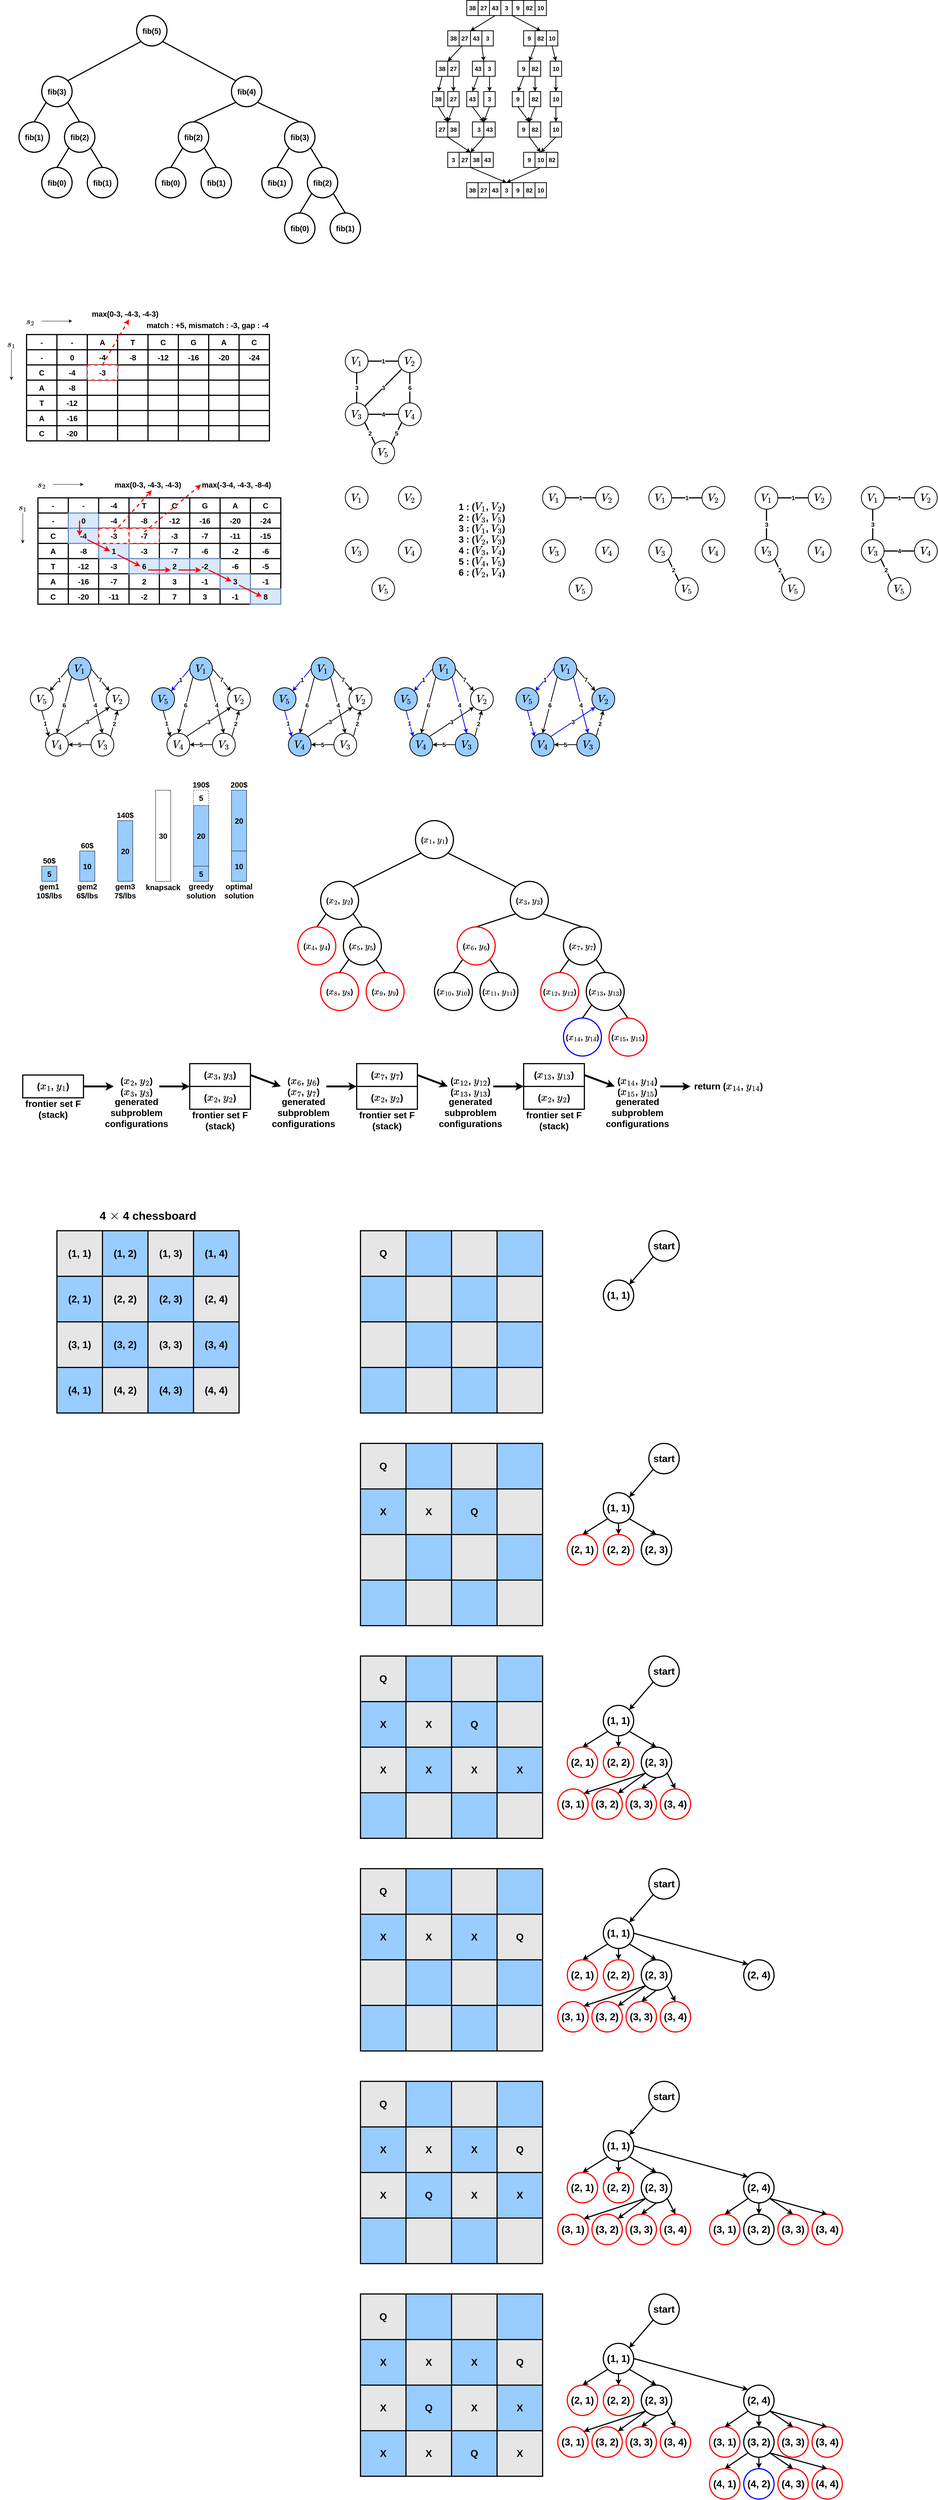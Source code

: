 <mxfile version="21.2.8" type="device">
  <diagram name="페이지-1" id="V3P7tdzR4vOY8KF21_iD">
    <mxGraphModel dx="5926" dy="3620" grid="1" gridSize="10" guides="1" tooltips="1" connect="1" arrows="1" fold="1" page="1" pageScale="1" pageWidth="850" pageHeight="1100" math="1" shadow="0">
      <root>
        <mxCell id="0" />
        <mxCell id="1" parent="0" />
        <mxCell id="xi960QgJWF0nTJ8SSEIm-17" style="rounded=0;orthogonalLoop=1;jettySize=auto;html=1;exitX=0;exitY=1;exitDx=0;exitDy=0;entryX=1;entryY=0;entryDx=0;entryDy=0;endArrow=none;endFill=0;strokeWidth=3;fontSize=20;" parent="1" source="xi960QgJWF0nTJ8SSEIm-1" target="xi960QgJWF0nTJ8SSEIm-3" edge="1">
          <mxGeometry relative="1" as="geometry" />
        </mxCell>
        <mxCell id="xi960QgJWF0nTJ8SSEIm-18" style="edgeStyle=none;rounded=0;orthogonalLoop=1;jettySize=auto;html=1;exitX=1;exitY=1;exitDx=0;exitDy=0;entryX=0;entryY=0;entryDx=0;entryDy=0;endArrow=none;endFill=0;strokeWidth=3;fontSize=20;" parent="1" source="xi960QgJWF0nTJ8SSEIm-1" target="xi960QgJWF0nTJ8SSEIm-8" edge="1">
          <mxGeometry relative="1" as="geometry" />
        </mxCell>
        <mxCell id="xi960QgJWF0nTJ8SSEIm-1" value="fib(5)" style="ellipse;whiteSpace=wrap;html=1;aspect=fixed;fontStyle=1;strokeWidth=3;fontSize=20;" parent="1" vertex="1">
          <mxGeometry x="370" y="280" width="80" height="80" as="geometry" />
        </mxCell>
        <mxCell id="xi960QgJWF0nTJ8SSEIm-19" style="edgeStyle=none;rounded=0;orthogonalLoop=1;jettySize=auto;html=1;exitX=0;exitY=1;exitDx=0;exitDy=0;entryX=0.5;entryY=0;entryDx=0;entryDy=0;endArrow=none;endFill=0;strokeWidth=3;fontSize=20;" parent="1" source="xi960QgJWF0nTJ8SSEIm-3" target="xi960QgJWF0nTJ8SSEIm-4" edge="1">
          <mxGeometry relative="1" as="geometry" />
        </mxCell>
        <mxCell id="xi960QgJWF0nTJ8SSEIm-20" style="edgeStyle=none;rounded=0;orthogonalLoop=1;jettySize=auto;html=1;exitX=1;exitY=1;exitDx=0;exitDy=0;entryX=0.5;entryY=0;entryDx=0;entryDy=0;endArrow=none;endFill=0;strokeWidth=3;fontSize=20;" parent="1" source="xi960QgJWF0nTJ8SSEIm-3" target="xi960QgJWF0nTJ8SSEIm-5" edge="1">
          <mxGeometry relative="1" as="geometry" />
        </mxCell>
        <mxCell id="xi960QgJWF0nTJ8SSEIm-3" value="fib(3)" style="ellipse;whiteSpace=wrap;html=1;aspect=fixed;fontStyle=1;strokeWidth=3;fontSize=20;" parent="1" vertex="1">
          <mxGeometry x="120" y="440" width="80" height="80" as="geometry" />
        </mxCell>
        <mxCell id="xi960QgJWF0nTJ8SSEIm-4" value="fib(1)" style="ellipse;whiteSpace=wrap;html=1;aspect=fixed;fontStyle=1;strokeWidth=3;fontSize=20;" parent="1" vertex="1">
          <mxGeometry x="60" y="560" width="80" height="80" as="geometry" />
        </mxCell>
        <mxCell id="xi960QgJWF0nTJ8SSEIm-31" style="edgeStyle=none;rounded=0;orthogonalLoop=1;jettySize=auto;html=1;exitX=0;exitY=1;exitDx=0;exitDy=0;entryX=0.5;entryY=0;entryDx=0;entryDy=0;endArrow=none;endFill=0;strokeWidth=3;fontSize=20;" parent="1" source="xi960QgJWF0nTJ8SSEIm-5" target="xi960QgJWF0nTJ8SSEIm-7" edge="1">
          <mxGeometry relative="1" as="geometry" />
        </mxCell>
        <mxCell id="xi960QgJWF0nTJ8SSEIm-32" style="edgeStyle=none;rounded=0;orthogonalLoop=1;jettySize=auto;html=1;exitX=1;exitY=1;exitDx=0;exitDy=0;entryX=0.5;entryY=0;entryDx=0;entryDy=0;endArrow=none;endFill=0;strokeWidth=3;fontSize=20;" parent="1" source="xi960QgJWF0nTJ8SSEIm-5" target="xi960QgJWF0nTJ8SSEIm-6" edge="1">
          <mxGeometry relative="1" as="geometry" />
        </mxCell>
        <mxCell id="xi960QgJWF0nTJ8SSEIm-5" value="fib(2)" style="ellipse;whiteSpace=wrap;html=1;aspect=fixed;fontStyle=1;strokeWidth=3;fontSize=20;" parent="1" vertex="1">
          <mxGeometry x="180" y="560" width="80" height="80" as="geometry" />
        </mxCell>
        <mxCell id="xi960QgJWF0nTJ8SSEIm-6" value="fib(1)" style="ellipse;whiteSpace=wrap;html=1;aspect=fixed;fontStyle=1;strokeWidth=3;fontSize=20;" parent="1" vertex="1">
          <mxGeometry x="240" y="680" width="80" height="80" as="geometry" />
        </mxCell>
        <mxCell id="xi960QgJWF0nTJ8SSEIm-7" value="fib(0)" style="ellipse;whiteSpace=wrap;html=1;aspect=fixed;fontStyle=1;strokeWidth=3;fontSize=20;" parent="1" vertex="1">
          <mxGeometry x="120" y="680" width="80" height="80" as="geometry" />
        </mxCell>
        <mxCell id="xi960QgJWF0nTJ8SSEIm-21" style="edgeStyle=none;rounded=0;orthogonalLoop=1;jettySize=auto;html=1;exitX=0;exitY=1;exitDx=0;exitDy=0;entryX=0.5;entryY=0;entryDx=0;entryDy=0;endArrow=none;endFill=0;strokeWidth=3;fontSize=20;" parent="1" source="xi960QgJWF0nTJ8SSEIm-8" target="xi960QgJWF0nTJ8SSEIm-9" edge="1">
          <mxGeometry relative="1" as="geometry" />
        </mxCell>
        <mxCell id="xi960QgJWF0nTJ8SSEIm-22" style="edgeStyle=none;rounded=0;orthogonalLoop=1;jettySize=auto;html=1;exitX=1;exitY=1;exitDx=0;exitDy=0;entryX=0.5;entryY=0;entryDx=0;entryDy=0;endArrow=none;endFill=0;strokeWidth=3;fontSize=20;" parent="1" source="xi960QgJWF0nTJ8SSEIm-8" target="xi960QgJWF0nTJ8SSEIm-10" edge="1">
          <mxGeometry relative="1" as="geometry" />
        </mxCell>
        <mxCell id="xi960QgJWF0nTJ8SSEIm-8" value="fib(4)" style="ellipse;whiteSpace=wrap;html=1;aspect=fixed;fontStyle=1;strokeWidth=3;fontSize=20;" parent="1" vertex="1">
          <mxGeometry x="620" y="440" width="80" height="80" as="geometry" />
        </mxCell>
        <mxCell id="xi960QgJWF0nTJ8SSEIm-25" style="edgeStyle=none;rounded=0;orthogonalLoop=1;jettySize=auto;html=1;exitX=0;exitY=1;exitDx=0;exitDy=0;entryX=0.5;entryY=0;entryDx=0;entryDy=0;endArrow=none;endFill=0;strokeWidth=3;fontSize=20;" parent="1" source="xi960QgJWF0nTJ8SSEIm-9" target="xi960QgJWF0nTJ8SSEIm-12" edge="1">
          <mxGeometry relative="1" as="geometry" />
        </mxCell>
        <mxCell id="xi960QgJWF0nTJ8SSEIm-26" style="edgeStyle=none;rounded=0;orthogonalLoop=1;jettySize=auto;html=1;exitX=1;exitY=1;exitDx=0;exitDy=0;entryX=0.5;entryY=0;entryDx=0;entryDy=0;endArrow=none;endFill=0;strokeWidth=3;fontSize=20;" parent="1" source="xi960QgJWF0nTJ8SSEIm-9" target="xi960QgJWF0nTJ8SSEIm-11" edge="1">
          <mxGeometry relative="1" as="geometry" />
        </mxCell>
        <mxCell id="xi960QgJWF0nTJ8SSEIm-9" value="fib(2)" style="ellipse;whiteSpace=wrap;html=1;aspect=fixed;fontStyle=1;strokeWidth=3;fontSize=20;" parent="1" vertex="1">
          <mxGeometry x="480" y="560" width="80" height="80" as="geometry" />
        </mxCell>
        <mxCell id="xi960QgJWF0nTJ8SSEIm-27" style="edgeStyle=none;rounded=0;orthogonalLoop=1;jettySize=auto;html=1;exitX=0;exitY=1;exitDx=0;exitDy=0;entryX=0.5;entryY=0;entryDx=0;entryDy=0;endArrow=none;endFill=0;strokeWidth=3;fontSize=20;" parent="1" source="xi960QgJWF0nTJ8SSEIm-10" target="xi960QgJWF0nTJ8SSEIm-13" edge="1">
          <mxGeometry relative="1" as="geometry" />
        </mxCell>
        <mxCell id="xi960QgJWF0nTJ8SSEIm-28" style="edgeStyle=none;rounded=0;orthogonalLoop=1;jettySize=auto;html=1;exitX=1;exitY=1;exitDx=0;exitDy=0;entryX=0.5;entryY=0;entryDx=0;entryDy=0;endArrow=none;endFill=0;strokeWidth=3;fontSize=20;" parent="1" source="xi960QgJWF0nTJ8SSEIm-10" target="xi960QgJWF0nTJ8SSEIm-14" edge="1">
          <mxGeometry relative="1" as="geometry" />
        </mxCell>
        <mxCell id="xi960QgJWF0nTJ8SSEIm-10" value="fib(3)" style="ellipse;whiteSpace=wrap;html=1;aspect=fixed;fontStyle=1;strokeWidth=3;fontSize=20;" parent="1" vertex="1">
          <mxGeometry x="760" y="560" width="80" height="80" as="geometry" />
        </mxCell>
        <mxCell id="xi960QgJWF0nTJ8SSEIm-11" value="fib(1)" style="ellipse;whiteSpace=wrap;html=1;aspect=fixed;fontStyle=1;strokeWidth=3;fontSize=20;" parent="1" vertex="1">
          <mxGeometry x="540" y="680" width="80" height="80" as="geometry" />
        </mxCell>
        <mxCell id="xi960QgJWF0nTJ8SSEIm-12" value="fib(0)" style="ellipse;whiteSpace=wrap;html=1;aspect=fixed;fontStyle=1;strokeWidth=3;fontSize=20;" parent="1" vertex="1">
          <mxGeometry x="420" y="680" width="80" height="80" as="geometry" />
        </mxCell>
        <mxCell id="xi960QgJWF0nTJ8SSEIm-13" value="fib(1)" style="ellipse;whiteSpace=wrap;html=1;aspect=fixed;fontStyle=1;strokeWidth=3;fontSize=20;" parent="1" vertex="1">
          <mxGeometry x="700" y="680" width="80" height="80" as="geometry" />
        </mxCell>
        <mxCell id="xi960QgJWF0nTJ8SSEIm-29" style="edgeStyle=none;rounded=0;orthogonalLoop=1;jettySize=auto;html=1;exitX=0;exitY=1;exitDx=0;exitDy=0;entryX=0.5;entryY=0;entryDx=0;entryDy=0;endArrow=none;endFill=0;strokeWidth=3;fontSize=20;" parent="1" source="xi960QgJWF0nTJ8SSEIm-14" target="xi960QgJWF0nTJ8SSEIm-16" edge="1">
          <mxGeometry relative="1" as="geometry" />
        </mxCell>
        <mxCell id="xi960QgJWF0nTJ8SSEIm-30" style="edgeStyle=none;rounded=0;orthogonalLoop=1;jettySize=auto;html=1;exitX=1;exitY=1;exitDx=0;exitDy=0;entryX=0.5;entryY=0;entryDx=0;entryDy=0;endArrow=none;endFill=0;strokeWidth=3;fontSize=20;" parent="1" source="xi960QgJWF0nTJ8SSEIm-14" target="xi960QgJWF0nTJ8SSEIm-15" edge="1">
          <mxGeometry relative="1" as="geometry" />
        </mxCell>
        <mxCell id="xi960QgJWF0nTJ8SSEIm-14" value="fib(2)" style="ellipse;whiteSpace=wrap;html=1;aspect=fixed;fontStyle=1;strokeWidth=3;fontSize=20;" parent="1" vertex="1">
          <mxGeometry x="820" y="680" width="80" height="80" as="geometry" />
        </mxCell>
        <mxCell id="xi960QgJWF0nTJ8SSEIm-15" value="fib(1)" style="ellipse;whiteSpace=wrap;html=1;aspect=fixed;fontStyle=1;strokeWidth=3;fontSize=20;" parent="1" vertex="1">
          <mxGeometry x="880" y="800" width="80" height="80" as="geometry" />
        </mxCell>
        <mxCell id="xi960QgJWF0nTJ8SSEIm-16" value="fib(0)" style="ellipse;whiteSpace=wrap;html=1;aspect=fixed;fontStyle=1;strokeWidth=3;fontSize=20;" parent="1" vertex="1">
          <mxGeometry x="760" y="800" width="80" height="80" as="geometry" />
        </mxCell>
        <mxCell id="cX_sl3keeCvT7ouclhXh-1" value="38" style="rounded=0;whiteSpace=wrap;html=1;fontStyle=1;fontSize=16;strokeWidth=2;" parent="1" vertex="1">
          <mxGeometry x="1240" y="240" width="30" height="40" as="geometry" />
        </mxCell>
        <mxCell id="cX_sl3keeCvT7ouclhXh-2" value="27" style="rounded=0;whiteSpace=wrap;html=1;fontStyle=1;fontSize=16;strokeWidth=2;" parent="1" vertex="1">
          <mxGeometry x="1270" y="240" width="30" height="40" as="geometry" />
        </mxCell>
        <mxCell id="cX_sl3keeCvT7ouclhXh-30" style="rounded=0;orthogonalLoop=1;jettySize=auto;html=1;exitX=0.5;exitY=1;exitDx=0;exitDy=0;entryX=0;entryY=0;entryDx=0;entryDy=0;fontSize=16;strokeWidth=2;" parent="1" source="cX_sl3keeCvT7ouclhXh-3" target="cX_sl3keeCvT7ouclhXh-11" edge="1">
          <mxGeometry relative="1" as="geometry" />
        </mxCell>
        <mxCell id="cX_sl3keeCvT7ouclhXh-3" value="43" style="rounded=0;whiteSpace=wrap;html=1;fontStyle=1;fontSize=16;strokeWidth=2;" parent="1" vertex="1">
          <mxGeometry x="1300" y="240" width="30" height="40" as="geometry" />
        </mxCell>
        <mxCell id="cX_sl3keeCvT7ouclhXh-4" value="3" style="rounded=0;whiteSpace=wrap;html=1;fontStyle=1;fontSize=16;strokeWidth=2;" parent="1" vertex="1">
          <mxGeometry x="1330" y="240" width="30" height="40" as="geometry" />
        </mxCell>
        <mxCell id="cX_sl3keeCvT7ouclhXh-31" style="edgeStyle=none;rounded=0;orthogonalLoop=1;jettySize=auto;html=1;exitX=0;exitY=1;exitDx=0;exitDy=0;entryX=0.5;entryY=0;entryDx=0;entryDy=0;strokeWidth=2;fontSize=16;" parent="1" source="cX_sl3keeCvT7ouclhXh-5" target="cX_sl3keeCvT7ouclhXh-14" edge="1">
          <mxGeometry relative="1" as="geometry" />
        </mxCell>
        <mxCell id="cX_sl3keeCvT7ouclhXh-5" value="9" style="rounded=0;whiteSpace=wrap;html=1;fontStyle=1;fontSize=16;strokeWidth=2;" parent="1" vertex="1">
          <mxGeometry x="1360" y="240" width="30" height="40" as="geometry" />
        </mxCell>
        <mxCell id="cX_sl3keeCvT7ouclhXh-6" value="82" style="rounded=0;whiteSpace=wrap;html=1;fontStyle=1;fontSize=16;strokeWidth=2;" parent="1" vertex="1">
          <mxGeometry x="1390" y="240" width="30" height="40" as="geometry" />
        </mxCell>
        <mxCell id="cX_sl3keeCvT7ouclhXh-7" value="10" style="rounded=0;whiteSpace=wrap;html=1;fontStyle=1;fontSize=16;strokeWidth=2;" parent="1" vertex="1">
          <mxGeometry x="1420" y="240" width="30" height="40" as="geometry" />
        </mxCell>
        <mxCell id="cX_sl3keeCvT7ouclhXh-9" value="38" style="rounded=0;whiteSpace=wrap;html=1;fontStyle=1;fontSize=16;strokeWidth=2;" parent="1" vertex="1">
          <mxGeometry x="1190" y="320" width="30" height="40" as="geometry" />
        </mxCell>
        <mxCell id="cX_sl3keeCvT7ouclhXh-32" style="edgeStyle=none;rounded=0;orthogonalLoop=1;jettySize=auto;html=1;exitX=0.25;exitY=1;exitDx=0;exitDy=0;entryX=0;entryY=0;entryDx=0;entryDy=0;strokeWidth=2;fontSize=16;" parent="1" source="cX_sl3keeCvT7ouclhXh-10" target="cX_sl3keeCvT7ouclhXh-17" edge="1">
          <mxGeometry relative="1" as="geometry" />
        </mxCell>
        <mxCell id="cX_sl3keeCvT7ouclhXh-10" value="27" style="rounded=0;whiteSpace=wrap;html=1;fontStyle=1;fontSize=16;strokeWidth=2;" parent="1" vertex="1">
          <mxGeometry x="1220" y="320" width="30" height="40" as="geometry" />
        </mxCell>
        <mxCell id="cX_sl3keeCvT7ouclhXh-11" value="43" style="rounded=0;whiteSpace=wrap;html=1;fontStyle=1;fontSize=16;strokeWidth=2;" parent="1" vertex="1">
          <mxGeometry x="1250" y="320" width="30" height="40" as="geometry" />
        </mxCell>
        <mxCell id="cX_sl3keeCvT7ouclhXh-33" style="edgeStyle=none;rounded=0;orthogonalLoop=1;jettySize=auto;html=1;exitX=0;exitY=1;exitDx=0;exitDy=0;entryX=0;entryY=0;entryDx=0;entryDy=0;strokeWidth=2;fontSize=16;" parent="1" source="cX_sl3keeCvT7ouclhXh-12" target="cX_sl3keeCvT7ouclhXh-19" edge="1">
          <mxGeometry relative="1" as="geometry" />
        </mxCell>
        <mxCell id="cX_sl3keeCvT7ouclhXh-12" value="3" style="rounded=0;whiteSpace=wrap;html=1;fontStyle=1;fontSize=16;strokeWidth=2;" parent="1" vertex="1">
          <mxGeometry x="1280" y="320" width="30" height="40" as="geometry" />
        </mxCell>
        <mxCell id="cX_sl3keeCvT7ouclhXh-13" value="9" style="rounded=0;whiteSpace=wrap;html=1;fontStyle=1;fontSize=16;strokeWidth=2;" parent="1" vertex="1">
          <mxGeometry x="1390" y="320" width="30" height="40" as="geometry" />
        </mxCell>
        <mxCell id="cX_sl3keeCvT7ouclhXh-34" style="edgeStyle=none;rounded=0;orthogonalLoop=1;jettySize=auto;html=1;exitX=0;exitY=1;exitDx=0;exitDy=0;entryX=0;entryY=0;entryDx=0;entryDy=0;strokeWidth=2;fontSize=16;" parent="1" source="cX_sl3keeCvT7ouclhXh-14" target="cX_sl3keeCvT7ouclhXh-21" edge="1">
          <mxGeometry relative="1" as="geometry" />
        </mxCell>
        <mxCell id="cX_sl3keeCvT7ouclhXh-14" value="82" style="rounded=0;whiteSpace=wrap;html=1;fontStyle=1;fontSize=16;strokeWidth=2;" parent="1" vertex="1">
          <mxGeometry x="1420" y="320" width="30" height="40" as="geometry" />
        </mxCell>
        <mxCell id="cX_sl3keeCvT7ouclhXh-35" style="edgeStyle=none;rounded=0;orthogonalLoop=1;jettySize=auto;html=1;exitX=0.5;exitY=1;exitDx=0;exitDy=0;entryX=0.5;entryY=0;entryDx=0;entryDy=0;strokeWidth=2;fontSize=16;" parent="1" source="cX_sl3keeCvT7ouclhXh-15" target="cX_sl3keeCvT7ouclhXh-22" edge="1">
          <mxGeometry relative="1" as="geometry" />
        </mxCell>
        <mxCell id="cX_sl3keeCvT7ouclhXh-15" value="10" style="rounded=0;whiteSpace=wrap;html=1;fontStyle=1;fontSize=16;strokeWidth=2;" parent="1" vertex="1">
          <mxGeometry x="1450" y="320" width="30" height="40" as="geometry" />
        </mxCell>
        <mxCell id="cX_sl3keeCvT7ouclhXh-36" style="edgeStyle=none;rounded=0;orthogonalLoop=1;jettySize=auto;html=1;exitX=0.5;exitY=1;exitDx=0;exitDy=0;entryX=0.5;entryY=0;entryDx=0;entryDy=0;strokeWidth=2;fontSize=16;" parent="1" source="cX_sl3keeCvT7ouclhXh-16" target="cX_sl3keeCvT7ouclhXh-23" edge="1">
          <mxGeometry relative="1" as="geometry" />
        </mxCell>
        <mxCell id="cX_sl3keeCvT7ouclhXh-16" value="38" style="rounded=0;whiteSpace=wrap;html=1;fontStyle=1;fontSize=16;strokeWidth=2;" parent="1" vertex="1">
          <mxGeometry x="1160" y="400" width="30" height="40" as="geometry" />
        </mxCell>
        <mxCell id="cX_sl3keeCvT7ouclhXh-37" style="edgeStyle=none;rounded=0;orthogonalLoop=1;jettySize=auto;html=1;exitX=0.5;exitY=1;exitDx=0;exitDy=0;entryX=0.5;entryY=0;entryDx=0;entryDy=0;strokeWidth=2;fontSize=16;" parent="1" source="cX_sl3keeCvT7ouclhXh-17" target="cX_sl3keeCvT7ouclhXh-24" edge="1">
          <mxGeometry relative="1" as="geometry" />
        </mxCell>
        <mxCell id="cX_sl3keeCvT7ouclhXh-17" value="27" style="rounded=0;whiteSpace=wrap;html=1;fontStyle=1;fontSize=16;strokeWidth=2;" parent="1" vertex="1">
          <mxGeometry x="1190" y="400" width="30" height="40" as="geometry" />
        </mxCell>
        <mxCell id="cX_sl3keeCvT7ouclhXh-38" style="edgeStyle=none;rounded=0;orthogonalLoop=1;jettySize=auto;html=1;exitX=0.5;exitY=1;exitDx=0;exitDy=0;entryX=0.5;entryY=0;entryDx=0;entryDy=0;strokeWidth=2;fontSize=16;" parent="1" source="cX_sl3keeCvT7ouclhXh-18" target="cX_sl3keeCvT7ouclhXh-25" edge="1">
          <mxGeometry relative="1" as="geometry" />
        </mxCell>
        <mxCell id="cX_sl3keeCvT7ouclhXh-18" value="43" style="rounded=0;whiteSpace=wrap;html=1;fontStyle=1;fontSize=16;strokeWidth=2;" parent="1" vertex="1">
          <mxGeometry x="1255" y="400" width="30" height="40" as="geometry" />
        </mxCell>
        <mxCell id="cX_sl3keeCvT7ouclhXh-39" style="edgeStyle=none;rounded=0;orthogonalLoop=1;jettySize=auto;html=1;exitX=0.5;exitY=1;exitDx=0;exitDy=0;entryX=0.5;entryY=0;entryDx=0;entryDy=0;strokeWidth=2;fontSize=16;" parent="1" source="cX_sl3keeCvT7ouclhXh-19" target="cX_sl3keeCvT7ouclhXh-26" edge="1">
          <mxGeometry relative="1" as="geometry" />
        </mxCell>
        <mxCell id="cX_sl3keeCvT7ouclhXh-19" value="3" style="rounded=0;whiteSpace=wrap;html=1;fontStyle=1;fontSize=16;strokeWidth=2;" parent="1" vertex="1">
          <mxGeometry x="1285" y="400" width="30" height="40" as="geometry" />
        </mxCell>
        <mxCell id="cX_sl3keeCvT7ouclhXh-40" style="edgeStyle=none;rounded=0;orthogonalLoop=1;jettySize=auto;html=1;exitX=0.5;exitY=1;exitDx=0;exitDy=0;entryX=0.5;entryY=0;entryDx=0;entryDy=0;strokeWidth=2;fontSize=16;" parent="1" source="cX_sl3keeCvT7ouclhXh-20" target="cX_sl3keeCvT7ouclhXh-27" edge="1">
          <mxGeometry relative="1" as="geometry" />
        </mxCell>
        <mxCell id="cX_sl3keeCvT7ouclhXh-20" value="9" style="rounded=0;whiteSpace=wrap;html=1;fontStyle=1;fontSize=16;strokeWidth=2;" parent="1" vertex="1">
          <mxGeometry x="1375" y="400" width="30" height="40" as="geometry" />
        </mxCell>
        <mxCell id="cX_sl3keeCvT7ouclhXh-41" style="edgeStyle=none;rounded=0;orthogonalLoop=1;jettySize=auto;html=1;exitX=0.5;exitY=1;exitDx=0;exitDy=0;entryX=0.5;entryY=0;entryDx=0;entryDy=0;strokeWidth=2;fontSize=16;" parent="1" source="cX_sl3keeCvT7ouclhXh-21" target="cX_sl3keeCvT7ouclhXh-28" edge="1">
          <mxGeometry relative="1" as="geometry" />
        </mxCell>
        <mxCell id="cX_sl3keeCvT7ouclhXh-21" value="82" style="rounded=0;whiteSpace=wrap;html=1;fontStyle=1;fontSize=16;strokeWidth=2;" parent="1" vertex="1">
          <mxGeometry x="1405" y="400" width="30" height="40" as="geometry" />
        </mxCell>
        <mxCell id="cX_sl3keeCvT7ouclhXh-42" style="edgeStyle=none;rounded=0;orthogonalLoop=1;jettySize=auto;html=1;exitX=0.5;exitY=1;exitDx=0;exitDy=0;entryX=0.5;entryY=0;entryDx=0;entryDy=0;strokeWidth=2;fontSize=16;" parent="1" source="cX_sl3keeCvT7ouclhXh-22" target="cX_sl3keeCvT7ouclhXh-29" edge="1">
          <mxGeometry relative="1" as="geometry" />
        </mxCell>
        <mxCell id="cX_sl3keeCvT7ouclhXh-22" value="10" style="rounded=0;whiteSpace=wrap;html=1;fontStyle=1;fontSize=16;strokeWidth=2;" parent="1" vertex="1">
          <mxGeometry x="1460" y="400" width="30" height="40" as="geometry" />
        </mxCell>
        <mxCell id="cX_sl3keeCvT7ouclhXh-51" style="edgeStyle=none;rounded=0;orthogonalLoop=1;jettySize=auto;html=1;exitX=0.5;exitY=1;exitDx=0;exitDy=0;entryX=1;entryY=0;entryDx=0;entryDy=0;strokeWidth=2;fontSize=16;" parent="1" source="cX_sl3keeCvT7ouclhXh-23" target="cX_sl3keeCvT7ouclhXh-45" edge="1">
          <mxGeometry relative="1" as="geometry" />
        </mxCell>
        <mxCell id="cX_sl3keeCvT7ouclhXh-23" value="38" style="rounded=0;whiteSpace=wrap;html=1;fontStyle=1;fontSize=16;strokeWidth=2;" parent="1" vertex="1">
          <mxGeometry x="1150" y="480" width="30" height="40" as="geometry" />
        </mxCell>
        <mxCell id="cX_sl3keeCvT7ouclhXh-50" style="edgeStyle=none;rounded=0;orthogonalLoop=1;jettySize=auto;html=1;exitX=0.5;exitY=1;exitDx=0;exitDy=0;entryX=0;entryY=0;entryDx=0;entryDy=0;strokeWidth=2;fontSize=16;" parent="1" source="cX_sl3keeCvT7ouclhXh-24" target="cX_sl3keeCvT7ouclhXh-46" edge="1">
          <mxGeometry relative="1" as="geometry" />
        </mxCell>
        <mxCell id="cX_sl3keeCvT7ouclhXh-24" value="27" style="rounded=0;whiteSpace=wrap;html=1;fontStyle=1;fontSize=16;strokeWidth=2;" parent="1" vertex="1">
          <mxGeometry x="1190" y="480" width="30" height="40" as="geometry" />
        </mxCell>
        <mxCell id="cX_sl3keeCvT7ouclhXh-54" style="edgeStyle=none;rounded=0;orthogonalLoop=1;jettySize=auto;html=1;exitX=0.5;exitY=1;exitDx=0;exitDy=0;entryX=0;entryY=0;entryDx=0;entryDy=0;strokeWidth=2;fontSize=16;" parent="1" source="cX_sl3keeCvT7ouclhXh-25" target="cX_sl3keeCvT7ouclhXh-48" edge="1">
          <mxGeometry relative="1" as="geometry" />
        </mxCell>
        <mxCell id="cX_sl3keeCvT7ouclhXh-25" value="43" style="rounded=0;whiteSpace=wrap;html=1;fontStyle=1;fontSize=16;strokeWidth=2;" parent="1" vertex="1">
          <mxGeometry x="1240" y="480" width="30" height="40" as="geometry" />
        </mxCell>
        <mxCell id="cX_sl3keeCvT7ouclhXh-55" style="edgeStyle=none;rounded=0;orthogonalLoop=1;jettySize=auto;html=1;exitX=0.5;exitY=1;exitDx=0;exitDy=0;entryX=0;entryY=0;entryDx=0;entryDy=0;strokeWidth=2;fontSize=16;" parent="1" source="cX_sl3keeCvT7ouclhXh-26" target="cX_sl3keeCvT7ouclhXh-48" edge="1">
          <mxGeometry relative="1" as="geometry" />
        </mxCell>
        <mxCell id="cX_sl3keeCvT7ouclhXh-26" value="3" style="rounded=0;whiteSpace=wrap;html=1;fontStyle=1;fontSize=16;strokeWidth=2;" parent="1" vertex="1">
          <mxGeometry x="1285" y="480" width="30" height="40" as="geometry" />
        </mxCell>
        <mxCell id="cX_sl3keeCvT7ouclhXh-58" style="edgeStyle=none;rounded=0;orthogonalLoop=1;jettySize=auto;html=1;exitX=0.5;exitY=1;exitDx=0;exitDy=0;entryX=1;entryY=0;entryDx=0;entryDy=0;strokeWidth=2;fontSize=16;" parent="1" source="cX_sl3keeCvT7ouclhXh-27" target="cX_sl3keeCvT7ouclhXh-56" edge="1">
          <mxGeometry relative="1" as="geometry" />
        </mxCell>
        <mxCell id="cX_sl3keeCvT7ouclhXh-27" value="9" style="rounded=0;whiteSpace=wrap;html=1;fontStyle=1;fontSize=16;strokeWidth=2;" parent="1" vertex="1">
          <mxGeometry x="1360" y="480" width="30" height="40" as="geometry" />
        </mxCell>
        <mxCell id="cX_sl3keeCvT7ouclhXh-59" style="edgeStyle=none;rounded=0;orthogonalLoop=1;jettySize=auto;html=1;exitX=0.5;exitY=1;exitDx=0;exitDy=0;strokeWidth=2;fontSize=16;" parent="1" source="cX_sl3keeCvT7ouclhXh-28" edge="1">
          <mxGeometry relative="1" as="geometry">
            <mxPoint x="1404.286" y="560.857" as="targetPoint" />
          </mxGeometry>
        </mxCell>
        <mxCell id="cX_sl3keeCvT7ouclhXh-28" value="82" style="rounded=0;whiteSpace=wrap;html=1;fontStyle=1;fontSize=16;strokeWidth=2;" parent="1" vertex="1">
          <mxGeometry x="1405" y="480" width="30" height="40" as="geometry" />
        </mxCell>
        <mxCell id="cX_sl3keeCvT7ouclhXh-61" style="edgeStyle=none;rounded=0;orthogonalLoop=1;jettySize=auto;html=1;exitX=0.5;exitY=1;exitDx=0;exitDy=0;entryX=0.5;entryY=0;entryDx=0;entryDy=0;strokeWidth=2;fontSize=16;" parent="1" source="cX_sl3keeCvT7ouclhXh-29" target="cX_sl3keeCvT7ouclhXh-60" edge="1">
          <mxGeometry relative="1" as="geometry" />
        </mxCell>
        <mxCell id="cX_sl3keeCvT7ouclhXh-29" value="10" style="rounded=0;whiteSpace=wrap;html=1;fontStyle=1;fontSize=16;strokeWidth=2;" parent="1" vertex="1">
          <mxGeometry x="1460" y="480" width="30" height="40" as="geometry" />
        </mxCell>
        <mxCell id="cX_sl3keeCvT7ouclhXh-45" value="27" style="rounded=0;whiteSpace=wrap;html=1;fontStyle=1;fontSize=16;strokeWidth=2;" parent="1" vertex="1">
          <mxGeometry x="1160" y="560" width="30" height="40" as="geometry" />
        </mxCell>
        <mxCell id="cX_sl3keeCvT7ouclhXh-70" style="edgeStyle=none;rounded=0;orthogonalLoop=1;jettySize=auto;html=1;exitX=0;exitY=1;exitDx=0;exitDy=0;entryX=0;entryY=0;entryDx=0;entryDy=0;strokeWidth=2;fontSize=16;" parent="1" source="cX_sl3keeCvT7ouclhXh-46" target="cX_sl3keeCvT7ouclhXh-68" edge="1">
          <mxGeometry relative="1" as="geometry" />
        </mxCell>
        <mxCell id="cX_sl3keeCvT7ouclhXh-46" value="38" style="rounded=0;whiteSpace=wrap;html=1;fontStyle=1;fontSize=16;strokeWidth=2;" parent="1" vertex="1">
          <mxGeometry x="1190" y="560" width="30" height="40" as="geometry" />
        </mxCell>
        <mxCell id="cX_sl3keeCvT7ouclhXh-47" value="3" style="rounded=0;whiteSpace=wrap;html=1;fontStyle=1;fontSize=16;strokeWidth=2;" parent="1" vertex="1">
          <mxGeometry x="1255" y="560" width="35" height="40" as="geometry" />
        </mxCell>
        <mxCell id="cX_sl3keeCvT7ouclhXh-71" style="edgeStyle=none;rounded=0;orthogonalLoop=1;jettySize=auto;html=1;exitX=0;exitY=1;exitDx=0;exitDy=0;entryX=1;entryY=0;entryDx=0;entryDy=0;strokeWidth=2;fontSize=16;" parent="1" source="cX_sl3keeCvT7ouclhXh-48" target="cX_sl3keeCvT7ouclhXh-67" edge="1">
          <mxGeometry relative="1" as="geometry" />
        </mxCell>
        <mxCell id="cX_sl3keeCvT7ouclhXh-48" value="43" style="rounded=0;whiteSpace=wrap;html=1;fontStyle=1;fontSize=16;strokeWidth=2;" parent="1" vertex="1">
          <mxGeometry x="1285" y="560" width="30" height="40" as="geometry" />
        </mxCell>
        <mxCell id="cX_sl3keeCvT7ouclhXh-56" value="9" style="rounded=0;whiteSpace=wrap;html=1;fontStyle=1;fontSize=16;strokeWidth=2;" parent="1" vertex="1">
          <mxGeometry x="1375" y="560" width="30" height="40" as="geometry" />
        </mxCell>
        <mxCell id="cX_sl3keeCvT7ouclhXh-76" style="edgeStyle=none;rounded=0;orthogonalLoop=1;jettySize=auto;html=1;exitX=0;exitY=1;exitDx=0;exitDy=0;entryX=0.5;entryY=0;entryDx=0;entryDy=0;strokeWidth=2;fontSize=16;" parent="1" source="cX_sl3keeCvT7ouclhXh-57" target="cX_sl3keeCvT7ouclhXh-73" edge="1">
          <mxGeometry relative="1" as="geometry" />
        </mxCell>
        <mxCell id="cX_sl3keeCvT7ouclhXh-57" value="82" style="rounded=0;whiteSpace=wrap;html=1;fontStyle=1;fontSize=16;strokeWidth=2;" parent="1" vertex="1">
          <mxGeometry x="1405" y="560" width="30" height="40" as="geometry" />
        </mxCell>
        <mxCell id="cX_sl3keeCvT7ouclhXh-75" style="edgeStyle=none;rounded=0;orthogonalLoop=1;jettySize=auto;html=1;exitX=0.5;exitY=1;exitDx=0;exitDy=0;entryX=0.5;entryY=0;entryDx=0;entryDy=0;strokeWidth=2;fontSize=16;" parent="1" source="cX_sl3keeCvT7ouclhXh-60" target="cX_sl3keeCvT7ouclhXh-73" edge="1">
          <mxGeometry relative="1" as="geometry" />
        </mxCell>
        <mxCell id="cX_sl3keeCvT7ouclhXh-60" value="10" style="rounded=0;whiteSpace=wrap;html=1;fontStyle=1;fontSize=16;strokeWidth=2;" parent="1" vertex="1">
          <mxGeometry x="1460" y="560" width="30" height="40" as="geometry" />
        </mxCell>
        <mxCell id="cX_sl3keeCvT7ouclhXh-66" value="3" style="rounded=0;whiteSpace=wrap;html=1;fontStyle=1;fontSize=16;strokeWidth=2;" parent="1" vertex="1">
          <mxGeometry x="1190" y="640" width="30" height="40" as="geometry" />
        </mxCell>
        <mxCell id="cX_sl3keeCvT7ouclhXh-67" value="27" style="rounded=0;whiteSpace=wrap;html=1;fontStyle=1;fontSize=16;strokeWidth=2;" parent="1" vertex="1">
          <mxGeometry x="1220" y="640" width="30" height="40" as="geometry" />
        </mxCell>
        <mxCell id="cX_sl3keeCvT7ouclhXh-84" style="edgeStyle=none;rounded=0;orthogonalLoop=1;jettySize=auto;html=1;exitX=0;exitY=1;exitDx=0;exitDy=0;entryX=0.5;entryY=0;entryDx=0;entryDy=0;strokeWidth=2;fontSize=16;" parent="1" source="cX_sl3keeCvT7ouclhXh-68" target="cX_sl3keeCvT7ouclhXh-80" edge="1">
          <mxGeometry relative="1" as="geometry" />
        </mxCell>
        <mxCell id="cX_sl3keeCvT7ouclhXh-68" value="38" style="rounded=0;whiteSpace=wrap;html=1;fontStyle=1;fontSize=16;strokeWidth=2;" parent="1" vertex="1">
          <mxGeometry x="1250" y="640" width="30" height="40" as="geometry" />
        </mxCell>
        <mxCell id="cX_sl3keeCvT7ouclhXh-69" value="43" style="rounded=0;whiteSpace=wrap;html=1;fontStyle=1;fontSize=16;strokeWidth=2;" parent="1" vertex="1">
          <mxGeometry x="1280" y="640" width="30" height="40" as="geometry" />
        </mxCell>
        <mxCell id="cX_sl3keeCvT7ouclhXh-72" value="9" style="rounded=0;whiteSpace=wrap;html=1;fontStyle=1;fontSize=16;strokeWidth=2;" parent="1" vertex="1">
          <mxGeometry x="1390" y="640" width="30" height="40" as="geometry" />
        </mxCell>
        <mxCell id="cX_sl3keeCvT7ouclhXh-85" style="edgeStyle=none;rounded=0;orthogonalLoop=1;jettySize=auto;html=1;exitX=0.5;exitY=1;exitDx=0;exitDy=0;entryX=0.5;entryY=0;entryDx=0;entryDy=0;strokeWidth=2;fontSize=16;" parent="1" source="cX_sl3keeCvT7ouclhXh-73" target="cX_sl3keeCvT7ouclhXh-80" edge="1">
          <mxGeometry relative="1" as="geometry" />
        </mxCell>
        <mxCell id="cX_sl3keeCvT7ouclhXh-73" value="10" style="rounded=0;whiteSpace=wrap;html=1;fontStyle=1;fontSize=16;strokeWidth=2;" parent="1" vertex="1">
          <mxGeometry x="1420" y="640" width="30" height="40" as="geometry" />
        </mxCell>
        <mxCell id="cX_sl3keeCvT7ouclhXh-74" value="82" style="rounded=0;whiteSpace=wrap;html=1;fontStyle=1;fontSize=16;strokeWidth=2;" parent="1" vertex="1">
          <mxGeometry x="1450" y="640" width="30" height="40" as="geometry" />
        </mxCell>
        <mxCell id="cX_sl3keeCvT7ouclhXh-77" value="38" style="rounded=0;whiteSpace=wrap;html=1;fontStyle=1;fontSize=16;strokeWidth=2;" parent="1" vertex="1">
          <mxGeometry x="1240" y="720" width="30" height="40" as="geometry" />
        </mxCell>
        <mxCell id="cX_sl3keeCvT7ouclhXh-78" value="27" style="rounded=0;whiteSpace=wrap;html=1;fontStyle=1;fontSize=16;strokeWidth=2;" parent="1" vertex="1">
          <mxGeometry x="1270" y="720" width="30" height="40" as="geometry" />
        </mxCell>
        <mxCell id="cX_sl3keeCvT7ouclhXh-79" value="43" style="rounded=0;whiteSpace=wrap;html=1;fontStyle=1;fontSize=16;strokeWidth=2;" parent="1" vertex="1">
          <mxGeometry x="1300" y="720" width="30" height="40" as="geometry" />
        </mxCell>
        <mxCell id="cX_sl3keeCvT7ouclhXh-80" value="3" style="rounded=0;whiteSpace=wrap;html=1;fontStyle=1;fontSize=16;strokeWidth=2;" parent="1" vertex="1">
          <mxGeometry x="1330" y="720" width="30" height="40" as="geometry" />
        </mxCell>
        <mxCell id="cX_sl3keeCvT7ouclhXh-81" value="9" style="rounded=0;whiteSpace=wrap;html=1;fontStyle=1;fontSize=16;strokeWidth=2;" parent="1" vertex="1">
          <mxGeometry x="1360" y="720" width="30" height="40" as="geometry" />
        </mxCell>
        <mxCell id="cX_sl3keeCvT7ouclhXh-82" value="82" style="rounded=0;whiteSpace=wrap;html=1;fontStyle=1;fontSize=16;strokeWidth=2;" parent="1" vertex="1">
          <mxGeometry x="1390" y="720" width="30" height="40" as="geometry" />
        </mxCell>
        <mxCell id="cX_sl3keeCvT7ouclhXh-83" value="10" style="rounded=0;whiteSpace=wrap;html=1;fontStyle=1;fontSize=16;strokeWidth=2;" parent="1" vertex="1">
          <mxGeometry x="1420" y="720" width="30" height="40" as="geometry" />
        </mxCell>
        <mxCell id="IIIALtbJ6gJXUHirrjL4-1" value="-" style="rounded=0;whiteSpace=wrap;html=1;fontStyle=1;fontSize=20;strokeWidth=3;" parent="1" vertex="1">
          <mxGeometry x="80" y="1120" width="80" height="40" as="geometry" />
        </mxCell>
        <mxCell id="IIIALtbJ6gJXUHirrjL4-2" value="-" style="rounded=0;whiteSpace=wrap;html=1;fontStyle=1;fontSize=20;strokeWidth=3;" parent="1" vertex="1">
          <mxGeometry x="160" y="1120" width="80" height="40" as="geometry" />
        </mxCell>
        <mxCell id="IIIALtbJ6gJXUHirrjL4-5" value="A" style="rounded=0;whiteSpace=wrap;html=1;fontStyle=1;fontSize=20;strokeWidth=3;" parent="1" vertex="1">
          <mxGeometry x="240" y="1120" width="80" height="40" as="geometry" />
        </mxCell>
        <mxCell id="IIIALtbJ6gJXUHirrjL4-6" value="T" style="rounded=0;whiteSpace=wrap;html=1;fontStyle=1;fontSize=20;strokeWidth=3;" parent="1" vertex="1">
          <mxGeometry x="320" y="1120" width="80" height="40" as="geometry" />
        </mxCell>
        <mxCell id="IIIALtbJ6gJXUHirrjL4-7" value="C" style="rounded=0;whiteSpace=wrap;html=1;fontStyle=1;fontSize=20;strokeWidth=3;" parent="1" vertex="1">
          <mxGeometry x="400" y="1120" width="80" height="40" as="geometry" />
        </mxCell>
        <mxCell id="IIIALtbJ6gJXUHirrjL4-8" value="G" style="rounded=0;whiteSpace=wrap;html=1;fontStyle=1;fontSize=20;strokeWidth=3;" parent="1" vertex="1">
          <mxGeometry x="480" y="1120" width="80" height="40" as="geometry" />
        </mxCell>
        <mxCell id="IIIALtbJ6gJXUHirrjL4-9" value="A" style="rounded=0;whiteSpace=wrap;html=1;fontStyle=1;fontSize=20;strokeWidth=3;" parent="1" vertex="1">
          <mxGeometry x="560" y="1120" width="80" height="40" as="geometry" />
        </mxCell>
        <mxCell id="IIIALtbJ6gJXUHirrjL4-10" value="C" style="rounded=0;whiteSpace=wrap;html=1;fontStyle=1;fontSize=20;strokeWidth=3;" parent="1" vertex="1">
          <mxGeometry x="640" y="1120" width="80" height="40" as="geometry" />
        </mxCell>
        <mxCell id="IIIALtbJ6gJXUHirrjL4-11" value="-" style="rounded=0;whiteSpace=wrap;html=1;fontStyle=1;fontSize=20;strokeWidth=3;" parent="1" vertex="1">
          <mxGeometry x="80" y="1160" width="80" height="40" as="geometry" />
        </mxCell>
        <mxCell id="IIIALtbJ6gJXUHirrjL4-12" value="C" style="rounded=0;whiteSpace=wrap;html=1;fontStyle=1;fontSize=20;strokeWidth=3;" parent="1" vertex="1">
          <mxGeometry x="80" y="1200" width="80" height="40" as="geometry" />
        </mxCell>
        <mxCell id="IIIALtbJ6gJXUHirrjL4-13" value="A" style="rounded=0;whiteSpace=wrap;html=1;fontStyle=1;fontSize=20;strokeWidth=3;" parent="1" vertex="1">
          <mxGeometry x="80" y="1240" width="80" height="40" as="geometry" />
        </mxCell>
        <mxCell id="IIIALtbJ6gJXUHirrjL4-14" value="T" style="rounded=0;whiteSpace=wrap;html=1;fontStyle=1;fontSize=20;strokeWidth=3;" parent="1" vertex="1">
          <mxGeometry x="80" y="1280" width="80" height="40" as="geometry" />
        </mxCell>
        <mxCell id="IIIALtbJ6gJXUHirrjL4-15" value="A" style="rounded=0;whiteSpace=wrap;html=1;fontStyle=1;fontSize=20;strokeWidth=3;" parent="1" vertex="1">
          <mxGeometry x="80" y="1320" width="80" height="40" as="geometry" />
        </mxCell>
        <mxCell id="IIIALtbJ6gJXUHirrjL4-16" value="C" style="rounded=0;whiteSpace=wrap;html=1;fontStyle=1;fontSize=20;strokeWidth=3;" parent="1" vertex="1">
          <mxGeometry x="80" y="1360" width="80" height="40" as="geometry" />
        </mxCell>
        <mxCell id="IIIALtbJ6gJXUHirrjL4-17" value="0" style="rounded=0;whiteSpace=wrap;html=1;fontStyle=1;fontSize=20;strokeWidth=3;" parent="1" vertex="1">
          <mxGeometry x="160" y="1160" width="80" height="40" as="geometry" />
        </mxCell>
        <mxCell id="IIIALtbJ6gJXUHirrjL4-18" value="-4" style="rounded=0;whiteSpace=wrap;html=1;fontStyle=1;fontSize=20;strokeWidth=3;" parent="1" vertex="1">
          <mxGeometry x="160" y="1200" width="80" height="40" as="geometry" />
        </mxCell>
        <mxCell id="IIIALtbJ6gJXUHirrjL4-19" value="-8" style="rounded=0;whiteSpace=wrap;html=1;fontStyle=1;fontSize=20;strokeWidth=3;" parent="1" vertex="1">
          <mxGeometry x="160" y="1240" width="80" height="40" as="geometry" />
        </mxCell>
        <mxCell id="IIIALtbJ6gJXUHirrjL4-20" value="-12" style="rounded=0;whiteSpace=wrap;html=1;fontStyle=1;fontSize=20;strokeWidth=3;" parent="1" vertex="1">
          <mxGeometry x="160" y="1280" width="80" height="40" as="geometry" />
        </mxCell>
        <mxCell id="IIIALtbJ6gJXUHirrjL4-21" value="-16" style="rounded=0;whiteSpace=wrap;html=1;fontStyle=1;fontSize=20;strokeWidth=3;" parent="1" vertex="1">
          <mxGeometry x="160" y="1320" width="80" height="40" as="geometry" />
        </mxCell>
        <mxCell id="IIIALtbJ6gJXUHirrjL4-22" value="-20" style="rounded=0;whiteSpace=wrap;html=1;fontStyle=1;fontSize=20;strokeWidth=3;" parent="1" vertex="1">
          <mxGeometry x="160" y="1360" width="80" height="40" as="geometry" />
        </mxCell>
        <mxCell id="IIIALtbJ6gJXUHirrjL4-29" value="-4" style="rounded=0;whiteSpace=wrap;html=1;fontStyle=1;fontSize=20;strokeWidth=3;" parent="1" vertex="1">
          <mxGeometry x="240" y="1160" width="80" height="40" as="geometry" />
        </mxCell>
        <mxCell id="IIIALtbJ6gJXUHirrjL4-73" style="rounded=0;orthogonalLoop=1;jettySize=auto;html=1;exitX=0.5;exitY=0;exitDx=0;exitDy=0;fontSize=20;dashed=1;strokeWidth=3;fillColor=#f8cecc;strokeColor=#FF0000;entryX=0.5;entryY=1;entryDx=0;entryDy=0;" parent="1" source="IIIALtbJ6gJXUHirrjL4-30" target="IIIALtbJ6gJXUHirrjL4-70" edge="1">
          <mxGeometry relative="1" as="geometry">
            <mxPoint x="400" y="1000" as="targetPoint" />
          </mxGeometry>
        </mxCell>
        <mxCell id="IIIALtbJ6gJXUHirrjL4-31" value="" style="rounded=0;whiteSpace=wrap;html=1;fontStyle=1;fontSize=20;strokeWidth=3;" parent="1" vertex="1">
          <mxGeometry x="240" y="1240" width="80" height="40" as="geometry" />
        </mxCell>
        <mxCell id="IIIALtbJ6gJXUHirrjL4-32" value="" style="rounded=0;whiteSpace=wrap;html=1;fontStyle=1;fontSize=20;strokeWidth=3;" parent="1" vertex="1">
          <mxGeometry x="240" y="1280" width="80" height="40" as="geometry" />
        </mxCell>
        <mxCell id="IIIALtbJ6gJXUHirrjL4-33" value="" style="rounded=0;whiteSpace=wrap;html=1;fontStyle=1;fontSize=20;strokeWidth=3;" parent="1" vertex="1">
          <mxGeometry x="240" y="1320" width="80" height="40" as="geometry" />
        </mxCell>
        <mxCell id="IIIALtbJ6gJXUHirrjL4-34" value="" style="rounded=0;whiteSpace=wrap;html=1;fontStyle=1;fontSize=20;strokeWidth=3;" parent="1" vertex="1">
          <mxGeometry x="240" y="1360" width="80" height="40" as="geometry" />
        </mxCell>
        <mxCell id="IIIALtbJ6gJXUHirrjL4-35" value="-8" style="rounded=0;whiteSpace=wrap;html=1;fontStyle=1;fontSize=20;strokeWidth=3;" parent="1" vertex="1">
          <mxGeometry x="320" y="1160" width="80" height="40" as="geometry" />
        </mxCell>
        <mxCell id="IIIALtbJ6gJXUHirrjL4-36" value="" style="rounded=0;whiteSpace=wrap;html=1;fontStyle=1;fontSize=20;strokeWidth=3;" parent="1" vertex="1">
          <mxGeometry x="320" y="1200" width="80" height="40" as="geometry" />
        </mxCell>
        <mxCell id="IIIALtbJ6gJXUHirrjL4-37" value="" style="rounded=0;whiteSpace=wrap;html=1;fontStyle=1;fontSize=20;strokeWidth=3;" parent="1" vertex="1">
          <mxGeometry x="320" y="1240" width="80" height="40" as="geometry" />
        </mxCell>
        <mxCell id="IIIALtbJ6gJXUHirrjL4-38" value="" style="rounded=0;whiteSpace=wrap;html=1;fontStyle=1;fontSize=20;strokeWidth=3;" parent="1" vertex="1">
          <mxGeometry x="320" y="1280" width="80" height="40" as="geometry" />
        </mxCell>
        <mxCell id="IIIALtbJ6gJXUHirrjL4-39" value="" style="rounded=0;whiteSpace=wrap;html=1;fontStyle=1;fontSize=20;strokeWidth=3;" parent="1" vertex="1">
          <mxGeometry x="320" y="1320" width="80" height="40" as="geometry" />
        </mxCell>
        <mxCell id="IIIALtbJ6gJXUHirrjL4-40" value="" style="rounded=0;whiteSpace=wrap;html=1;fontStyle=1;fontSize=20;strokeWidth=3;" parent="1" vertex="1">
          <mxGeometry x="320" y="1360" width="80" height="40" as="geometry" />
        </mxCell>
        <mxCell id="IIIALtbJ6gJXUHirrjL4-41" value="-12" style="rounded=0;whiteSpace=wrap;html=1;fontStyle=1;fontSize=20;strokeWidth=3;" parent="1" vertex="1">
          <mxGeometry x="400" y="1160" width="80" height="40" as="geometry" />
        </mxCell>
        <mxCell id="IIIALtbJ6gJXUHirrjL4-42" value="" style="rounded=0;whiteSpace=wrap;html=1;fontStyle=1;fontSize=20;strokeWidth=3;" parent="1" vertex="1">
          <mxGeometry x="400" y="1200" width="80" height="40" as="geometry" />
        </mxCell>
        <mxCell id="IIIALtbJ6gJXUHirrjL4-43" value="" style="rounded=0;whiteSpace=wrap;html=1;fontStyle=1;fontSize=20;strokeWidth=3;" parent="1" vertex="1">
          <mxGeometry x="400" y="1240" width="80" height="40" as="geometry" />
        </mxCell>
        <mxCell id="IIIALtbJ6gJXUHirrjL4-44" value="" style="rounded=0;whiteSpace=wrap;html=1;fontStyle=1;fontSize=20;strokeWidth=3;" parent="1" vertex="1">
          <mxGeometry x="400" y="1280" width="80" height="40" as="geometry" />
        </mxCell>
        <mxCell id="IIIALtbJ6gJXUHirrjL4-45" value="" style="rounded=0;whiteSpace=wrap;html=1;fontStyle=1;fontSize=20;strokeWidth=3;" parent="1" vertex="1">
          <mxGeometry x="400" y="1320" width="80" height="40" as="geometry" />
        </mxCell>
        <mxCell id="IIIALtbJ6gJXUHirrjL4-46" value="" style="rounded=0;whiteSpace=wrap;html=1;fontStyle=1;fontSize=20;strokeWidth=3;" parent="1" vertex="1">
          <mxGeometry x="400" y="1360" width="80" height="40" as="geometry" />
        </mxCell>
        <mxCell id="IIIALtbJ6gJXUHirrjL4-47" value="-16" style="rounded=0;whiteSpace=wrap;html=1;fontStyle=1;fontSize=20;strokeWidth=3;" parent="1" vertex="1">
          <mxGeometry x="480" y="1160" width="80" height="40" as="geometry" />
        </mxCell>
        <mxCell id="IIIALtbJ6gJXUHirrjL4-48" value="" style="rounded=0;whiteSpace=wrap;html=1;fontStyle=1;fontSize=20;strokeWidth=3;" parent="1" vertex="1">
          <mxGeometry x="480" y="1200" width="80" height="40" as="geometry" />
        </mxCell>
        <mxCell id="IIIALtbJ6gJXUHirrjL4-49" value="" style="rounded=0;whiteSpace=wrap;html=1;fontStyle=1;fontSize=20;strokeWidth=3;" parent="1" vertex="1">
          <mxGeometry x="480" y="1240" width="80" height="40" as="geometry" />
        </mxCell>
        <mxCell id="IIIALtbJ6gJXUHirrjL4-50" value="" style="rounded=0;whiteSpace=wrap;html=1;fontStyle=1;fontSize=20;strokeWidth=3;" parent="1" vertex="1">
          <mxGeometry x="480" y="1280" width="80" height="40" as="geometry" />
        </mxCell>
        <mxCell id="IIIALtbJ6gJXUHirrjL4-51" value="" style="rounded=0;whiteSpace=wrap;html=1;fontStyle=1;fontSize=20;strokeWidth=3;" parent="1" vertex="1">
          <mxGeometry x="480" y="1320" width="80" height="40" as="geometry" />
        </mxCell>
        <mxCell id="IIIALtbJ6gJXUHirrjL4-52" value="" style="rounded=0;whiteSpace=wrap;html=1;fontStyle=1;fontSize=20;strokeWidth=3;" parent="1" vertex="1">
          <mxGeometry x="480" y="1360" width="80" height="40" as="geometry" />
        </mxCell>
        <mxCell id="IIIALtbJ6gJXUHirrjL4-53" value="-20" style="rounded=0;whiteSpace=wrap;html=1;fontStyle=1;fontSize=20;strokeWidth=3;" parent="1" vertex="1">
          <mxGeometry x="560" y="1160" width="80" height="40" as="geometry" />
        </mxCell>
        <mxCell id="IIIALtbJ6gJXUHirrjL4-54" value="" style="rounded=0;whiteSpace=wrap;html=1;fontStyle=1;fontSize=20;strokeWidth=3;" parent="1" vertex="1">
          <mxGeometry x="560" y="1200" width="80" height="40" as="geometry" />
        </mxCell>
        <mxCell id="IIIALtbJ6gJXUHirrjL4-55" value="" style="rounded=0;whiteSpace=wrap;html=1;fontStyle=1;fontSize=20;strokeWidth=3;" parent="1" vertex="1">
          <mxGeometry x="560" y="1240" width="80" height="40" as="geometry" />
        </mxCell>
        <mxCell id="IIIALtbJ6gJXUHirrjL4-56" value="" style="rounded=0;whiteSpace=wrap;html=1;fontStyle=1;fontSize=20;strokeWidth=3;" parent="1" vertex="1">
          <mxGeometry x="560" y="1280" width="80" height="40" as="geometry" />
        </mxCell>
        <mxCell id="IIIALtbJ6gJXUHirrjL4-57" value="" style="rounded=0;whiteSpace=wrap;html=1;fontStyle=1;fontSize=20;strokeWidth=3;" parent="1" vertex="1">
          <mxGeometry x="560" y="1320" width="80" height="40" as="geometry" />
        </mxCell>
        <mxCell id="IIIALtbJ6gJXUHirrjL4-58" value="" style="rounded=0;whiteSpace=wrap;html=1;fontStyle=1;fontSize=20;strokeWidth=3;" parent="1" vertex="1">
          <mxGeometry x="560" y="1360" width="80" height="40" as="geometry" />
        </mxCell>
        <mxCell id="IIIALtbJ6gJXUHirrjL4-59" value="-24" style="rounded=0;whiteSpace=wrap;html=1;fontStyle=1;fontSize=20;strokeWidth=3;" parent="1" vertex="1">
          <mxGeometry x="640" y="1160" width="80" height="40" as="geometry" />
        </mxCell>
        <mxCell id="IIIALtbJ6gJXUHirrjL4-60" value="" style="rounded=0;whiteSpace=wrap;html=1;fontStyle=1;fontSize=20;strokeWidth=3;" parent="1" vertex="1">
          <mxGeometry x="640" y="1200" width="80" height="40" as="geometry" />
        </mxCell>
        <mxCell id="IIIALtbJ6gJXUHirrjL4-61" value="" style="rounded=0;whiteSpace=wrap;html=1;fontStyle=1;fontSize=20;strokeWidth=3;" parent="1" vertex="1">
          <mxGeometry x="640" y="1240" width="80" height="40" as="geometry" />
        </mxCell>
        <mxCell id="IIIALtbJ6gJXUHirrjL4-62" value="" style="rounded=0;whiteSpace=wrap;html=1;fontStyle=1;fontSize=20;strokeWidth=3;" parent="1" vertex="1">
          <mxGeometry x="640" y="1280" width="80" height="40" as="geometry" />
        </mxCell>
        <mxCell id="IIIALtbJ6gJXUHirrjL4-63" value="" style="rounded=0;whiteSpace=wrap;html=1;fontStyle=1;fontSize=20;strokeWidth=3;" parent="1" vertex="1">
          <mxGeometry x="640" y="1320" width="80" height="40" as="geometry" />
        </mxCell>
        <mxCell id="IIIALtbJ6gJXUHirrjL4-64" value="" style="rounded=0;whiteSpace=wrap;html=1;fontStyle=1;fontSize=20;strokeWidth=3;" parent="1" vertex="1">
          <mxGeometry x="640" y="1360" width="80" height="40" as="geometry" />
        </mxCell>
        <mxCell id="IIIALtbJ6gJXUHirrjL4-65" value="" style="endArrow=classic;html=1;rounded=0;fontSize=20;" parent="1" edge="1">
          <mxGeometry width="50" height="50" relative="1" as="geometry">
            <mxPoint x="40" y="1160" as="sourcePoint" />
            <mxPoint x="40" y="1240" as="targetPoint" />
          </mxGeometry>
        </mxCell>
        <mxCell id="IIIALtbJ6gJXUHirrjL4-66" value="`s_1`" style="text;html=1;strokeColor=none;fillColor=none;align=center;verticalAlign=middle;whiteSpace=wrap;rounded=0;strokeWidth=3;fontSize=20;" parent="1" vertex="1">
          <mxGeometry x="10" y="1130" width="60" height="30" as="geometry" />
        </mxCell>
        <mxCell id="IIIALtbJ6gJXUHirrjL4-67" value="" style="endArrow=classic;html=1;rounded=0;fontSize=20;" parent="1" edge="1">
          <mxGeometry width="50" height="50" relative="1" as="geometry">
            <mxPoint x="119.63" y="1084.63" as="sourcePoint" />
            <mxPoint x="200" y="1084.63" as="targetPoint" />
          </mxGeometry>
        </mxCell>
        <mxCell id="IIIALtbJ6gJXUHirrjL4-68" value="`s_2`" style="text;html=1;strokeColor=none;fillColor=none;align=center;verticalAlign=middle;whiteSpace=wrap;rounded=0;strokeWidth=3;fontSize=20;" parent="1" vertex="1">
          <mxGeometry x="60" y="1070" width="60" height="30" as="geometry" />
        </mxCell>
        <mxCell id="IIIALtbJ6gJXUHirrjL4-70" value="max(0-3, -4-3, -4-3)" style="text;html=1;strokeColor=none;fillColor=none;align=left;verticalAlign=middle;whiteSpace=wrap;rounded=0;strokeWidth=3;fontSize=20;fontStyle=1" parent="1" vertex="1">
          <mxGeometry x="250" y="1050" width="200" height="30" as="geometry" />
        </mxCell>
        <mxCell id="IIIALtbJ6gJXUHirrjL4-72" value="match : +5, mismatch : -3, gap : -4" style="text;html=1;strokeColor=none;fillColor=none;align=right;verticalAlign=middle;whiteSpace=wrap;rounded=0;strokeWidth=3;fontSize=20;fontStyle=1" parent="1" vertex="1">
          <mxGeometry x="360" y="1080" width="360" height="30" as="geometry" />
        </mxCell>
        <mxCell id="IIIALtbJ6gJXUHirrjL4-30" value="-3" style="rounded=0;whiteSpace=wrap;html=1;fontStyle=1;fontSize=20;strokeWidth=3;strokeColor=#FF0000;dashed=1;" parent="1" vertex="1">
          <mxGeometry x="240" y="1200" width="80" height="40" as="geometry" />
        </mxCell>
        <mxCell id="HBFghvlIU_bPEw0o-52B-1" value="-" style="rounded=0;whiteSpace=wrap;html=1;fontStyle=1;fontSize=20;strokeWidth=3;" parent="1" vertex="1">
          <mxGeometry x="110" y="1550" width="80" height="40" as="geometry" />
        </mxCell>
        <mxCell id="HBFghvlIU_bPEw0o-52B-2" value="-" style="rounded=0;whiteSpace=wrap;html=1;fontStyle=1;fontSize=20;strokeWidth=3;" parent="1" vertex="1">
          <mxGeometry x="190" y="1550" width="80" height="40" as="geometry" />
        </mxCell>
        <mxCell id="HBFghvlIU_bPEw0o-52B-3" value="A" style="rounded=0;whiteSpace=wrap;html=1;fontStyle=1;fontSize=20;strokeWidth=3;" parent="1" vertex="1">
          <mxGeometry x="270" y="1550" width="80" height="40" as="geometry" />
        </mxCell>
        <mxCell id="HBFghvlIU_bPEw0o-52B-4" value="T" style="rounded=0;whiteSpace=wrap;html=1;fontStyle=1;fontSize=20;strokeWidth=3;" parent="1" vertex="1">
          <mxGeometry x="350" y="1550" width="80" height="40" as="geometry" />
        </mxCell>
        <mxCell id="HBFghvlIU_bPEw0o-52B-5" value="C" style="rounded=0;whiteSpace=wrap;html=1;fontStyle=1;fontSize=20;strokeWidth=3;" parent="1" vertex="1">
          <mxGeometry x="430" y="1550" width="80" height="40" as="geometry" />
        </mxCell>
        <mxCell id="HBFghvlIU_bPEw0o-52B-6" value="G" style="rounded=0;whiteSpace=wrap;html=1;fontStyle=1;fontSize=20;strokeWidth=3;" parent="1" vertex="1">
          <mxGeometry x="510" y="1550" width="80" height="40" as="geometry" />
        </mxCell>
        <mxCell id="HBFghvlIU_bPEw0o-52B-7" value="A" style="rounded=0;whiteSpace=wrap;html=1;fontStyle=1;fontSize=20;strokeWidth=3;" parent="1" vertex="1">
          <mxGeometry x="590" y="1550" width="80" height="40" as="geometry" />
        </mxCell>
        <mxCell id="HBFghvlIU_bPEw0o-52B-8" value="C" style="rounded=0;whiteSpace=wrap;html=1;fontStyle=1;fontSize=20;strokeWidth=3;" parent="1" vertex="1">
          <mxGeometry x="670" y="1550" width="80" height="40" as="geometry" />
        </mxCell>
        <mxCell id="HBFghvlIU_bPEw0o-52B-9" value="-" style="rounded=0;whiteSpace=wrap;html=1;fontStyle=1;fontSize=20;strokeWidth=3;" parent="1" vertex="1">
          <mxGeometry x="110" y="1590" width="80" height="40" as="geometry" />
        </mxCell>
        <mxCell id="HBFghvlIU_bPEw0o-52B-10" value="C" style="rounded=0;whiteSpace=wrap;html=1;fontStyle=1;fontSize=20;strokeWidth=3;" parent="1" vertex="1">
          <mxGeometry x="110" y="1630" width="80" height="40" as="geometry" />
        </mxCell>
        <mxCell id="HBFghvlIU_bPEw0o-52B-11" value="A" style="rounded=0;whiteSpace=wrap;html=1;fontStyle=1;fontSize=20;strokeWidth=3;" parent="1" vertex="1">
          <mxGeometry x="110" y="1670" width="80" height="40" as="geometry" />
        </mxCell>
        <mxCell id="HBFghvlIU_bPEw0o-52B-12" value="T" style="rounded=0;whiteSpace=wrap;html=1;fontStyle=1;fontSize=20;strokeWidth=3;" parent="1" vertex="1">
          <mxGeometry x="110" y="1710" width="80" height="40" as="geometry" />
        </mxCell>
        <mxCell id="HBFghvlIU_bPEw0o-52B-13" value="A" style="rounded=0;whiteSpace=wrap;html=1;fontStyle=1;fontSize=20;strokeWidth=3;" parent="1" vertex="1">
          <mxGeometry x="110" y="1750" width="80" height="40" as="geometry" />
        </mxCell>
        <mxCell id="HBFghvlIU_bPEw0o-52B-14" value="C" style="rounded=0;whiteSpace=wrap;html=1;fontStyle=1;fontSize=20;strokeWidth=3;" parent="1" vertex="1">
          <mxGeometry x="110" y="1790" width="80" height="40" as="geometry" />
        </mxCell>
        <mxCell id="HBFghvlIU_bPEw0o-52B-17" value="-8" style="rounded=0;whiteSpace=wrap;html=1;fontStyle=1;fontSize=20;strokeWidth=3;" parent="1" vertex="1">
          <mxGeometry x="190" y="1670" width="80" height="40" as="geometry" />
        </mxCell>
        <mxCell id="HBFghvlIU_bPEw0o-52B-18" value="-12" style="rounded=0;whiteSpace=wrap;html=1;fontStyle=1;fontSize=20;strokeWidth=3;" parent="1" vertex="1">
          <mxGeometry x="190" y="1710" width="80" height="40" as="geometry" />
        </mxCell>
        <mxCell id="HBFghvlIU_bPEw0o-52B-19" value="-16" style="rounded=0;whiteSpace=wrap;html=1;fontStyle=1;fontSize=20;strokeWidth=3;" parent="1" vertex="1">
          <mxGeometry x="190" y="1750" width="80" height="40" as="geometry" />
        </mxCell>
        <mxCell id="HBFghvlIU_bPEw0o-52B-20" value="-20" style="rounded=0;whiteSpace=wrap;html=1;fontStyle=1;fontSize=20;strokeWidth=3;" parent="1" vertex="1">
          <mxGeometry x="190" y="1790" width="80" height="40" as="geometry" />
        </mxCell>
        <mxCell id="HBFghvlIU_bPEw0o-52B-21" value="-4" style="rounded=0;whiteSpace=wrap;html=1;fontStyle=1;fontSize=20;strokeWidth=3;" parent="1" vertex="1">
          <mxGeometry x="270" y="1590" width="80" height="40" as="geometry" />
        </mxCell>
        <mxCell id="HBFghvlIU_bPEw0o-52B-24" value="-3" style="rounded=0;whiteSpace=wrap;html=1;fontStyle=1;fontSize=20;strokeWidth=3;" parent="1" vertex="1">
          <mxGeometry x="270" y="1710" width="80" height="40" as="geometry" />
        </mxCell>
        <mxCell id="HBFghvlIU_bPEw0o-52B-25" value="-7" style="rounded=0;whiteSpace=wrap;html=1;fontStyle=1;fontSize=20;strokeWidth=3;" parent="1" vertex="1">
          <mxGeometry x="270" y="1750" width="80" height="40" as="geometry" />
        </mxCell>
        <mxCell id="HBFghvlIU_bPEw0o-52B-26" value="-11" style="rounded=0;whiteSpace=wrap;html=1;fontStyle=1;fontSize=20;strokeWidth=3;" parent="1" vertex="1">
          <mxGeometry x="270" y="1790" width="80" height="40" as="geometry" />
        </mxCell>
        <mxCell id="HBFghvlIU_bPEw0o-52B-27" value="-8" style="rounded=0;whiteSpace=wrap;html=1;fontStyle=1;fontSize=20;strokeWidth=3;" parent="1" vertex="1">
          <mxGeometry x="350" y="1590" width="80" height="40" as="geometry" />
        </mxCell>
        <mxCell id="HBFghvlIU_bPEw0o-52B-29" value="-3" style="rounded=0;whiteSpace=wrap;html=1;fontStyle=1;fontSize=20;strokeWidth=3;" parent="1" vertex="1">
          <mxGeometry x="350" y="1670" width="80" height="40" as="geometry" />
        </mxCell>
        <mxCell id="HBFghvlIU_bPEw0o-52B-31" value="2" style="rounded=0;whiteSpace=wrap;html=1;fontStyle=1;fontSize=20;strokeWidth=3;" parent="1" vertex="1">
          <mxGeometry x="350" y="1750" width="80" height="40" as="geometry" />
        </mxCell>
        <mxCell id="HBFghvlIU_bPEw0o-52B-32" value="-2" style="rounded=0;whiteSpace=wrap;html=1;fontStyle=1;fontSize=20;strokeWidth=3;" parent="1" vertex="1">
          <mxGeometry x="350" y="1790" width="80" height="40" as="geometry" />
        </mxCell>
        <mxCell id="HBFghvlIU_bPEw0o-52B-33" value="-12" style="rounded=0;whiteSpace=wrap;html=1;fontStyle=1;fontSize=20;strokeWidth=3;" parent="1" vertex="1">
          <mxGeometry x="430" y="1590" width="80" height="40" as="geometry" />
        </mxCell>
        <mxCell id="HBFghvlIU_bPEw0o-52B-34" value="-3" style="rounded=0;whiteSpace=wrap;html=1;fontStyle=1;fontSize=20;strokeWidth=3;" parent="1" vertex="1">
          <mxGeometry x="430" y="1630" width="80" height="40" as="geometry" />
        </mxCell>
        <mxCell id="HBFghvlIU_bPEw0o-52B-35" value="-7" style="rounded=0;whiteSpace=wrap;html=1;fontStyle=1;fontSize=20;strokeWidth=3;" parent="1" vertex="1">
          <mxGeometry x="430" y="1670" width="80" height="40" as="geometry" />
        </mxCell>
        <mxCell id="HBFghvlIU_bPEw0o-52B-37" value="3" style="rounded=0;whiteSpace=wrap;html=1;fontStyle=1;fontSize=20;strokeWidth=3;" parent="1" vertex="1">
          <mxGeometry x="430" y="1750" width="80" height="40" as="geometry" />
        </mxCell>
        <mxCell id="HBFghvlIU_bPEw0o-52B-38" value="7" style="rounded=0;whiteSpace=wrap;html=1;fontStyle=1;fontSize=20;strokeWidth=3;" parent="1" vertex="1">
          <mxGeometry x="430" y="1790" width="80" height="40" as="geometry" />
        </mxCell>
        <mxCell id="HBFghvlIU_bPEw0o-52B-39" value="-16" style="rounded=0;whiteSpace=wrap;html=1;fontStyle=1;fontSize=20;strokeWidth=3;" parent="1" vertex="1">
          <mxGeometry x="510" y="1590" width="80" height="40" as="geometry" />
        </mxCell>
        <mxCell id="HBFghvlIU_bPEw0o-52B-40" value="-7" style="rounded=0;whiteSpace=wrap;html=1;fontStyle=1;fontSize=20;strokeWidth=3;" parent="1" vertex="1">
          <mxGeometry x="510" y="1630" width="80" height="40" as="geometry" />
        </mxCell>
        <mxCell id="HBFghvlIU_bPEw0o-52B-41" value="-6" style="rounded=0;whiteSpace=wrap;html=1;fontStyle=1;fontSize=20;strokeWidth=3;" parent="1" vertex="1">
          <mxGeometry x="510" y="1670" width="80" height="40" as="geometry" />
        </mxCell>
        <mxCell id="HBFghvlIU_bPEw0o-52B-43" value="-1" style="rounded=0;whiteSpace=wrap;html=1;fontStyle=1;fontSize=20;strokeWidth=3;" parent="1" vertex="1">
          <mxGeometry x="510" y="1750" width="80" height="40" as="geometry" />
        </mxCell>
        <mxCell id="HBFghvlIU_bPEw0o-52B-44" value="3" style="rounded=0;whiteSpace=wrap;html=1;fontStyle=1;fontSize=20;strokeWidth=3;" parent="1" vertex="1">
          <mxGeometry x="510" y="1790" width="80" height="40" as="geometry" />
        </mxCell>
        <mxCell id="HBFghvlIU_bPEw0o-52B-45" value="-20" style="rounded=0;whiteSpace=wrap;html=1;fontStyle=1;fontSize=20;strokeWidth=3;" parent="1" vertex="1">
          <mxGeometry x="590" y="1590" width="80" height="40" as="geometry" />
        </mxCell>
        <mxCell id="HBFghvlIU_bPEw0o-52B-46" value="-11" style="rounded=0;whiteSpace=wrap;html=1;fontStyle=1;fontSize=20;strokeWidth=3;" parent="1" vertex="1">
          <mxGeometry x="590" y="1630" width="80" height="40" as="geometry" />
        </mxCell>
        <mxCell id="HBFghvlIU_bPEw0o-52B-47" value="-2" style="rounded=0;whiteSpace=wrap;html=1;fontStyle=1;fontSize=20;strokeWidth=3;" parent="1" vertex="1">
          <mxGeometry x="590" y="1670" width="80" height="40" as="geometry" />
        </mxCell>
        <mxCell id="HBFghvlIU_bPEw0o-52B-48" value="-6" style="rounded=0;whiteSpace=wrap;html=1;fontStyle=1;fontSize=20;strokeWidth=3;" parent="1" vertex="1">
          <mxGeometry x="590" y="1710" width="80" height="40" as="geometry" />
        </mxCell>
        <mxCell id="HBFghvlIU_bPEw0o-52B-50" value="-1" style="rounded=0;whiteSpace=wrap;html=1;fontStyle=1;fontSize=20;strokeWidth=3;" parent="1" vertex="1">
          <mxGeometry x="590" y="1790" width="80" height="40" as="geometry" />
        </mxCell>
        <mxCell id="HBFghvlIU_bPEw0o-52B-51" value="-24" style="rounded=0;whiteSpace=wrap;html=1;fontStyle=1;fontSize=20;strokeWidth=3;" parent="1" vertex="1">
          <mxGeometry x="670" y="1590" width="80" height="40" as="geometry" />
        </mxCell>
        <mxCell id="HBFghvlIU_bPEw0o-52B-52" value="-15" style="rounded=0;whiteSpace=wrap;html=1;fontStyle=1;fontSize=20;strokeWidth=3;" parent="1" vertex="1">
          <mxGeometry x="670" y="1630" width="80" height="40" as="geometry" />
        </mxCell>
        <mxCell id="HBFghvlIU_bPEw0o-52B-53" value="-6" style="rounded=0;whiteSpace=wrap;html=1;fontStyle=1;fontSize=20;strokeWidth=3;" parent="1" vertex="1">
          <mxGeometry x="670" y="1670" width="80" height="40" as="geometry" />
        </mxCell>
        <mxCell id="HBFghvlIU_bPEw0o-52B-54" value="-5" style="rounded=0;whiteSpace=wrap;html=1;fontStyle=1;fontSize=20;strokeWidth=3;" parent="1" vertex="1">
          <mxGeometry x="670" y="1710" width="80" height="40" as="geometry" />
        </mxCell>
        <mxCell id="HBFghvlIU_bPEw0o-52B-55" value="-1" style="rounded=0;whiteSpace=wrap;html=1;fontStyle=1;fontSize=20;strokeWidth=3;" parent="1" vertex="1">
          <mxGeometry x="670" y="1750" width="80" height="40" as="geometry" />
        </mxCell>
        <mxCell id="HBFghvlIU_bPEw0o-52B-56" value="8" style="rounded=0;whiteSpace=wrap;html=1;fontStyle=1;fontSize=20;strokeWidth=3;fillColor=#dae8fc;strokeColor=#6c8ebf;" parent="1" vertex="1">
          <mxGeometry x="670" y="1790" width="80" height="40" as="geometry" />
        </mxCell>
        <mxCell id="HBFghvlIU_bPEw0o-52B-57" value="" style="endArrow=classic;html=1;rounded=0;fontSize=20;" parent="1" edge="1">
          <mxGeometry width="50" height="50" relative="1" as="geometry">
            <mxPoint x="70" y="1590" as="sourcePoint" />
            <mxPoint x="70" y="1670" as="targetPoint" />
          </mxGeometry>
        </mxCell>
        <mxCell id="HBFghvlIU_bPEw0o-52B-58" value="`s_1`" style="text;html=1;strokeColor=none;fillColor=none;align=center;verticalAlign=middle;whiteSpace=wrap;rounded=0;strokeWidth=3;fontSize=20;" parent="1" vertex="1">
          <mxGeometry x="40" y="1560" width="60" height="30" as="geometry" />
        </mxCell>
        <mxCell id="HBFghvlIU_bPEw0o-52B-59" value="" style="endArrow=classic;html=1;rounded=0;fontSize=20;" parent="1" edge="1">
          <mxGeometry width="50" height="50" relative="1" as="geometry">
            <mxPoint x="149.63" y="1514.63" as="sourcePoint" />
            <mxPoint x="230" y="1514.63" as="targetPoint" />
          </mxGeometry>
        </mxCell>
        <mxCell id="HBFghvlIU_bPEw0o-52B-60" value="`s_2`" style="text;html=1;strokeColor=none;fillColor=none;align=center;verticalAlign=middle;whiteSpace=wrap;rounded=0;strokeWidth=3;fontSize=20;" parent="1" vertex="1">
          <mxGeometry x="90" y="1500" width="60" height="30" as="geometry" />
        </mxCell>
        <mxCell id="HBFghvlIU_bPEw0o-52B-66" value="max(-3-4, -4-3, -8-4)" style="text;html=1;strokeColor=none;fillColor=none;align=left;verticalAlign=middle;whiteSpace=wrap;rounded=0;strokeWidth=3;fontSize=20;fontStyle=1" parent="1" vertex="1">
          <mxGeometry x="540" y="1500" width="200" height="30" as="geometry" />
        </mxCell>
        <mxCell id="HBFghvlIU_bPEw0o-52B-15" value="0" style="rounded=0;whiteSpace=wrap;html=1;fontStyle=1;fontSize=20;strokeWidth=3;fillColor=#dae8fc;strokeColor=#6c8ebf;" parent="1" vertex="1">
          <mxGeometry x="190" y="1590" width="80" height="40" as="geometry" />
        </mxCell>
        <mxCell id="HBFghvlIU_bPEw0o-52B-16" value="-4" style="rounded=0;whiteSpace=wrap;html=1;fontStyle=1;fontSize=20;strokeWidth=3;fillColor=#dae8fc;strokeColor=#6c8ebf;" parent="1" vertex="1">
          <mxGeometry x="190" y="1630" width="80" height="40" as="geometry" />
        </mxCell>
        <mxCell id="HBFghvlIU_bPEw0o-52B-30" value="6" style="rounded=0;whiteSpace=wrap;html=1;fontStyle=1;fontSize=20;strokeWidth=3;fillColor=#dae8fc;strokeColor=#6c8ebf;" parent="1" vertex="1">
          <mxGeometry x="350" y="1710" width="80" height="40" as="geometry" />
        </mxCell>
        <mxCell id="HBFghvlIU_bPEw0o-52B-36" value="2" style="rounded=0;whiteSpace=wrap;html=1;fontStyle=1;fontSize=20;strokeWidth=3;fillColor=#dae8fc;strokeColor=#6c8ebf;" parent="1" vertex="1">
          <mxGeometry x="430" y="1710" width="80" height="40" as="geometry" />
        </mxCell>
        <mxCell id="HBFghvlIU_bPEw0o-52B-42" value="-2" style="rounded=0;whiteSpace=wrap;html=1;fontStyle=1;fontSize=20;strokeWidth=3;fillColor=#dae8fc;strokeColor=#6c8ebf;" parent="1" vertex="1">
          <mxGeometry x="510" y="1710" width="80" height="40" as="geometry" />
        </mxCell>
        <mxCell id="HBFghvlIU_bPEw0o-52B-49" value="3" style="rounded=0;whiteSpace=wrap;html=1;fontStyle=1;fontSize=20;strokeWidth=3;fillColor=#dae8fc;strokeColor=#6c8ebf;" parent="1" vertex="1">
          <mxGeometry x="590" y="1750" width="80" height="40" as="geometry" />
        </mxCell>
        <mxCell id="HBFghvlIU_bPEw0o-52B-28" value="-7" style="rounded=0;whiteSpace=wrap;html=1;fontStyle=1;fontSize=20;strokeWidth=3;dashed=1;strokeColor=#FF0000;" parent="1" vertex="1">
          <mxGeometry x="350" y="1630" width="80" height="40" as="geometry" />
        </mxCell>
        <mxCell id="HBFghvlIU_bPEw0o-52B-73" value="" style="endArrow=classic;html=1;rounded=0;strokeWidth=3;strokeColor=#FF0000;" parent="1" edge="1">
          <mxGeometry width="50" height="50" relative="1" as="geometry">
            <mxPoint x="219.66" y="1610" as="sourcePoint" />
            <mxPoint x="219.66" y="1650" as="targetPoint" />
          </mxGeometry>
        </mxCell>
        <mxCell id="HBFghvlIU_bPEw0o-52B-23" value="1" style="rounded=0;whiteSpace=wrap;html=1;fontStyle=1;fontSize=20;strokeWidth=3;fillColor=#dae8fc;strokeColor=#6c8ebf;" parent="1" vertex="1">
          <mxGeometry x="270" y="1670" width="80" height="40" as="geometry" />
        </mxCell>
        <mxCell id="HBFghvlIU_bPEw0o-52B-72" value="" style="endArrow=classic;html=1;rounded=0;strokeWidth=3;strokeColor=#FF0000;" parent="1" edge="1">
          <mxGeometry width="50" height="50" relative="1" as="geometry">
            <mxPoint x="240" y="1660" as="sourcePoint" />
            <mxPoint x="300" y="1690" as="targetPoint" />
          </mxGeometry>
        </mxCell>
        <mxCell id="HBFghvlIU_bPEw0o-52B-64" value="" style="endArrow=classic;html=1;rounded=0;strokeWidth=3;strokeColor=#FF0000;" parent="1" edge="1">
          <mxGeometry width="50" height="50" relative="1" as="geometry">
            <mxPoint x="320" y="1700" as="sourcePoint" />
            <mxPoint x="380" y="1730" as="targetPoint" />
          </mxGeometry>
        </mxCell>
        <mxCell id="HBFghvlIU_bPEw0o-52B-71" value="" style="endArrow=classic;html=1;rounded=0;strokeWidth=3;strokeColor=#FF0000;" parent="1" edge="1">
          <mxGeometry width="50" height="50" relative="1" as="geometry">
            <mxPoint x="400" y="1740" as="sourcePoint" />
            <mxPoint x="460" y="1740" as="targetPoint" />
          </mxGeometry>
        </mxCell>
        <mxCell id="HBFghvlIU_bPEw0o-52B-70" value="" style="endArrow=classic;html=1;rounded=0;strokeWidth=3;strokeColor=#FF0000;" parent="1" edge="1">
          <mxGeometry width="50" height="50" relative="1" as="geometry">
            <mxPoint x="480" y="1740" as="sourcePoint" />
            <mxPoint x="540" y="1740" as="targetPoint" />
          </mxGeometry>
        </mxCell>
        <mxCell id="HBFghvlIU_bPEw0o-52B-69" value="" style="endArrow=classic;html=1;rounded=0;strokeWidth=3;strokeColor=#FF0000;" parent="1" edge="1">
          <mxGeometry width="50" height="50" relative="1" as="geometry">
            <mxPoint x="560" y="1740" as="sourcePoint" />
            <mxPoint x="620" y="1770" as="targetPoint" />
          </mxGeometry>
        </mxCell>
        <mxCell id="HBFghvlIU_bPEw0o-52B-68" value="" style="endArrow=classic;html=1;rounded=0;strokeWidth=3;strokeColor=#FF0000;" parent="1" edge="1">
          <mxGeometry width="50" height="50" relative="1" as="geometry">
            <mxPoint x="640" y="1780" as="sourcePoint" />
            <mxPoint x="700" y="1810" as="targetPoint" />
          </mxGeometry>
        </mxCell>
        <mxCell id="HBFghvlIU_bPEw0o-52B-63" value="-3" style="rounded=0;whiteSpace=wrap;html=1;fontStyle=1;fontSize=20;strokeWidth=3;strokeColor=#FF0000;dashed=1;" parent="1" vertex="1">
          <mxGeometry x="270" y="1630" width="80" height="40" as="geometry" />
        </mxCell>
        <mxCell id="HBFghvlIU_bPEw0o-52B-75" value="T" style="rounded=0;whiteSpace=wrap;html=1;fontStyle=1;fontSize=20;strokeWidth=3;" parent="1" vertex="1">
          <mxGeometry x="350" y="1550" width="80" height="40" as="geometry" />
        </mxCell>
        <mxCell id="HBFghvlIU_bPEw0o-52B-76" value="C" style="rounded=0;whiteSpace=wrap;html=1;fontStyle=1;fontSize=20;strokeWidth=3;" parent="1" vertex="1">
          <mxGeometry x="430" y="1550" width="80" height="40" as="geometry" />
        </mxCell>
        <mxCell id="HBFghvlIU_bPEw0o-52B-77" value="G" style="rounded=0;whiteSpace=wrap;html=1;fontStyle=1;fontSize=20;strokeWidth=3;" parent="1" vertex="1">
          <mxGeometry x="510" y="1550" width="80" height="40" as="geometry" />
        </mxCell>
        <mxCell id="HBFghvlIU_bPEw0o-52B-78" value="-4" style="rounded=0;whiteSpace=wrap;html=1;fontStyle=1;fontSize=20;strokeWidth=3;" parent="1" vertex="1">
          <mxGeometry x="270" y="1550" width="80" height="40" as="geometry" />
        </mxCell>
        <mxCell id="HBFghvlIU_bPEw0o-52B-79" style="rounded=0;orthogonalLoop=1;jettySize=auto;html=1;fontSize=20;dashed=1;strokeWidth=3;fillColor=#f8cecc;strokeColor=#FF0000;entryX=0.5;entryY=1;entryDx=0;entryDy=0;" parent="1" target="HBFghvlIU_bPEw0o-52B-83" edge="1">
          <mxGeometry relative="1" as="geometry">
            <mxPoint x="430" y="1430" as="targetPoint" />
            <mxPoint x="310" y="1640" as="sourcePoint" />
          </mxGeometry>
        </mxCell>
        <mxCell id="HBFghvlIU_bPEw0o-52B-81" value="-12" style="rounded=0;whiteSpace=wrap;html=1;fontStyle=1;fontSize=20;strokeWidth=3;" parent="1" vertex="1">
          <mxGeometry x="430" y="1590" width="80" height="40" as="geometry" />
        </mxCell>
        <mxCell id="HBFghvlIU_bPEw0o-52B-82" value="-16" style="rounded=0;whiteSpace=wrap;html=1;fontStyle=1;fontSize=20;strokeWidth=3;" parent="1" vertex="1">
          <mxGeometry x="510" y="1590" width="80" height="40" as="geometry" />
        </mxCell>
        <mxCell id="HBFghvlIU_bPEw0o-52B-83" value="max(0-3, -4-3, -4-3)" style="text;html=1;strokeColor=none;fillColor=none;align=left;verticalAlign=middle;whiteSpace=wrap;rounded=0;strokeWidth=3;fontSize=20;fontStyle=1" parent="1" vertex="1">
          <mxGeometry x="310" y="1500" width="200" height="30" as="geometry" />
        </mxCell>
        <mxCell id="HBFghvlIU_bPEw0o-52B-84" style="rounded=0;orthogonalLoop=1;jettySize=auto;html=1;fontSize=20;dashed=1;strokeWidth=3;fillColor=#f8cecc;strokeColor=#FF0000;entryX=0;entryY=0.5;entryDx=0;entryDy=0;" parent="1" target="HBFghvlIU_bPEw0o-52B-66" edge="1">
          <mxGeometry relative="1" as="geometry">
            <mxPoint x="540" y="1500" as="targetPoint" />
            <mxPoint x="390" y="1640" as="sourcePoint" />
          </mxGeometry>
        </mxCell>
        <mxCell id="k_P1kN4VgCHzH4K1rk2w-7" value="1" style="rounded=0;orthogonalLoop=1;jettySize=auto;html=1;exitX=1;exitY=0.5;exitDx=0;exitDy=0;entryX=0;entryY=0.5;entryDx=0;entryDy=0;endArrow=none;endFill=0;fontStyle=1;fontSize=16;strokeWidth=3;" parent="1" source="k_P1kN4VgCHzH4K1rk2w-1" target="k_P1kN4VgCHzH4K1rk2w-3" edge="1">
          <mxGeometry relative="1" as="geometry" />
        </mxCell>
        <mxCell id="k_P1kN4VgCHzH4K1rk2w-8" value="3" style="rounded=0;orthogonalLoop=1;jettySize=auto;html=1;exitX=0.5;exitY=1;exitDx=0;exitDy=0;entryX=0.5;entryY=0;entryDx=0;entryDy=0;endArrow=none;endFill=0;fontStyle=1;fontSize=16;strokeWidth=3;" parent="1" source="k_P1kN4VgCHzH4K1rk2w-1" target="k_P1kN4VgCHzH4K1rk2w-4" edge="1">
          <mxGeometry relative="1" as="geometry" />
        </mxCell>
        <mxCell id="k_P1kN4VgCHzH4K1rk2w-1" value="`V_1`" style="ellipse;whiteSpace=wrap;html=1;aspect=fixed;fontStyle=1;fontSize=24;strokeWidth=2;" parent="1" vertex="1">
          <mxGeometry x="920" y="1160" width="60" height="60" as="geometry" />
        </mxCell>
        <mxCell id="k_P1kN4VgCHzH4K1rk2w-9" value="3" style="rounded=0;orthogonalLoop=1;jettySize=auto;html=1;exitX=0;exitY=1;exitDx=0;exitDy=0;entryX=1;entryY=0;entryDx=0;entryDy=0;endArrow=none;endFill=0;fontStyle=1;fontSize=16;strokeWidth=3;" parent="1" source="k_P1kN4VgCHzH4K1rk2w-3" target="k_P1kN4VgCHzH4K1rk2w-4" edge="1">
          <mxGeometry relative="1" as="geometry" />
        </mxCell>
        <mxCell id="k_P1kN4VgCHzH4K1rk2w-14" value="6" style="edgeStyle=orthogonalEdgeStyle;rounded=0;orthogonalLoop=1;jettySize=auto;html=1;exitX=0.5;exitY=1;exitDx=0;exitDy=0;entryX=0.5;entryY=0;entryDx=0;entryDy=0;strokeWidth=3;endArrow=none;endFill=0;fontStyle=1;fontSize=16;" parent="1" source="k_P1kN4VgCHzH4K1rk2w-3" target="k_P1kN4VgCHzH4K1rk2w-5" edge="1">
          <mxGeometry relative="1" as="geometry" />
        </mxCell>
        <mxCell id="k_P1kN4VgCHzH4K1rk2w-3" value="`V_2`" style="ellipse;whiteSpace=wrap;html=1;aspect=fixed;fontStyle=1;fontSize=24;strokeWidth=2;" parent="1" vertex="1">
          <mxGeometry x="1060" y="1160" width="60" height="60" as="geometry" />
        </mxCell>
        <mxCell id="k_P1kN4VgCHzH4K1rk2w-10" value="4" style="rounded=0;orthogonalLoop=1;jettySize=auto;html=1;exitX=1;exitY=0.5;exitDx=0;exitDy=0;entryX=0;entryY=0.5;entryDx=0;entryDy=0;endArrow=none;endFill=0;fontStyle=1;fontSize=16;strokeWidth=3;" parent="1" source="k_P1kN4VgCHzH4K1rk2w-4" target="k_P1kN4VgCHzH4K1rk2w-5" edge="1">
          <mxGeometry relative="1" as="geometry" />
        </mxCell>
        <mxCell id="k_P1kN4VgCHzH4K1rk2w-11" value="2" style="rounded=0;orthogonalLoop=1;jettySize=auto;html=1;exitX=1;exitY=1;exitDx=0;exitDy=0;entryX=0;entryY=0;entryDx=0;entryDy=0;endArrow=none;endFill=0;fontStyle=1;fontSize=16;strokeWidth=3;" parent="1" source="k_P1kN4VgCHzH4K1rk2w-4" target="k_P1kN4VgCHzH4K1rk2w-6" edge="1">
          <mxGeometry relative="1" as="geometry" />
        </mxCell>
        <mxCell id="k_P1kN4VgCHzH4K1rk2w-4" value="`V_3`" style="ellipse;whiteSpace=wrap;html=1;aspect=fixed;fontStyle=1;fontSize=24;strokeWidth=2;" parent="1" vertex="1">
          <mxGeometry x="920" y="1300" width="60" height="60" as="geometry" />
        </mxCell>
        <mxCell id="k_P1kN4VgCHzH4K1rk2w-5" value="`V_4`" style="ellipse;whiteSpace=wrap;html=1;aspect=fixed;fontStyle=1;fontSize=24;strokeWidth=2;" parent="1" vertex="1">
          <mxGeometry x="1060" y="1300" width="60" height="60" as="geometry" />
        </mxCell>
        <mxCell id="k_P1kN4VgCHzH4K1rk2w-12" value="5" style="rounded=0;orthogonalLoop=1;jettySize=auto;html=1;exitX=1;exitY=0;exitDx=0;exitDy=0;entryX=0;entryY=1;entryDx=0;entryDy=0;endArrow=none;endFill=0;fontStyle=1;fontSize=16;strokeWidth=3;" parent="1" source="k_P1kN4VgCHzH4K1rk2w-6" target="k_P1kN4VgCHzH4K1rk2w-5" edge="1">
          <mxGeometry relative="1" as="geometry" />
        </mxCell>
        <mxCell id="k_P1kN4VgCHzH4K1rk2w-6" value="`V_5`" style="ellipse;whiteSpace=wrap;html=1;aspect=fixed;fontStyle=1;fontSize=24;strokeWidth=2;" parent="1" vertex="1">
          <mxGeometry x="990" y="1400" width="60" height="60" as="geometry" />
        </mxCell>
        <mxCell id="k_P1kN4VgCHzH4K1rk2w-13" value="1 : (`V_1`, `V_2`)&lt;br style=&quot;font-size: 24px;&quot;&gt;2 : (`V_3`, `V_5`)&lt;br style=&quot;font-size: 24px;&quot;&gt;3 : (`V_1`, `V_3`)&lt;br style=&quot;font-size: 24px;&quot;&gt;3 : (`V_2`, `V_3`)&lt;br style=&quot;font-size: 24px;&quot;&gt;4 : (`V_3`, `V_4`)&lt;br style=&quot;font-size: 24px;&quot;&gt;5 : (`V_4`, `V_5`)&lt;br style=&quot;font-size: 24px;&quot;&gt;6 : (`V_2`, `V_4`)" style="text;html=1;strokeColor=none;fillColor=none;align=center;verticalAlign=middle;whiteSpace=wrap;rounded=0;fontSize=24;fontStyle=1" parent="1" vertex="1">
          <mxGeometry x="1200" y="1520" width="160" height="280" as="geometry" />
        </mxCell>
        <mxCell id="k_P1kN4VgCHzH4K1rk2w-17" value="`V_1`" style="ellipse;whiteSpace=wrap;html=1;aspect=fixed;fontStyle=1;fontSize=24;strokeWidth=2;" parent="1" vertex="1">
          <mxGeometry x="920" y="1520" width="60" height="60" as="geometry" />
        </mxCell>
        <mxCell id="k_P1kN4VgCHzH4K1rk2w-20" value="`V_2`" style="ellipse;whiteSpace=wrap;html=1;aspect=fixed;fontStyle=1;fontSize=24;strokeWidth=2;" parent="1" vertex="1">
          <mxGeometry x="1060" y="1520" width="60" height="60" as="geometry" />
        </mxCell>
        <mxCell id="k_P1kN4VgCHzH4K1rk2w-23" value="`V_3`" style="ellipse;whiteSpace=wrap;html=1;aspect=fixed;fontStyle=1;fontSize=24;strokeWidth=2;" parent="1" vertex="1">
          <mxGeometry x="920" y="1660" width="60" height="60" as="geometry" />
        </mxCell>
        <mxCell id="k_P1kN4VgCHzH4K1rk2w-24" value="`V_4`" style="ellipse;whiteSpace=wrap;html=1;aspect=fixed;fontStyle=1;fontSize=24;strokeWidth=2;" parent="1" vertex="1">
          <mxGeometry x="1060" y="1660" width="60" height="60" as="geometry" />
        </mxCell>
        <mxCell id="k_P1kN4VgCHzH4K1rk2w-26" value="`V_5`" style="ellipse;whiteSpace=wrap;html=1;aspect=fixed;fontStyle=1;fontSize=24;strokeWidth=2;" parent="1" vertex="1">
          <mxGeometry x="990" y="1760" width="60" height="60" as="geometry" />
        </mxCell>
        <mxCell id="k_P1kN4VgCHzH4K1rk2w-27" value="1" style="rounded=0;orthogonalLoop=1;jettySize=auto;html=1;exitX=1;exitY=0.5;exitDx=0;exitDy=0;entryX=0;entryY=0.5;entryDx=0;entryDy=0;endArrow=none;endFill=0;fontStyle=1;fontSize=16;strokeWidth=3;" parent="1" source="k_P1kN4VgCHzH4K1rk2w-29" target="k_P1kN4VgCHzH4K1rk2w-32" edge="1">
          <mxGeometry relative="1" as="geometry" />
        </mxCell>
        <mxCell id="k_P1kN4VgCHzH4K1rk2w-29" value="`V_1`" style="ellipse;whiteSpace=wrap;html=1;aspect=fixed;fontStyle=1;fontSize=24;strokeWidth=2;" parent="1" vertex="1">
          <mxGeometry x="1440" y="1520" width="60" height="60" as="geometry" />
        </mxCell>
        <mxCell id="k_P1kN4VgCHzH4K1rk2w-32" value="`V_2`" style="ellipse;whiteSpace=wrap;html=1;aspect=fixed;fontStyle=1;fontSize=24;strokeWidth=2;" parent="1" vertex="1">
          <mxGeometry x="1580" y="1520" width="60" height="60" as="geometry" />
        </mxCell>
        <mxCell id="k_P1kN4VgCHzH4K1rk2w-35" value="`V_3`" style="ellipse;whiteSpace=wrap;html=1;aspect=fixed;fontStyle=1;fontSize=24;strokeWidth=2;" parent="1" vertex="1">
          <mxGeometry x="1440" y="1660" width="60" height="60" as="geometry" />
        </mxCell>
        <mxCell id="k_P1kN4VgCHzH4K1rk2w-36" value="`V_4`" style="ellipse;whiteSpace=wrap;html=1;aspect=fixed;fontStyle=1;fontSize=24;strokeWidth=2;" parent="1" vertex="1">
          <mxGeometry x="1580" y="1660" width="60" height="60" as="geometry" />
        </mxCell>
        <mxCell id="k_P1kN4VgCHzH4K1rk2w-38" value="`V_5`" style="ellipse;whiteSpace=wrap;html=1;aspect=fixed;fontStyle=1;fontSize=24;strokeWidth=2;" parent="1" vertex="1">
          <mxGeometry x="1510" y="1760" width="60" height="60" as="geometry" />
        </mxCell>
        <mxCell id="k_P1kN4VgCHzH4K1rk2w-39" value="1" style="rounded=0;orthogonalLoop=1;jettySize=auto;html=1;exitX=1;exitY=0.5;exitDx=0;exitDy=0;entryX=0;entryY=0.5;entryDx=0;entryDy=0;endArrow=none;endFill=0;fontStyle=1;fontSize=16;strokeWidth=3;" parent="1" source="k_P1kN4VgCHzH4K1rk2w-41" target="k_P1kN4VgCHzH4K1rk2w-44" edge="1">
          <mxGeometry relative="1" as="geometry" />
        </mxCell>
        <mxCell id="k_P1kN4VgCHzH4K1rk2w-41" value="`V_1`" style="ellipse;whiteSpace=wrap;html=1;aspect=fixed;fontStyle=1;fontSize=24;strokeWidth=2;" parent="1" vertex="1">
          <mxGeometry x="1720" y="1520" width="60" height="60" as="geometry" />
        </mxCell>
        <mxCell id="k_P1kN4VgCHzH4K1rk2w-44" value="`V_2`" style="ellipse;whiteSpace=wrap;html=1;aspect=fixed;fontStyle=1;fontSize=24;strokeWidth=2;" parent="1" vertex="1">
          <mxGeometry x="1860" y="1520" width="60" height="60" as="geometry" />
        </mxCell>
        <mxCell id="k_P1kN4VgCHzH4K1rk2w-46" value="2" style="rounded=0;orthogonalLoop=1;jettySize=auto;html=1;exitX=1;exitY=1;exitDx=0;exitDy=0;entryX=0;entryY=0;entryDx=0;entryDy=0;endArrow=none;endFill=0;fontStyle=1;fontSize=16;strokeWidth=3;" parent="1" source="k_P1kN4VgCHzH4K1rk2w-47" target="k_P1kN4VgCHzH4K1rk2w-50" edge="1">
          <mxGeometry relative="1" as="geometry" />
        </mxCell>
        <mxCell id="k_P1kN4VgCHzH4K1rk2w-47" value="`V_3`" style="ellipse;whiteSpace=wrap;html=1;aspect=fixed;fontStyle=1;fontSize=24;strokeWidth=2;" parent="1" vertex="1">
          <mxGeometry x="1720" y="1660" width="60" height="60" as="geometry" />
        </mxCell>
        <mxCell id="k_P1kN4VgCHzH4K1rk2w-48" value="`V_4`" style="ellipse;whiteSpace=wrap;html=1;aspect=fixed;fontStyle=1;fontSize=24;strokeWidth=2;" parent="1" vertex="1">
          <mxGeometry x="1860" y="1660" width="60" height="60" as="geometry" />
        </mxCell>
        <mxCell id="k_P1kN4VgCHzH4K1rk2w-50" value="`V_5`" style="ellipse;whiteSpace=wrap;html=1;aspect=fixed;fontStyle=1;fontSize=24;strokeWidth=2;" parent="1" vertex="1">
          <mxGeometry x="1790" y="1760" width="60" height="60" as="geometry" />
        </mxCell>
        <mxCell id="k_P1kN4VgCHzH4K1rk2w-51" value="1" style="rounded=0;orthogonalLoop=1;jettySize=auto;html=1;exitX=1;exitY=0.5;exitDx=0;exitDy=0;entryX=0;entryY=0.5;entryDx=0;entryDy=0;endArrow=none;endFill=0;fontStyle=1;fontSize=16;strokeWidth=3;" parent="1" source="k_P1kN4VgCHzH4K1rk2w-53" target="k_P1kN4VgCHzH4K1rk2w-56" edge="1">
          <mxGeometry relative="1" as="geometry" />
        </mxCell>
        <mxCell id="k_P1kN4VgCHzH4K1rk2w-52" value="3" style="rounded=0;orthogonalLoop=1;jettySize=auto;html=1;exitX=0.5;exitY=1;exitDx=0;exitDy=0;entryX=0.5;entryY=0;entryDx=0;entryDy=0;endArrow=none;endFill=0;fontStyle=1;fontSize=16;strokeWidth=3;" parent="1" source="k_P1kN4VgCHzH4K1rk2w-53" target="k_P1kN4VgCHzH4K1rk2w-59" edge="1">
          <mxGeometry relative="1" as="geometry" />
        </mxCell>
        <mxCell id="k_P1kN4VgCHzH4K1rk2w-53" value="`V_1`" style="ellipse;whiteSpace=wrap;html=1;aspect=fixed;fontStyle=1;fontSize=24;strokeWidth=2;" parent="1" vertex="1">
          <mxGeometry x="2000" y="1520" width="60" height="60" as="geometry" />
        </mxCell>
        <mxCell id="k_P1kN4VgCHzH4K1rk2w-56" value="`V_2`" style="ellipse;whiteSpace=wrap;html=1;aspect=fixed;fontStyle=1;fontSize=24;strokeWidth=2;" parent="1" vertex="1">
          <mxGeometry x="2140" y="1520" width="60" height="60" as="geometry" />
        </mxCell>
        <mxCell id="k_P1kN4VgCHzH4K1rk2w-58" value="2" style="rounded=0;orthogonalLoop=1;jettySize=auto;html=1;exitX=1;exitY=1;exitDx=0;exitDy=0;entryX=0;entryY=0;entryDx=0;entryDy=0;endArrow=none;endFill=0;fontStyle=1;fontSize=16;strokeWidth=3;" parent="1" source="k_P1kN4VgCHzH4K1rk2w-59" target="k_P1kN4VgCHzH4K1rk2w-62" edge="1">
          <mxGeometry relative="1" as="geometry" />
        </mxCell>
        <mxCell id="k_P1kN4VgCHzH4K1rk2w-59" value="`V_3`" style="ellipse;whiteSpace=wrap;html=1;aspect=fixed;fontStyle=1;fontSize=24;strokeWidth=2;" parent="1" vertex="1">
          <mxGeometry x="2000" y="1660" width="60" height="60" as="geometry" />
        </mxCell>
        <mxCell id="k_P1kN4VgCHzH4K1rk2w-60" value="`V_4`" style="ellipse;whiteSpace=wrap;html=1;aspect=fixed;fontStyle=1;fontSize=24;strokeWidth=2;" parent="1" vertex="1">
          <mxGeometry x="2140" y="1660" width="60" height="60" as="geometry" />
        </mxCell>
        <mxCell id="k_P1kN4VgCHzH4K1rk2w-62" value="`V_5`" style="ellipse;whiteSpace=wrap;html=1;aspect=fixed;fontStyle=1;fontSize=24;strokeWidth=2;" parent="1" vertex="1">
          <mxGeometry x="2070" y="1760" width="60" height="60" as="geometry" />
        </mxCell>
        <mxCell id="k_P1kN4VgCHzH4K1rk2w-63" value="1" style="rounded=0;orthogonalLoop=1;jettySize=auto;html=1;exitX=1;exitY=0.5;exitDx=0;exitDy=0;entryX=0;entryY=0.5;entryDx=0;entryDy=0;endArrow=none;endFill=0;fontStyle=1;fontSize=16;strokeWidth=3;" parent="1" source="k_P1kN4VgCHzH4K1rk2w-65" target="k_P1kN4VgCHzH4K1rk2w-68" edge="1">
          <mxGeometry relative="1" as="geometry" />
        </mxCell>
        <mxCell id="k_P1kN4VgCHzH4K1rk2w-64" value="3" style="rounded=0;orthogonalLoop=1;jettySize=auto;html=1;exitX=0.5;exitY=1;exitDx=0;exitDy=0;entryX=0.5;entryY=0;entryDx=0;entryDy=0;endArrow=none;endFill=0;fontStyle=1;fontSize=16;strokeWidth=3;" parent="1" source="k_P1kN4VgCHzH4K1rk2w-65" target="k_P1kN4VgCHzH4K1rk2w-71" edge="1">
          <mxGeometry relative="1" as="geometry" />
        </mxCell>
        <mxCell id="k_P1kN4VgCHzH4K1rk2w-65" value="`V_1`" style="ellipse;whiteSpace=wrap;html=1;aspect=fixed;fontStyle=1;fontSize=24;strokeWidth=2;" parent="1" vertex="1">
          <mxGeometry x="2280" y="1520" width="60" height="60" as="geometry" />
        </mxCell>
        <mxCell id="k_P1kN4VgCHzH4K1rk2w-68" value="`V_2`" style="ellipse;whiteSpace=wrap;html=1;aspect=fixed;fontStyle=1;fontSize=24;strokeWidth=2;" parent="1" vertex="1">
          <mxGeometry x="2420" y="1520" width="60" height="60" as="geometry" />
        </mxCell>
        <mxCell id="k_P1kN4VgCHzH4K1rk2w-69" value="4" style="rounded=0;orthogonalLoop=1;jettySize=auto;html=1;exitX=1;exitY=0.5;exitDx=0;exitDy=0;entryX=0;entryY=0.5;entryDx=0;entryDy=0;endArrow=none;endFill=0;fontStyle=1;fontSize=16;strokeWidth=3;" parent="1" source="k_P1kN4VgCHzH4K1rk2w-71" target="k_P1kN4VgCHzH4K1rk2w-72" edge="1">
          <mxGeometry relative="1" as="geometry" />
        </mxCell>
        <mxCell id="k_P1kN4VgCHzH4K1rk2w-70" value="2" style="rounded=0;orthogonalLoop=1;jettySize=auto;html=1;exitX=1;exitY=1;exitDx=0;exitDy=0;entryX=0;entryY=0;entryDx=0;entryDy=0;endArrow=none;endFill=0;fontStyle=1;fontSize=16;strokeWidth=3;" parent="1" source="k_P1kN4VgCHzH4K1rk2w-71" target="k_P1kN4VgCHzH4K1rk2w-74" edge="1">
          <mxGeometry relative="1" as="geometry" />
        </mxCell>
        <mxCell id="k_P1kN4VgCHzH4K1rk2w-71" value="`V_3`" style="ellipse;whiteSpace=wrap;html=1;aspect=fixed;fontStyle=1;fontSize=24;strokeWidth=2;" parent="1" vertex="1">
          <mxGeometry x="2280" y="1660" width="60" height="60" as="geometry" />
        </mxCell>
        <mxCell id="k_P1kN4VgCHzH4K1rk2w-72" value="`V_4`" style="ellipse;whiteSpace=wrap;html=1;aspect=fixed;fontStyle=1;fontSize=24;strokeWidth=2;" parent="1" vertex="1">
          <mxGeometry x="2420" y="1660" width="60" height="60" as="geometry" />
        </mxCell>
        <mxCell id="k_P1kN4VgCHzH4K1rk2w-74" value="`V_5`" style="ellipse;whiteSpace=wrap;html=1;aspect=fixed;fontStyle=1;fontSize=24;strokeWidth=2;" parent="1" vertex="1">
          <mxGeometry x="2350" y="1760" width="60" height="60" as="geometry" />
        </mxCell>
        <mxCell id="nZafZO5q-OrVeakQBy_B-7" value="1" style="rounded=0;orthogonalLoop=1;jettySize=auto;html=1;exitX=0;exitY=0.5;exitDx=0;exitDy=0;entryX=1;entryY=0;entryDx=0;entryDy=0;strokeWidth=2;fontSize=16;fontStyle=1" parent="1" source="nZafZO5q-OrVeakQBy_B-1" target="nZafZO5q-OrVeakQBy_B-5" edge="1">
          <mxGeometry relative="1" as="geometry" />
        </mxCell>
        <mxCell id="nZafZO5q-OrVeakQBy_B-8" value="6" style="rounded=0;orthogonalLoop=1;jettySize=auto;html=1;exitX=0;exitY=1;exitDx=0;exitDy=0;entryX=0.5;entryY=0;entryDx=0;entryDy=0;strokeWidth=2;fontSize=16;fontStyle=1" parent="1" source="nZafZO5q-OrVeakQBy_B-1" target="nZafZO5q-OrVeakQBy_B-4" edge="1">
          <mxGeometry relative="1" as="geometry" />
        </mxCell>
        <mxCell id="nZafZO5q-OrVeakQBy_B-9" value="4" style="rounded=0;orthogonalLoop=1;jettySize=auto;html=1;exitX=1;exitY=1;exitDx=0;exitDy=0;entryX=0.5;entryY=0;entryDx=0;entryDy=0;strokeWidth=2;fontSize=16;fontStyle=1" parent="1" source="nZafZO5q-OrVeakQBy_B-1" target="nZafZO5q-OrVeakQBy_B-3" edge="1">
          <mxGeometry relative="1" as="geometry" />
        </mxCell>
        <mxCell id="nZafZO5q-OrVeakQBy_B-10" value="7" style="rounded=0;orthogonalLoop=1;jettySize=auto;html=1;exitX=1;exitY=0.5;exitDx=0;exitDy=0;entryX=0;entryY=0;entryDx=0;entryDy=0;strokeWidth=2;fontSize=16;fontStyle=1" parent="1" source="nZafZO5q-OrVeakQBy_B-1" target="nZafZO5q-OrVeakQBy_B-2" edge="1">
          <mxGeometry relative="1" as="geometry" />
        </mxCell>
        <mxCell id="nZafZO5q-OrVeakQBy_B-1" value="`V_1`" style="ellipse;whiteSpace=wrap;html=1;aspect=fixed;fontStyle=1;fontSize=24;strokeWidth=2;fillColor=#99CCFF;" parent="1" vertex="1">
          <mxGeometry x="190" y="1970" width="60" height="60" as="geometry" />
        </mxCell>
        <mxCell id="nZafZO5q-OrVeakQBy_B-2" value="`V_2`" style="ellipse;whiteSpace=wrap;html=1;aspect=fixed;fontStyle=1;fontSize=24;strokeWidth=2;" parent="1" vertex="1">
          <mxGeometry x="290" y="2050" width="60" height="60" as="geometry" />
        </mxCell>
        <mxCell id="nZafZO5q-OrVeakQBy_B-12" value="5" style="rounded=0;orthogonalLoop=1;jettySize=auto;html=1;strokeWidth=2;fontSize=16;fontStyle=1" parent="1" source="nZafZO5q-OrVeakQBy_B-3" target="nZafZO5q-OrVeakQBy_B-4" edge="1">
          <mxGeometry relative="1" as="geometry" />
        </mxCell>
        <mxCell id="nZafZO5q-OrVeakQBy_B-13" value="2" style="rounded=0;orthogonalLoop=1;jettySize=auto;html=1;exitX=1;exitY=0;exitDx=0;exitDy=0;entryX=0.5;entryY=1;entryDx=0;entryDy=0;strokeWidth=2;fontSize=16;fontStyle=1" parent="1" source="nZafZO5q-OrVeakQBy_B-3" target="nZafZO5q-OrVeakQBy_B-2" edge="1">
          <mxGeometry relative="1" as="geometry" />
        </mxCell>
        <mxCell id="nZafZO5q-OrVeakQBy_B-3" value="`V_3`" style="ellipse;whiteSpace=wrap;html=1;aspect=fixed;fontStyle=1;fontSize=24;strokeWidth=2;" parent="1" vertex="1">
          <mxGeometry x="250" y="2170" width="60" height="60" as="geometry" />
        </mxCell>
        <mxCell id="nZafZO5q-OrVeakQBy_B-14" value="3" style="rounded=0;orthogonalLoop=1;jettySize=auto;html=1;exitX=1;exitY=0;exitDx=0;exitDy=0;entryX=0;entryY=1;entryDx=0;entryDy=0;strokeWidth=2;fontSize=16;fontStyle=1" parent="1" source="nZafZO5q-OrVeakQBy_B-4" target="nZafZO5q-OrVeakQBy_B-2" edge="1">
          <mxGeometry relative="1" as="geometry" />
        </mxCell>
        <mxCell id="nZafZO5q-OrVeakQBy_B-4" value="`V_4`" style="ellipse;whiteSpace=wrap;html=1;aspect=fixed;fontStyle=1;fontSize=24;strokeWidth=2;" parent="1" vertex="1">
          <mxGeometry x="130" y="2170" width="60" height="60" as="geometry" />
        </mxCell>
        <mxCell id="nZafZO5q-OrVeakQBy_B-11" value="1" style="rounded=0;orthogonalLoop=1;jettySize=auto;html=1;exitX=0.5;exitY=1;exitDx=0;exitDy=0;entryX=0;entryY=0;entryDx=0;entryDy=0;strokeWidth=2;fontSize=16;fontStyle=1" parent="1" source="nZafZO5q-OrVeakQBy_B-5" target="nZafZO5q-OrVeakQBy_B-4" edge="1">
          <mxGeometry relative="1" as="geometry" />
        </mxCell>
        <mxCell id="nZafZO5q-OrVeakQBy_B-5" value="`V_5`" style="ellipse;whiteSpace=wrap;html=1;aspect=fixed;fontStyle=1;fontSize=24;strokeWidth=2;" parent="1" vertex="1">
          <mxGeometry x="90" y="2050" width="60" height="60" as="geometry" />
        </mxCell>
        <mxCell id="nZafZO5q-OrVeakQBy_B-15" value="1" style="rounded=0;orthogonalLoop=1;jettySize=auto;html=1;exitX=0;exitY=0.5;exitDx=0;exitDy=0;entryX=1;entryY=0;entryDx=0;entryDy=0;strokeWidth=2;fontSize=16;fontStyle=1;strokeColor=#0000FF;" parent="1" source="nZafZO5q-OrVeakQBy_B-19" target="nZafZO5q-OrVeakQBy_B-27" edge="1">
          <mxGeometry relative="1" as="geometry" />
        </mxCell>
        <mxCell id="nZafZO5q-OrVeakQBy_B-16" value="6" style="rounded=0;orthogonalLoop=1;jettySize=auto;html=1;exitX=0;exitY=1;exitDx=0;exitDy=0;entryX=0.5;entryY=0;entryDx=0;entryDy=0;strokeWidth=2;fontSize=16;fontStyle=1" parent="1" source="nZafZO5q-OrVeakQBy_B-19" target="nZafZO5q-OrVeakQBy_B-25" edge="1">
          <mxGeometry relative="1" as="geometry" />
        </mxCell>
        <mxCell id="nZafZO5q-OrVeakQBy_B-17" value="4" style="rounded=0;orthogonalLoop=1;jettySize=auto;html=1;exitX=1;exitY=1;exitDx=0;exitDy=0;entryX=0.5;entryY=0;entryDx=0;entryDy=0;strokeWidth=2;fontSize=16;fontStyle=1" parent="1" source="nZafZO5q-OrVeakQBy_B-19" target="nZafZO5q-OrVeakQBy_B-23" edge="1">
          <mxGeometry relative="1" as="geometry" />
        </mxCell>
        <mxCell id="nZafZO5q-OrVeakQBy_B-18" value="7" style="rounded=0;orthogonalLoop=1;jettySize=auto;html=1;exitX=1;exitY=0.5;exitDx=0;exitDy=0;entryX=0;entryY=0;entryDx=0;entryDy=0;strokeWidth=2;fontSize=16;fontStyle=1" parent="1" source="nZafZO5q-OrVeakQBy_B-19" target="nZafZO5q-OrVeakQBy_B-20" edge="1">
          <mxGeometry relative="1" as="geometry" />
        </mxCell>
        <mxCell id="nZafZO5q-OrVeakQBy_B-19" value="`V_1`" style="ellipse;whiteSpace=wrap;html=1;aspect=fixed;fontStyle=1;fontSize=24;strokeWidth=2;fillColor=#99CCFF;" parent="1" vertex="1">
          <mxGeometry x="510" y="1970" width="60" height="60" as="geometry" />
        </mxCell>
        <mxCell id="nZafZO5q-OrVeakQBy_B-20" value="`V_2`" style="ellipse;whiteSpace=wrap;html=1;aspect=fixed;fontStyle=1;fontSize=24;strokeWidth=2;" parent="1" vertex="1">
          <mxGeometry x="610" y="2050" width="60" height="60" as="geometry" />
        </mxCell>
        <mxCell id="nZafZO5q-OrVeakQBy_B-21" value="5" style="rounded=0;orthogonalLoop=1;jettySize=auto;html=1;strokeWidth=2;fontSize=16;fontStyle=1" parent="1" source="nZafZO5q-OrVeakQBy_B-23" target="nZafZO5q-OrVeakQBy_B-25" edge="1">
          <mxGeometry relative="1" as="geometry" />
        </mxCell>
        <mxCell id="nZafZO5q-OrVeakQBy_B-22" value="2" style="rounded=0;orthogonalLoop=1;jettySize=auto;html=1;exitX=1;exitY=0;exitDx=0;exitDy=0;entryX=0.5;entryY=1;entryDx=0;entryDy=0;strokeWidth=2;fontSize=16;fontStyle=1" parent="1" source="nZafZO5q-OrVeakQBy_B-23" target="nZafZO5q-OrVeakQBy_B-20" edge="1">
          <mxGeometry relative="1" as="geometry" />
        </mxCell>
        <mxCell id="nZafZO5q-OrVeakQBy_B-23" value="`V_3`" style="ellipse;whiteSpace=wrap;html=1;aspect=fixed;fontStyle=1;fontSize=24;strokeWidth=2;" parent="1" vertex="1">
          <mxGeometry x="570" y="2170" width="60" height="60" as="geometry" />
        </mxCell>
        <mxCell id="nZafZO5q-OrVeakQBy_B-24" value="3" style="rounded=0;orthogonalLoop=1;jettySize=auto;html=1;exitX=1;exitY=0;exitDx=0;exitDy=0;entryX=0;entryY=1;entryDx=0;entryDy=0;strokeWidth=2;fontSize=16;fontStyle=1" parent="1" source="nZafZO5q-OrVeakQBy_B-25" target="nZafZO5q-OrVeakQBy_B-20" edge="1">
          <mxGeometry relative="1" as="geometry" />
        </mxCell>
        <mxCell id="nZafZO5q-OrVeakQBy_B-25" value="`V_4`" style="ellipse;whiteSpace=wrap;html=1;aspect=fixed;fontStyle=1;fontSize=24;strokeWidth=2;" parent="1" vertex="1">
          <mxGeometry x="450" y="2170" width="60" height="60" as="geometry" />
        </mxCell>
        <mxCell id="nZafZO5q-OrVeakQBy_B-26" value="1" style="rounded=0;orthogonalLoop=1;jettySize=auto;html=1;exitX=0.5;exitY=1;exitDx=0;exitDy=0;entryX=0;entryY=0;entryDx=0;entryDy=0;strokeWidth=2;fontSize=16;fontStyle=1" parent="1" source="nZafZO5q-OrVeakQBy_B-27" target="nZafZO5q-OrVeakQBy_B-25" edge="1">
          <mxGeometry relative="1" as="geometry" />
        </mxCell>
        <mxCell id="nZafZO5q-OrVeakQBy_B-27" value="`V_5`" style="ellipse;whiteSpace=wrap;html=1;aspect=fixed;fontStyle=1;fontSize=24;strokeWidth=2;fillColor=#99CCFF;" parent="1" vertex="1">
          <mxGeometry x="410" y="2050" width="60" height="60" as="geometry" />
        </mxCell>
        <mxCell id="nZafZO5q-OrVeakQBy_B-28" value="1" style="rounded=0;orthogonalLoop=1;jettySize=auto;html=1;exitX=0;exitY=0.5;exitDx=0;exitDy=0;entryX=1;entryY=0;entryDx=0;entryDy=0;strokeWidth=2;fontSize=16;fontStyle=1;strokeColor=#0000FF;" parent="1" source="nZafZO5q-OrVeakQBy_B-32" target="nZafZO5q-OrVeakQBy_B-40" edge="1">
          <mxGeometry relative="1" as="geometry" />
        </mxCell>
        <mxCell id="nZafZO5q-OrVeakQBy_B-29" value="6" style="rounded=0;orthogonalLoop=1;jettySize=auto;html=1;exitX=0;exitY=1;exitDx=0;exitDy=0;entryX=0.5;entryY=0;entryDx=0;entryDy=0;strokeWidth=2;fontSize=16;fontStyle=1" parent="1" source="nZafZO5q-OrVeakQBy_B-32" target="nZafZO5q-OrVeakQBy_B-38" edge="1">
          <mxGeometry relative="1" as="geometry" />
        </mxCell>
        <mxCell id="nZafZO5q-OrVeakQBy_B-30" value="4" style="rounded=0;orthogonalLoop=1;jettySize=auto;html=1;exitX=1;exitY=1;exitDx=0;exitDy=0;entryX=0.5;entryY=0;entryDx=0;entryDy=0;strokeWidth=2;fontSize=16;fontStyle=1" parent="1" source="nZafZO5q-OrVeakQBy_B-32" target="nZafZO5q-OrVeakQBy_B-36" edge="1">
          <mxGeometry relative="1" as="geometry" />
        </mxCell>
        <mxCell id="nZafZO5q-OrVeakQBy_B-31" value="7" style="rounded=0;orthogonalLoop=1;jettySize=auto;html=1;exitX=1;exitY=0.5;exitDx=0;exitDy=0;entryX=0;entryY=0;entryDx=0;entryDy=0;strokeWidth=2;fontSize=16;fontStyle=1" parent="1" source="nZafZO5q-OrVeakQBy_B-32" target="nZafZO5q-OrVeakQBy_B-33" edge="1">
          <mxGeometry relative="1" as="geometry" />
        </mxCell>
        <mxCell id="nZafZO5q-OrVeakQBy_B-32" value="`V_1`" style="ellipse;whiteSpace=wrap;html=1;aspect=fixed;fontStyle=1;fontSize=24;strokeWidth=2;fillColor=#99CCFF;" parent="1" vertex="1">
          <mxGeometry x="830" y="1970" width="60" height="60" as="geometry" />
        </mxCell>
        <mxCell id="nZafZO5q-OrVeakQBy_B-33" value="`V_2`" style="ellipse;whiteSpace=wrap;html=1;aspect=fixed;fontStyle=1;fontSize=24;strokeWidth=2;" parent="1" vertex="1">
          <mxGeometry x="930" y="2050" width="60" height="60" as="geometry" />
        </mxCell>
        <mxCell id="nZafZO5q-OrVeakQBy_B-34" value="5" style="rounded=0;orthogonalLoop=1;jettySize=auto;html=1;strokeWidth=2;fontSize=16;fontStyle=1" parent="1" source="nZafZO5q-OrVeakQBy_B-36" target="nZafZO5q-OrVeakQBy_B-38" edge="1">
          <mxGeometry relative="1" as="geometry" />
        </mxCell>
        <mxCell id="nZafZO5q-OrVeakQBy_B-35" value="2" style="rounded=0;orthogonalLoop=1;jettySize=auto;html=1;exitX=1;exitY=0;exitDx=0;exitDy=0;entryX=0.5;entryY=1;entryDx=0;entryDy=0;strokeWidth=2;fontSize=16;fontStyle=1" parent="1" source="nZafZO5q-OrVeakQBy_B-36" target="nZafZO5q-OrVeakQBy_B-33" edge="1">
          <mxGeometry relative="1" as="geometry" />
        </mxCell>
        <mxCell id="nZafZO5q-OrVeakQBy_B-36" value="`V_3`" style="ellipse;whiteSpace=wrap;html=1;aspect=fixed;fontStyle=1;fontSize=24;strokeWidth=2;" parent="1" vertex="1">
          <mxGeometry x="890" y="2170" width="60" height="60" as="geometry" />
        </mxCell>
        <mxCell id="nZafZO5q-OrVeakQBy_B-37" value="3" style="rounded=0;orthogonalLoop=1;jettySize=auto;html=1;exitX=1;exitY=0;exitDx=0;exitDy=0;entryX=0;entryY=1;entryDx=0;entryDy=0;strokeWidth=2;fontSize=16;fontStyle=1" parent="1" source="nZafZO5q-OrVeakQBy_B-38" target="nZafZO5q-OrVeakQBy_B-33" edge="1">
          <mxGeometry relative="1" as="geometry" />
        </mxCell>
        <mxCell id="nZafZO5q-OrVeakQBy_B-38" value="`V_4`" style="ellipse;whiteSpace=wrap;html=1;aspect=fixed;fontStyle=1;fontSize=24;strokeWidth=2;fillColor=#99CCFF;" parent="1" vertex="1">
          <mxGeometry x="770" y="2170" width="60" height="60" as="geometry" />
        </mxCell>
        <mxCell id="nZafZO5q-OrVeakQBy_B-39" value="1" style="rounded=0;orthogonalLoop=1;jettySize=auto;html=1;exitX=0.5;exitY=1;exitDx=0;exitDy=0;entryX=0;entryY=0;entryDx=0;entryDy=0;strokeWidth=2;fontSize=16;fontStyle=1;strokeColor=#0000FF;" parent="1" source="nZafZO5q-OrVeakQBy_B-40" target="nZafZO5q-OrVeakQBy_B-38" edge="1">
          <mxGeometry relative="1" as="geometry" />
        </mxCell>
        <mxCell id="nZafZO5q-OrVeakQBy_B-40" value="`V_5`" style="ellipse;whiteSpace=wrap;html=1;aspect=fixed;fontStyle=1;fontSize=24;strokeWidth=2;fillColor=#99CCFF;" parent="1" vertex="1">
          <mxGeometry x="730" y="2050" width="60" height="60" as="geometry" />
        </mxCell>
        <mxCell id="nZafZO5q-OrVeakQBy_B-41" value="1" style="rounded=0;orthogonalLoop=1;jettySize=auto;html=1;exitX=0;exitY=0.5;exitDx=0;exitDy=0;entryX=1;entryY=0;entryDx=0;entryDy=0;strokeWidth=2;fontSize=16;fontStyle=1;strokeColor=#0000FF;" parent="1" source="nZafZO5q-OrVeakQBy_B-45" target="nZafZO5q-OrVeakQBy_B-53" edge="1">
          <mxGeometry relative="1" as="geometry" />
        </mxCell>
        <mxCell id="nZafZO5q-OrVeakQBy_B-42" value="6" style="rounded=0;orthogonalLoop=1;jettySize=auto;html=1;exitX=0;exitY=1;exitDx=0;exitDy=0;entryX=0.5;entryY=0;entryDx=0;entryDy=0;strokeWidth=2;fontSize=16;fontStyle=1" parent="1" source="nZafZO5q-OrVeakQBy_B-45" target="nZafZO5q-OrVeakQBy_B-51" edge="1">
          <mxGeometry relative="1" as="geometry" />
        </mxCell>
        <mxCell id="nZafZO5q-OrVeakQBy_B-43" value="4" style="rounded=0;orthogonalLoop=1;jettySize=auto;html=1;exitX=1;exitY=1;exitDx=0;exitDy=0;entryX=0.5;entryY=0;entryDx=0;entryDy=0;strokeWidth=2;fontSize=16;fontStyle=1;strokeColor=#0000FF;" parent="1" source="nZafZO5q-OrVeakQBy_B-45" target="nZafZO5q-OrVeakQBy_B-49" edge="1">
          <mxGeometry relative="1" as="geometry" />
        </mxCell>
        <mxCell id="nZafZO5q-OrVeakQBy_B-44" value="7" style="rounded=0;orthogonalLoop=1;jettySize=auto;html=1;exitX=1;exitY=0.5;exitDx=0;exitDy=0;entryX=0;entryY=0;entryDx=0;entryDy=0;strokeWidth=2;fontSize=16;fontStyle=1" parent="1" source="nZafZO5q-OrVeakQBy_B-45" target="nZafZO5q-OrVeakQBy_B-46" edge="1">
          <mxGeometry relative="1" as="geometry" />
        </mxCell>
        <mxCell id="nZafZO5q-OrVeakQBy_B-45" value="`V_1`" style="ellipse;whiteSpace=wrap;html=1;aspect=fixed;fontStyle=1;fontSize=24;strokeWidth=2;fillColor=#99CCFF;" parent="1" vertex="1">
          <mxGeometry x="1150" y="1970" width="60" height="60" as="geometry" />
        </mxCell>
        <mxCell id="nZafZO5q-OrVeakQBy_B-46" value="`V_2`" style="ellipse;whiteSpace=wrap;html=1;aspect=fixed;fontStyle=1;fontSize=24;strokeWidth=2;fillColor=#FFFFFF;" parent="1" vertex="1">
          <mxGeometry x="1250" y="2050" width="60" height="60" as="geometry" />
        </mxCell>
        <mxCell id="nZafZO5q-OrVeakQBy_B-47" value="5" style="rounded=0;orthogonalLoop=1;jettySize=auto;html=1;strokeWidth=2;fontSize=16;fontStyle=1" parent="1" source="nZafZO5q-OrVeakQBy_B-49" target="nZafZO5q-OrVeakQBy_B-51" edge="1">
          <mxGeometry relative="1" as="geometry" />
        </mxCell>
        <mxCell id="nZafZO5q-OrVeakQBy_B-48" value="2" style="rounded=0;orthogonalLoop=1;jettySize=auto;html=1;exitX=1;exitY=0;exitDx=0;exitDy=0;entryX=0.5;entryY=1;entryDx=0;entryDy=0;strokeWidth=2;fontSize=16;fontStyle=1" parent="1" source="nZafZO5q-OrVeakQBy_B-49" target="nZafZO5q-OrVeakQBy_B-46" edge="1">
          <mxGeometry relative="1" as="geometry" />
        </mxCell>
        <mxCell id="nZafZO5q-OrVeakQBy_B-49" value="`V_3`" style="ellipse;whiteSpace=wrap;html=1;aspect=fixed;fontStyle=1;fontSize=24;strokeWidth=2;fillColor=#99CCFF;" parent="1" vertex="1">
          <mxGeometry x="1210" y="2170" width="60" height="60" as="geometry" />
        </mxCell>
        <mxCell id="nZafZO5q-OrVeakQBy_B-50" value="3" style="rounded=0;orthogonalLoop=1;jettySize=auto;html=1;exitX=1;exitY=0;exitDx=0;exitDy=0;entryX=0;entryY=1;entryDx=0;entryDy=0;strokeWidth=2;fontSize=16;fontStyle=1" parent="1" source="nZafZO5q-OrVeakQBy_B-51" target="nZafZO5q-OrVeakQBy_B-46" edge="1">
          <mxGeometry relative="1" as="geometry" />
        </mxCell>
        <mxCell id="nZafZO5q-OrVeakQBy_B-51" value="`V_4`" style="ellipse;whiteSpace=wrap;html=1;aspect=fixed;fontStyle=1;fontSize=24;strokeWidth=2;fillColor=#99CCFF;" parent="1" vertex="1">
          <mxGeometry x="1090" y="2170" width="60" height="60" as="geometry" />
        </mxCell>
        <mxCell id="nZafZO5q-OrVeakQBy_B-52" value="1" style="rounded=0;orthogonalLoop=1;jettySize=auto;html=1;exitX=0.5;exitY=1;exitDx=0;exitDy=0;entryX=0;entryY=0;entryDx=0;entryDy=0;strokeWidth=2;fontSize=16;fontStyle=1;strokeColor=#0000FF;" parent="1" source="nZafZO5q-OrVeakQBy_B-53" target="nZafZO5q-OrVeakQBy_B-51" edge="1">
          <mxGeometry relative="1" as="geometry" />
        </mxCell>
        <mxCell id="nZafZO5q-OrVeakQBy_B-53" value="`V_5`" style="ellipse;whiteSpace=wrap;html=1;aspect=fixed;fontStyle=1;fontSize=24;strokeWidth=2;fillColor=#99CCFF;" parent="1" vertex="1">
          <mxGeometry x="1050" y="2050" width="60" height="60" as="geometry" />
        </mxCell>
        <mxCell id="nZafZO5q-OrVeakQBy_B-54" value="1" style="rounded=0;orthogonalLoop=1;jettySize=auto;html=1;exitX=0;exitY=0.5;exitDx=0;exitDy=0;entryX=1;entryY=0;entryDx=0;entryDy=0;strokeWidth=2;fontSize=16;fontStyle=1;strokeColor=#0000FF;" parent="1" source="nZafZO5q-OrVeakQBy_B-58" target="nZafZO5q-OrVeakQBy_B-66" edge="1">
          <mxGeometry relative="1" as="geometry" />
        </mxCell>
        <mxCell id="nZafZO5q-OrVeakQBy_B-55" value="6" style="rounded=0;orthogonalLoop=1;jettySize=auto;html=1;exitX=0;exitY=1;exitDx=0;exitDy=0;entryX=0.5;entryY=0;entryDx=0;entryDy=0;strokeWidth=2;fontSize=16;fontStyle=1" parent="1" source="nZafZO5q-OrVeakQBy_B-58" target="nZafZO5q-OrVeakQBy_B-64" edge="1">
          <mxGeometry relative="1" as="geometry" />
        </mxCell>
        <mxCell id="nZafZO5q-OrVeakQBy_B-56" value="4" style="rounded=0;orthogonalLoop=1;jettySize=auto;html=1;exitX=1;exitY=1;exitDx=0;exitDy=0;entryX=0.5;entryY=0;entryDx=0;entryDy=0;strokeWidth=2;fontSize=16;fontStyle=1;strokeColor=#0000FF;" parent="1" source="nZafZO5q-OrVeakQBy_B-58" target="nZafZO5q-OrVeakQBy_B-62" edge="1">
          <mxGeometry relative="1" as="geometry" />
        </mxCell>
        <mxCell id="nZafZO5q-OrVeakQBy_B-57" value="7" style="rounded=0;orthogonalLoop=1;jettySize=auto;html=1;exitX=1;exitY=0.5;exitDx=0;exitDy=0;entryX=0;entryY=0;entryDx=0;entryDy=0;strokeWidth=2;fontSize=16;fontStyle=1" parent="1" source="nZafZO5q-OrVeakQBy_B-58" target="nZafZO5q-OrVeakQBy_B-59" edge="1">
          <mxGeometry relative="1" as="geometry" />
        </mxCell>
        <mxCell id="nZafZO5q-OrVeakQBy_B-58" value="`V_1`" style="ellipse;whiteSpace=wrap;html=1;aspect=fixed;fontStyle=1;fontSize=24;strokeWidth=2;fillColor=#99CCFF;" parent="1" vertex="1">
          <mxGeometry x="1470" y="1970" width="60" height="60" as="geometry" />
        </mxCell>
        <mxCell id="nZafZO5q-OrVeakQBy_B-59" value="`V_2`" style="ellipse;whiteSpace=wrap;html=1;aspect=fixed;fontStyle=1;fontSize=24;strokeWidth=2;fillColor=#99CCFF;" parent="1" vertex="1">
          <mxGeometry x="1570" y="2050" width="60" height="60" as="geometry" />
        </mxCell>
        <mxCell id="nZafZO5q-OrVeakQBy_B-60" value="5" style="rounded=0;orthogonalLoop=1;jettySize=auto;html=1;strokeWidth=2;fontSize=16;fontStyle=1" parent="1" source="nZafZO5q-OrVeakQBy_B-62" target="nZafZO5q-OrVeakQBy_B-64" edge="1">
          <mxGeometry relative="1" as="geometry" />
        </mxCell>
        <mxCell id="nZafZO5q-OrVeakQBy_B-61" value="2" style="rounded=0;orthogonalLoop=1;jettySize=auto;html=1;exitX=1;exitY=0;exitDx=0;exitDy=0;entryX=0.5;entryY=1;entryDx=0;entryDy=0;strokeWidth=2;fontSize=16;fontStyle=1" parent="1" source="nZafZO5q-OrVeakQBy_B-62" target="nZafZO5q-OrVeakQBy_B-59" edge="1">
          <mxGeometry relative="1" as="geometry" />
        </mxCell>
        <mxCell id="nZafZO5q-OrVeakQBy_B-62" value="`V_3`" style="ellipse;whiteSpace=wrap;html=1;aspect=fixed;fontStyle=1;fontSize=24;strokeWidth=2;fillColor=#99CCFF;" parent="1" vertex="1">
          <mxGeometry x="1530" y="2170" width="60" height="60" as="geometry" />
        </mxCell>
        <mxCell id="nZafZO5q-OrVeakQBy_B-63" value="3" style="rounded=0;orthogonalLoop=1;jettySize=auto;html=1;exitX=1;exitY=0;exitDx=0;exitDy=0;entryX=0;entryY=1;entryDx=0;entryDy=0;strokeWidth=2;fontSize=16;fontStyle=1;strokeColor=#0000FF;" parent="1" source="nZafZO5q-OrVeakQBy_B-64" target="nZafZO5q-OrVeakQBy_B-59" edge="1">
          <mxGeometry relative="1" as="geometry" />
        </mxCell>
        <mxCell id="nZafZO5q-OrVeakQBy_B-64" value="`V_4`" style="ellipse;whiteSpace=wrap;html=1;aspect=fixed;fontStyle=1;fontSize=24;strokeWidth=2;fillColor=#99CCFF;" parent="1" vertex="1">
          <mxGeometry x="1410" y="2170" width="60" height="60" as="geometry" />
        </mxCell>
        <mxCell id="nZafZO5q-OrVeakQBy_B-65" value="1" style="rounded=0;orthogonalLoop=1;jettySize=auto;html=1;exitX=0.5;exitY=1;exitDx=0;exitDy=0;entryX=0;entryY=0;entryDx=0;entryDy=0;strokeWidth=2;fontSize=16;fontStyle=1;strokeColor=#0000FF;" parent="1" source="nZafZO5q-OrVeakQBy_B-66" target="nZafZO5q-OrVeakQBy_B-64" edge="1">
          <mxGeometry relative="1" as="geometry" />
        </mxCell>
        <mxCell id="nZafZO5q-OrVeakQBy_B-66" value="`V_5`" style="ellipse;whiteSpace=wrap;html=1;aspect=fixed;fontStyle=1;fontSize=24;strokeWidth=2;fillColor=#99CCFF;" parent="1" vertex="1">
          <mxGeometry x="1370" y="2050" width="60" height="60" as="geometry" />
        </mxCell>
        <mxCell id="47icTRJ-kAO9Ady8Xijz-1" value="5" style="rounded=0;whiteSpace=wrap;html=1;fontStyle=1;fontSize=20;fillColor=#99CCFF;" parent="1" vertex="1">
          <mxGeometry x="120" y="2520" width="40" height="40" as="geometry" />
        </mxCell>
        <mxCell id="47icTRJ-kAO9Ady8Xijz-2" value="10" style="rounded=0;whiteSpace=wrap;html=1;fontStyle=1;fontSize=20;fillColor=#99CCFF;" parent="1" vertex="1">
          <mxGeometry x="220" y="2480" width="40" height="80" as="geometry" />
        </mxCell>
        <mxCell id="47icTRJ-kAO9Ady8Xijz-3" value="20" style="rounded=0;whiteSpace=wrap;html=1;fontStyle=1;fontSize=20;fillColor=#99CCFF;" parent="1" vertex="1">
          <mxGeometry x="320" y="2400" width="40" height="160" as="geometry" />
        </mxCell>
        <mxCell id="47icTRJ-kAO9Ady8Xijz-4" value="30" style="rounded=0;whiteSpace=wrap;html=1;fontStyle=1;fontSize=20;" parent="1" vertex="1">
          <mxGeometry x="420" y="2320" width="40" height="240" as="geometry" />
        </mxCell>
        <mxCell id="47icTRJ-kAO9Ady8Xijz-5" value="5" style="rounded=0;whiteSpace=wrap;html=1;fontStyle=1;fontSize=20;fillColor=#99CCFF;" parent="1" vertex="1">
          <mxGeometry x="520" y="2520" width="40" height="40" as="geometry" />
        </mxCell>
        <mxCell id="47icTRJ-kAO9Ady8Xijz-6" value="20" style="rounded=0;whiteSpace=wrap;html=1;fontStyle=1;fontSize=20;fillColor=#99CCFF;" parent="1" vertex="1">
          <mxGeometry x="520" y="2360" width="40" height="160" as="geometry" />
        </mxCell>
        <mxCell id="47icTRJ-kAO9Ady8Xijz-7" value="5" style="rounded=0;whiteSpace=wrap;html=1;dashed=1;fontStyle=1;fontSize=20;" parent="1" vertex="1">
          <mxGeometry x="520" y="2320" width="40" height="40" as="geometry" />
        </mxCell>
        <mxCell id="47icTRJ-kAO9Ady8Xijz-8" value="10" style="rounded=0;whiteSpace=wrap;html=1;fontStyle=1;fontSize=20;fillColor=#99CCFF;" parent="1" vertex="1">
          <mxGeometry x="620" y="2480" width="40" height="80" as="geometry" />
        </mxCell>
        <mxCell id="47icTRJ-kAO9Ady8Xijz-9" value="20" style="rounded=0;whiteSpace=wrap;html=1;fontStyle=1;fontSize=20;fillColor=#99CCFF;" parent="1" vertex="1">
          <mxGeometry x="620" y="2320" width="40" height="160" as="geometry" />
        </mxCell>
        <mxCell id="47icTRJ-kAO9Ady8Xijz-10" value="50$" style="text;html=1;strokeColor=none;fillColor=none;align=center;verticalAlign=middle;whiteSpace=wrap;rounded=0;fontSize=20;fontStyle=1" parent="1" vertex="1">
          <mxGeometry x="120" y="2490" width="40" height="30" as="geometry" />
        </mxCell>
        <mxCell id="47icTRJ-kAO9Ady8Xijz-11" value="60$" style="text;html=1;strokeColor=none;fillColor=none;align=center;verticalAlign=middle;whiteSpace=wrap;rounded=0;fontSize=20;fontStyle=1" parent="1" vertex="1">
          <mxGeometry x="220" y="2450" width="40" height="30" as="geometry" />
        </mxCell>
        <mxCell id="47icTRJ-kAO9Ady8Xijz-12" value="140$" style="text;html=1;strokeColor=none;fillColor=none;align=center;verticalAlign=middle;whiteSpace=wrap;rounded=0;fontSize=20;fontStyle=1" parent="1" vertex="1">
          <mxGeometry x="320" y="2370" width="40" height="30" as="geometry" />
        </mxCell>
        <mxCell id="47icTRJ-kAO9Ady8Xijz-14" value="gem1&lt;br&gt;10$/lbs" style="text;html=1;strokeColor=none;fillColor=none;align=center;verticalAlign=middle;whiteSpace=wrap;rounded=0;fontSize=20;fontStyle=1" parent="1" vertex="1">
          <mxGeometry x="120" y="2560" width="40" height="50" as="geometry" />
        </mxCell>
        <mxCell id="47icTRJ-kAO9Ady8Xijz-15" value="gem2&lt;br&gt;6$/lbs" style="text;html=1;strokeColor=none;fillColor=none;align=center;verticalAlign=middle;whiteSpace=wrap;rounded=0;fontSize=20;fontStyle=1" parent="1" vertex="1">
          <mxGeometry x="220" y="2560" width="40" height="50" as="geometry" />
        </mxCell>
        <mxCell id="47icTRJ-kAO9Ady8Xijz-16" value="gem3&lt;br&gt;7$/lbs" style="text;html=1;strokeColor=none;fillColor=none;align=center;verticalAlign=middle;whiteSpace=wrap;rounded=0;fontSize=20;fontStyle=1" parent="1" vertex="1">
          <mxGeometry x="320" y="2560" width="40" height="50" as="geometry" />
        </mxCell>
        <mxCell id="47icTRJ-kAO9Ady8Xijz-17" value="knapsack" style="text;html=1;strokeColor=none;fillColor=none;align=center;verticalAlign=middle;whiteSpace=wrap;rounded=0;fontSize=20;fontStyle=1" parent="1" vertex="1">
          <mxGeometry x="420" y="2560" width="40" height="30" as="geometry" />
        </mxCell>
        <mxCell id="47icTRJ-kAO9Ady8Xijz-18" value="greedy&lt;br&gt;solution" style="text;html=1;strokeColor=none;fillColor=none;align=center;verticalAlign=middle;whiteSpace=wrap;rounded=0;fontSize=20;fontStyle=1" parent="1" vertex="1">
          <mxGeometry x="520" y="2560" width="40" height="50" as="geometry" />
        </mxCell>
        <mxCell id="47icTRJ-kAO9Ady8Xijz-19" value="optimal&lt;br&gt;solution" style="text;html=1;strokeColor=none;fillColor=none;align=center;verticalAlign=middle;whiteSpace=wrap;rounded=0;fontSize=20;fontStyle=1" parent="1" vertex="1">
          <mxGeometry x="620" y="2560" width="40" height="50" as="geometry" />
        </mxCell>
        <mxCell id="47icTRJ-kAO9Ady8Xijz-20" value="190$" style="text;html=1;strokeColor=none;fillColor=none;align=center;verticalAlign=middle;whiteSpace=wrap;rounded=0;fontSize=20;fontStyle=1" parent="1" vertex="1">
          <mxGeometry x="520" y="2290" width="40" height="30" as="geometry" />
        </mxCell>
        <mxCell id="47icTRJ-kAO9Ady8Xijz-21" value="200$" style="text;html=1;strokeColor=none;fillColor=none;align=center;verticalAlign=middle;whiteSpace=wrap;rounded=0;fontSize=20;fontStyle=1" parent="1" vertex="1">
          <mxGeometry x="620" y="2290" width="40" height="30" as="geometry" />
        </mxCell>
        <mxCell id="Pm3Io5W02Jv4t-6rN6U7-30" style="rounded=0;orthogonalLoop=1;jettySize=auto;html=1;exitX=0;exitY=1;exitDx=0;exitDy=0;entryX=1;entryY=0;entryDx=0;entryDy=0;endArrow=none;endFill=0;strokeWidth=3;fontSize=20;" parent="1" source="Pm3Io5W02Jv4t-6rN6U7-32" target="Pm3Io5W02Jv4t-6rN6U7-35" edge="1">
          <mxGeometry relative="1" as="geometry" />
        </mxCell>
        <mxCell id="Pm3Io5W02Jv4t-6rN6U7-31" style="edgeStyle=none;rounded=0;orthogonalLoop=1;jettySize=auto;html=1;exitX=1;exitY=1;exitDx=0;exitDy=0;entryX=0;entryY=0;entryDx=0;entryDy=0;endArrow=none;endFill=0;strokeWidth=3;fontSize=20;" parent="1" source="Pm3Io5W02Jv4t-6rN6U7-32" target="Pm3Io5W02Jv4t-6rN6U7-44" edge="1">
          <mxGeometry relative="1" as="geometry" />
        </mxCell>
        <mxCell id="Pm3Io5W02Jv4t-6rN6U7-32" value="(`x_1`, `y_1`)" style="ellipse;whiteSpace=wrap;html=1;aspect=fixed;fontStyle=1;strokeWidth=3;fontSize=20;" parent="1" vertex="1">
          <mxGeometry x="1105" y="2400" width="100" height="100" as="geometry" />
        </mxCell>
        <mxCell id="Pm3Io5W02Jv4t-6rN6U7-33" style="edgeStyle=none;rounded=0;orthogonalLoop=1;jettySize=auto;html=1;exitX=0;exitY=1;exitDx=0;exitDy=0;entryX=0.5;entryY=0;entryDx=0;entryDy=0;endArrow=none;endFill=0;strokeWidth=3;fontSize=20;" parent="1" source="Pm3Io5W02Jv4t-6rN6U7-35" target="Pm3Io5W02Jv4t-6rN6U7-36" edge="1">
          <mxGeometry relative="1" as="geometry" />
        </mxCell>
        <mxCell id="Pm3Io5W02Jv4t-6rN6U7-34" style="edgeStyle=none;rounded=0;orthogonalLoop=1;jettySize=auto;html=1;exitX=1;exitY=1;exitDx=0;exitDy=0;entryX=0.5;entryY=0;entryDx=0;entryDy=0;endArrow=none;endFill=0;strokeWidth=3;fontSize=20;" parent="1" source="Pm3Io5W02Jv4t-6rN6U7-35" target="Pm3Io5W02Jv4t-6rN6U7-39" edge="1">
          <mxGeometry relative="1" as="geometry" />
        </mxCell>
        <mxCell id="Pm3Io5W02Jv4t-6rN6U7-35" value="&lt;span style=&quot;color: rgb(0, 0, 0); font-family: Helvetica; font-size: 20px; font-style: normal; font-variant-ligatures: normal; font-variant-caps: normal; font-weight: 700; letter-spacing: normal; orphans: 2; text-align: center; text-indent: 0px; text-transform: none; widows: 2; word-spacing: 0px; -webkit-text-stroke-width: 0px; background-color: rgb(251, 251, 251); text-decoration-thickness: initial; text-decoration-style: initial; text-decoration-color: initial; float: none; display: inline !important;&quot;&gt;(`x_2`, `y_2`)&lt;/span&gt;" style="ellipse;whiteSpace=wrap;html=1;aspect=fixed;fontStyle=1;strokeWidth=3;fontSize=20;" parent="1" vertex="1">
          <mxGeometry x="855" y="2560" width="100" height="100" as="geometry" />
        </mxCell>
        <mxCell id="Pm3Io5W02Jv4t-6rN6U7-36" value="&lt;span style=&quot;color: rgb(0, 0, 0); font-family: Helvetica; font-size: 20px; font-style: normal; font-variant-ligatures: normal; font-variant-caps: normal; font-weight: 700; letter-spacing: normal; orphans: 2; text-align: center; text-indent: 0px; text-transform: none; widows: 2; word-spacing: 0px; -webkit-text-stroke-width: 0px; background-color: rgb(251, 251, 251); text-decoration-thickness: initial; text-decoration-style: initial; text-decoration-color: initial; float: none; display: inline !important;&quot;&gt;(`x_4`, `y_4`)&lt;/span&gt;" style="ellipse;whiteSpace=wrap;html=1;aspect=fixed;fontStyle=1;strokeWidth=3;fontSize=20;strokeColor=#FF0000;" parent="1" vertex="1">
          <mxGeometry x="795" y="2680" width="100" height="100" as="geometry" />
        </mxCell>
        <mxCell id="Pm3Io5W02Jv4t-6rN6U7-37" style="edgeStyle=none;rounded=0;orthogonalLoop=1;jettySize=auto;html=1;exitX=0;exitY=1;exitDx=0;exitDy=0;entryX=0.5;entryY=0;entryDx=0;entryDy=0;endArrow=none;endFill=0;strokeWidth=3;fontSize=20;" parent="1" source="Pm3Io5W02Jv4t-6rN6U7-39" target="Pm3Io5W02Jv4t-6rN6U7-41" edge="1">
          <mxGeometry relative="1" as="geometry" />
        </mxCell>
        <mxCell id="Pm3Io5W02Jv4t-6rN6U7-38" style="edgeStyle=none;rounded=0;orthogonalLoop=1;jettySize=auto;html=1;exitX=1;exitY=1;exitDx=0;exitDy=0;entryX=0.5;entryY=0;entryDx=0;entryDy=0;endArrow=none;endFill=0;strokeWidth=3;fontSize=20;" parent="1" source="Pm3Io5W02Jv4t-6rN6U7-39" target="Pm3Io5W02Jv4t-6rN6U7-40" edge="1">
          <mxGeometry relative="1" as="geometry" />
        </mxCell>
        <mxCell id="Pm3Io5W02Jv4t-6rN6U7-39" value="&lt;span style=&quot;color: rgb(0, 0, 0); font-family: Helvetica; font-size: 20px; font-style: normal; font-variant-ligatures: normal; font-variant-caps: normal; font-weight: 700; letter-spacing: normal; orphans: 2; text-align: center; text-indent: 0px; text-transform: none; widows: 2; word-spacing: 0px; -webkit-text-stroke-width: 0px; background-color: rgb(251, 251, 251); text-decoration-thickness: initial; text-decoration-style: initial; text-decoration-color: initial; float: none; display: inline !important;&quot;&gt;(`x_5`, `y_5`)&lt;/span&gt;" style="ellipse;whiteSpace=wrap;html=1;aspect=fixed;fontStyle=1;strokeWidth=3;fontSize=20;" parent="1" vertex="1">
          <mxGeometry x="915" y="2680" width="100" height="100" as="geometry" />
        </mxCell>
        <mxCell id="Pm3Io5W02Jv4t-6rN6U7-40" value="&lt;span style=&quot;color: rgb(0, 0, 0); font-family: Helvetica; font-size: 20px; font-style: normal; font-variant-ligatures: normal; font-variant-caps: normal; font-weight: 700; letter-spacing: normal; orphans: 2; text-align: center; text-indent: 0px; text-transform: none; widows: 2; word-spacing: 0px; -webkit-text-stroke-width: 0px; background-color: rgb(251, 251, 251); text-decoration-thickness: initial; text-decoration-style: initial; text-decoration-color: initial; float: none; display: inline !important;&quot;&gt;(`x_9`, `y_9`)&lt;/span&gt;" style="ellipse;whiteSpace=wrap;html=1;aspect=fixed;fontStyle=1;strokeWidth=3;fontSize=20;strokeColor=#FF0000;" parent="1" vertex="1">
          <mxGeometry x="975" y="2800" width="100" height="100" as="geometry" />
        </mxCell>
        <mxCell id="Pm3Io5W02Jv4t-6rN6U7-41" value="&lt;span style=&quot;color: rgb(0, 0, 0); font-family: Helvetica; font-size: 20px; font-style: normal; font-variant-ligatures: normal; font-variant-caps: normal; font-weight: 700; letter-spacing: normal; orphans: 2; text-align: center; text-indent: 0px; text-transform: none; widows: 2; word-spacing: 0px; -webkit-text-stroke-width: 0px; background-color: rgb(251, 251, 251); text-decoration-thickness: initial; text-decoration-style: initial; text-decoration-color: initial; float: none; display: inline !important;&quot;&gt;(`x_8`, `y_8`)&lt;/span&gt;" style="ellipse;whiteSpace=wrap;html=1;aspect=fixed;fontStyle=1;strokeWidth=3;fontSize=20;strokeColor=#FF0000;" parent="1" vertex="1">
          <mxGeometry x="855" y="2800" width="100" height="100" as="geometry" />
        </mxCell>
        <mxCell id="Pm3Io5W02Jv4t-6rN6U7-42" style="edgeStyle=none;rounded=0;orthogonalLoop=1;jettySize=auto;html=1;exitX=0;exitY=1;exitDx=0;exitDy=0;entryX=0.5;entryY=0;entryDx=0;entryDy=0;endArrow=none;endFill=0;strokeWidth=3;fontSize=20;" parent="1" source="Pm3Io5W02Jv4t-6rN6U7-44" target="Pm3Io5W02Jv4t-6rN6U7-47" edge="1">
          <mxGeometry relative="1" as="geometry" />
        </mxCell>
        <mxCell id="Pm3Io5W02Jv4t-6rN6U7-43" style="edgeStyle=none;rounded=0;orthogonalLoop=1;jettySize=auto;html=1;exitX=1;exitY=1;exitDx=0;exitDy=0;entryX=0.5;entryY=0;entryDx=0;entryDy=0;endArrow=none;endFill=0;strokeWidth=3;fontSize=20;" parent="1" source="Pm3Io5W02Jv4t-6rN6U7-44" target="Pm3Io5W02Jv4t-6rN6U7-50" edge="1">
          <mxGeometry relative="1" as="geometry" />
        </mxCell>
        <mxCell id="Pm3Io5W02Jv4t-6rN6U7-44" value="&lt;span style=&quot;color: rgb(0, 0, 0); font-family: Helvetica; font-size: 20px; font-style: normal; font-variant-ligatures: normal; font-variant-caps: normal; font-weight: 700; letter-spacing: normal; orphans: 2; text-align: center; text-indent: 0px; text-transform: none; widows: 2; word-spacing: 0px; -webkit-text-stroke-width: 0px; background-color: rgb(251, 251, 251); text-decoration-thickness: initial; text-decoration-style: initial; text-decoration-color: initial; float: none; display: inline !important;&quot;&gt;(`x_3`, `y_3`)&lt;/span&gt;" style="ellipse;whiteSpace=wrap;html=1;aspect=fixed;fontStyle=1;strokeWidth=3;fontSize=20;" parent="1" vertex="1">
          <mxGeometry x="1355" y="2560" width="100" height="100" as="geometry" />
        </mxCell>
        <mxCell id="Pm3Io5W02Jv4t-6rN6U7-45" style="edgeStyle=none;rounded=0;orthogonalLoop=1;jettySize=auto;html=1;exitX=0;exitY=1;exitDx=0;exitDy=0;entryX=0.5;entryY=0;entryDx=0;entryDy=0;endArrow=none;endFill=0;strokeWidth=3;fontSize=20;" parent="1" source="Pm3Io5W02Jv4t-6rN6U7-47" target="Pm3Io5W02Jv4t-6rN6U7-52" edge="1">
          <mxGeometry relative="1" as="geometry" />
        </mxCell>
        <mxCell id="Pm3Io5W02Jv4t-6rN6U7-46" style="edgeStyle=none;rounded=0;orthogonalLoop=1;jettySize=auto;html=1;exitX=1;exitY=1;exitDx=0;exitDy=0;entryX=0.5;entryY=0;entryDx=0;entryDy=0;endArrow=none;endFill=0;strokeWidth=3;fontSize=20;" parent="1" source="Pm3Io5W02Jv4t-6rN6U7-47" target="Pm3Io5W02Jv4t-6rN6U7-51" edge="1">
          <mxGeometry relative="1" as="geometry" />
        </mxCell>
        <mxCell id="Pm3Io5W02Jv4t-6rN6U7-47" value="&lt;span style=&quot;color: rgb(0, 0, 0); font-family: Helvetica; font-size: 20px; font-style: normal; font-variant-ligatures: normal; font-variant-caps: normal; font-weight: 700; letter-spacing: normal; orphans: 2; text-align: center; text-indent: 0px; text-transform: none; widows: 2; word-spacing: 0px; -webkit-text-stroke-width: 0px; background-color: rgb(251, 251, 251); text-decoration-thickness: initial; text-decoration-style: initial; text-decoration-color: initial; float: none; display: inline !important;&quot;&gt;(`x_6`, `y_6`)&lt;/span&gt;" style="ellipse;whiteSpace=wrap;html=1;aspect=fixed;fontStyle=1;strokeWidth=3;fontSize=20;strokeColor=#FF0000;" parent="1" vertex="1">
          <mxGeometry x="1215" y="2680" width="100" height="100" as="geometry" />
        </mxCell>
        <mxCell id="Pm3Io5W02Jv4t-6rN6U7-48" style="edgeStyle=none;rounded=0;orthogonalLoop=1;jettySize=auto;html=1;exitX=0;exitY=1;exitDx=0;exitDy=0;entryX=0.5;entryY=0;entryDx=0;entryDy=0;endArrow=none;endFill=0;strokeWidth=3;fontSize=20;" parent="1" source="Pm3Io5W02Jv4t-6rN6U7-50" target="Pm3Io5W02Jv4t-6rN6U7-53" edge="1">
          <mxGeometry relative="1" as="geometry" />
        </mxCell>
        <mxCell id="Pm3Io5W02Jv4t-6rN6U7-49" style="edgeStyle=none;rounded=0;orthogonalLoop=1;jettySize=auto;html=1;exitX=1;exitY=1;exitDx=0;exitDy=0;entryX=0.5;entryY=0;entryDx=0;entryDy=0;endArrow=none;endFill=0;strokeWidth=3;fontSize=20;" parent="1" source="Pm3Io5W02Jv4t-6rN6U7-50" target="Pm3Io5W02Jv4t-6rN6U7-56" edge="1">
          <mxGeometry relative="1" as="geometry" />
        </mxCell>
        <mxCell id="Pm3Io5W02Jv4t-6rN6U7-50" value="&lt;span style=&quot;color: rgb(0, 0, 0); font-family: Helvetica; font-size: 20px; font-style: normal; font-variant-ligatures: normal; font-variant-caps: normal; font-weight: 700; letter-spacing: normal; orphans: 2; text-align: center; text-indent: 0px; text-transform: none; widows: 2; word-spacing: 0px; -webkit-text-stroke-width: 0px; background-color: rgb(251, 251, 251); text-decoration-thickness: initial; text-decoration-style: initial; text-decoration-color: initial; float: none; display: inline !important;&quot;&gt;(`x_7`, `y_7`)&lt;/span&gt;" style="ellipse;whiteSpace=wrap;html=1;aspect=fixed;fontStyle=1;strokeWidth=3;fontSize=20;" parent="1" vertex="1">
          <mxGeometry x="1495" y="2680" width="100" height="100" as="geometry" />
        </mxCell>
        <mxCell id="Pm3Io5W02Jv4t-6rN6U7-51" value="&lt;span style=&quot;color: rgb(0, 0, 0); font-family: Helvetica; font-size: 20px; font-style: normal; font-variant-ligatures: normal; font-variant-caps: normal; font-weight: 700; letter-spacing: normal; orphans: 2; text-align: center; text-indent: 0px; text-transform: none; widows: 2; word-spacing: 0px; -webkit-text-stroke-width: 0px; background-color: rgb(251, 251, 251); text-decoration-thickness: initial; text-decoration-style: initial; text-decoration-color: initial; float: none; display: inline !important;&quot;&gt;(`x_11`, `y_11`)&lt;/span&gt;" style="ellipse;whiteSpace=wrap;html=1;aspect=fixed;fontStyle=1;strokeWidth=3;fontSize=20;" parent="1" vertex="1">
          <mxGeometry x="1275" y="2800" width="100" height="100" as="geometry" />
        </mxCell>
        <mxCell id="Pm3Io5W02Jv4t-6rN6U7-52" value="&lt;span style=&quot;color: rgb(0, 0, 0); font-family: Helvetica; font-size: 20px; font-style: normal; font-variant-ligatures: normal; font-variant-caps: normal; font-weight: 700; letter-spacing: normal; orphans: 2; text-align: center; text-indent: 0px; text-transform: none; widows: 2; word-spacing: 0px; -webkit-text-stroke-width: 0px; background-color: rgb(251, 251, 251); text-decoration-thickness: initial; text-decoration-style: initial; text-decoration-color: initial; float: none; display: inline !important;&quot;&gt;(`x_10`, `y_10`)&lt;/span&gt;" style="ellipse;whiteSpace=wrap;html=1;aspect=fixed;fontStyle=1;strokeWidth=3;fontSize=20;" parent="1" vertex="1">
          <mxGeometry x="1155" y="2800" width="100" height="100" as="geometry" />
        </mxCell>
        <mxCell id="Pm3Io5W02Jv4t-6rN6U7-53" value="&lt;span style=&quot;color: rgb(0, 0, 0); font-family: Helvetica; font-size: 20px; font-style: normal; font-variant-ligatures: normal; font-variant-caps: normal; font-weight: 700; letter-spacing: normal; orphans: 2; text-align: center; text-indent: 0px; text-transform: none; widows: 2; word-spacing: 0px; -webkit-text-stroke-width: 0px; background-color: rgb(251, 251, 251); text-decoration-thickness: initial; text-decoration-style: initial; text-decoration-color: initial; float: none; display: inline !important;&quot;&gt;(`x_12`, `y_12`)&lt;/span&gt;" style="ellipse;whiteSpace=wrap;html=1;aspect=fixed;fontStyle=1;strokeWidth=3;fontSize=20;strokeColor=#FF0000;" parent="1" vertex="1">
          <mxGeometry x="1435" y="2800" width="100" height="100" as="geometry" />
        </mxCell>
        <mxCell id="Pm3Io5W02Jv4t-6rN6U7-54" style="edgeStyle=none;rounded=0;orthogonalLoop=1;jettySize=auto;html=1;exitX=0;exitY=1;exitDx=0;exitDy=0;entryX=0.5;entryY=0;entryDx=0;entryDy=0;endArrow=none;endFill=0;strokeWidth=3;fontSize=20;" parent="1" source="Pm3Io5W02Jv4t-6rN6U7-56" target="Pm3Io5W02Jv4t-6rN6U7-58" edge="1">
          <mxGeometry relative="1" as="geometry" />
        </mxCell>
        <mxCell id="Pm3Io5W02Jv4t-6rN6U7-55" style="edgeStyle=none;rounded=0;orthogonalLoop=1;jettySize=auto;html=1;exitX=1;exitY=1;exitDx=0;exitDy=0;entryX=0.5;entryY=0;entryDx=0;entryDy=0;endArrow=none;endFill=0;strokeWidth=3;fontSize=20;" parent="1" source="Pm3Io5W02Jv4t-6rN6U7-56" target="Pm3Io5W02Jv4t-6rN6U7-57" edge="1">
          <mxGeometry relative="1" as="geometry" />
        </mxCell>
        <mxCell id="Pm3Io5W02Jv4t-6rN6U7-56" value="&lt;span style=&quot;color: rgb(0, 0, 0); font-family: Helvetica; font-size: 20px; font-style: normal; font-variant-ligatures: normal; font-variant-caps: normal; font-weight: 700; letter-spacing: normal; orphans: 2; text-align: center; text-indent: 0px; text-transform: none; widows: 2; word-spacing: 0px; -webkit-text-stroke-width: 0px; background-color: rgb(251, 251, 251); text-decoration-thickness: initial; text-decoration-style: initial; text-decoration-color: initial; float: none; display: inline !important;&quot;&gt;(`x_13`, `y_13`)&lt;/span&gt;" style="ellipse;whiteSpace=wrap;html=1;aspect=fixed;fontStyle=1;strokeWidth=3;fontSize=20;" parent="1" vertex="1">
          <mxGeometry x="1555" y="2800" width="100" height="100" as="geometry" />
        </mxCell>
        <mxCell id="Pm3Io5W02Jv4t-6rN6U7-57" value="&lt;span style=&quot;color: rgb(0, 0, 0); font-family: Helvetica; font-size: 20px; font-style: normal; font-variant-ligatures: normal; font-variant-caps: normal; font-weight: 700; letter-spacing: normal; orphans: 2; text-align: center; text-indent: 0px; text-transform: none; widows: 2; word-spacing: 0px; -webkit-text-stroke-width: 0px; background-color: rgb(251, 251, 251); text-decoration-thickness: initial; text-decoration-style: initial; text-decoration-color: initial; float: none; display: inline !important;&quot;&gt;(`x_15`, `y_15`)&lt;/span&gt;" style="ellipse;whiteSpace=wrap;html=1;aspect=fixed;fontStyle=1;strokeWidth=3;fontSize=20;strokeColor=#FF0000;" parent="1" vertex="1">
          <mxGeometry x="1615" y="2920" width="100" height="100" as="geometry" />
        </mxCell>
        <mxCell id="Pm3Io5W02Jv4t-6rN6U7-58" value="&lt;span style=&quot;color: rgb(0, 0, 0); font-family: Helvetica; font-size: 20px; font-style: normal; font-variant-ligatures: normal; font-variant-caps: normal; font-weight: 700; letter-spacing: normal; orphans: 2; text-align: center; text-indent: 0px; text-transform: none; widows: 2; word-spacing: 0px; -webkit-text-stroke-width: 0px; background-color: rgb(251, 251, 251); text-decoration-thickness: initial; text-decoration-style: initial; text-decoration-color: initial; float: none; display: inline !important;&quot;&gt;(`x_14`, `y_14`)&lt;/span&gt;" style="ellipse;whiteSpace=wrap;html=1;aspect=fixed;fontStyle=1;strokeWidth=3;fontSize=20;strokeColor=#0000FF;" parent="1" vertex="1">
          <mxGeometry x="1495" y="2920" width="100" height="100" as="geometry" />
        </mxCell>
        <mxCell id="Pm3Io5W02Jv4t-6rN6U7-61" style="edgeStyle=orthogonalEdgeStyle;rounded=0;orthogonalLoop=1;jettySize=auto;html=1;exitX=1;exitY=0.5;exitDx=0;exitDy=0;entryX=0;entryY=0.5;entryDx=0;entryDy=0;strokeWidth=5;fontStyle=1" parent="1" source="Pm3Io5W02Jv4t-6rN6U7-59" target="Pm3Io5W02Jv4t-6rN6U7-62" edge="1">
          <mxGeometry relative="1" as="geometry">
            <mxPoint x="310" y="3100.143" as="targetPoint" />
          </mxGeometry>
        </mxCell>
        <mxCell id="Pm3Io5W02Jv4t-6rN6U7-59" value="&lt;meta charset=&quot;utf-8&quot; style=&quot;font-size: 24px;&quot;&gt;&lt;span style=&quot;color: rgb(0, 0, 0); font-family: Helvetica; font-size: 24px; font-style: normal; font-variant-ligatures: normal; font-variant-caps: normal; letter-spacing: normal; orphans: 2; text-align: center; text-indent: 0px; text-transform: none; widows: 2; word-spacing: 0px; -webkit-text-stroke-width: 0px; background-color: rgb(251, 251, 251); text-decoration-thickness: initial; text-decoration-style: initial; text-decoration-color: initial; float: none; display: inline !important;&quot;&gt;(`x_1`, `y_1`)&lt;/span&gt;" style="rounded=0;whiteSpace=wrap;html=1;fontSize=24;strokeWidth=3;fontStyle=1" parent="1" vertex="1">
          <mxGeometry x="70" y="3070" width="160" height="60" as="geometry" />
        </mxCell>
        <mxCell id="Pm3Io5W02Jv4t-6rN6U7-63" style="edgeStyle=orthogonalEdgeStyle;rounded=0;orthogonalLoop=1;jettySize=auto;html=1;exitX=1;exitY=0.5;exitDx=0;exitDy=0;entryX=0;entryY=0;entryDx=0;entryDy=0;strokeWidth=5;fontStyle=1" parent="1" source="Pm3Io5W02Jv4t-6rN6U7-62" target="Pm3Io5W02Jv4t-6rN6U7-64" edge="1">
          <mxGeometry relative="1" as="geometry">
            <mxPoint x="510" y="3100.143" as="targetPoint" />
            <Array as="points">
              <mxPoint x="500" y="3100" />
              <mxPoint x="500" y="3100" />
            </Array>
          </mxGeometry>
        </mxCell>
        <mxCell id="Pm3Io5W02Jv4t-6rN6U7-62" value="(`x_2`, `y_2`)&lt;br style=&quot;font-size: 24px;&quot;&gt;(`x_3`, `y_3`)" style="text;html=1;strokeColor=none;fillColor=none;align=center;verticalAlign=middle;whiteSpace=wrap;rounded=0;fontSize=24;fontStyle=1" parent="1" vertex="1">
          <mxGeometry x="310" y="3060" width="120" height="80" as="geometry" />
        </mxCell>
        <mxCell id="Pm3Io5W02Jv4t-6rN6U7-64" value="&lt;span style=&quot;color: rgb(0, 0, 0); font-family: Helvetica; font-size: 24px; font-style: normal; font-variant-ligatures: normal; font-variant-caps: normal; letter-spacing: normal; orphans: 2; text-align: center; text-indent: 0px; text-transform: none; widows: 2; word-spacing: 0px; -webkit-text-stroke-width: 0px; background-color: rgb(251, 251, 251); text-decoration-thickness: initial; text-decoration-style: initial; text-decoration-color: initial; float: none; display: inline !important;&quot;&gt;(`x_2`, `y_2`)&lt;/span&gt;" style="rounded=0;whiteSpace=wrap;html=1;fontSize=24;strokeWidth=3;fontStyle=1" parent="1" vertex="1">
          <mxGeometry x="510" y="3100" width="160" height="60" as="geometry" />
        </mxCell>
        <mxCell id="Pm3Io5W02Jv4t-6rN6U7-66" style="rounded=0;orthogonalLoop=1;jettySize=auto;html=1;exitX=1;exitY=0.5;exitDx=0;exitDy=0;strokeWidth=5;fontStyle=1" parent="1" source="Pm3Io5W02Jv4t-6rN6U7-65" edge="1">
          <mxGeometry relative="1" as="geometry">
            <mxPoint x="750" y="3100" as="targetPoint" />
          </mxGeometry>
        </mxCell>
        <mxCell id="Pm3Io5W02Jv4t-6rN6U7-65" value="&lt;span style=&quot;color: rgb(0, 0, 0); font-family: Helvetica; font-size: 24px; font-style: normal; font-variant-ligatures: normal; font-variant-caps: normal; letter-spacing: normal; orphans: 2; text-align: center; text-indent: 0px; text-transform: none; widows: 2; word-spacing: 0px; -webkit-text-stroke-width: 0px; background-color: rgb(251, 251, 251); text-decoration-thickness: initial; text-decoration-style: initial; text-decoration-color: initial; float: none; display: inline !important;&quot;&gt;(`x_3`, `y_3`)&lt;/span&gt;" style="rounded=0;whiteSpace=wrap;html=1;fontSize=24;strokeWidth=3;fontStyle=1" parent="1" vertex="1">
          <mxGeometry x="510" y="3040" width="160" height="60" as="geometry" />
        </mxCell>
        <mxCell id="Pm3Io5W02Jv4t-6rN6U7-68" style="edgeStyle=orthogonalEdgeStyle;rounded=0;orthogonalLoop=1;jettySize=auto;html=1;exitX=1;exitY=0.5;exitDx=0;exitDy=0;strokeWidth=5;fontStyle=1" parent="1" source="Pm3Io5W02Jv4t-6rN6U7-67" edge="1">
          <mxGeometry relative="1" as="geometry">
            <mxPoint x="950" y="3100" as="targetPoint" />
          </mxGeometry>
        </mxCell>
        <mxCell id="Pm3Io5W02Jv4t-6rN6U7-67" value="(`x_6`, `y_6`)&lt;br style=&quot;font-size: 24px;&quot;&gt;(`x_7`, `y_7`)" style="text;html=1;strokeColor=none;fillColor=none;align=center;verticalAlign=middle;whiteSpace=wrap;rounded=0;fontSize=24;fontStyle=1" parent="1" vertex="1">
          <mxGeometry x="750" y="3060" width="120" height="80" as="geometry" />
        </mxCell>
        <mxCell id="Pm3Io5W02Jv4t-6rN6U7-69" value="&lt;span style=&quot;color: rgb(0, 0, 0); font-family: Helvetica; font-size: 24px; font-style: normal; font-variant-ligatures: normal; font-variant-caps: normal; letter-spacing: normal; orphans: 2; text-align: center; text-indent: 0px; text-transform: none; widows: 2; word-spacing: 0px; -webkit-text-stroke-width: 0px; background-color: rgb(251, 251, 251); text-decoration-thickness: initial; text-decoration-style: initial; text-decoration-color: initial; float: none; display: inline !important;&quot;&gt;(`x_2`, `y_2`)&lt;/span&gt;" style="rounded=0;whiteSpace=wrap;html=1;fontSize=24;strokeWidth=3;fontStyle=1" parent="1" vertex="1">
          <mxGeometry x="950" y="3100" width="160" height="60" as="geometry" />
        </mxCell>
        <mxCell id="Pm3Io5W02Jv4t-6rN6U7-72" style="rounded=0;orthogonalLoop=1;jettySize=auto;html=1;exitX=1;exitY=0.5;exitDx=0;exitDy=0;strokeWidth=5;fontStyle=1" parent="1" source="Pm3Io5W02Jv4t-6rN6U7-70" edge="1">
          <mxGeometry relative="1" as="geometry">
            <mxPoint x="1190" y="3100" as="targetPoint" />
          </mxGeometry>
        </mxCell>
        <mxCell id="Pm3Io5W02Jv4t-6rN6U7-70" value="&lt;span style=&quot;color: rgb(0, 0, 0); font-family: Helvetica; font-size: 24px; font-style: normal; font-variant-ligatures: normal; font-variant-caps: normal; letter-spacing: normal; orphans: 2; text-align: center; text-indent: 0px; text-transform: none; widows: 2; word-spacing: 0px; -webkit-text-stroke-width: 0px; background-color: rgb(251, 251, 251); text-decoration-thickness: initial; text-decoration-style: initial; text-decoration-color: initial; float: none; display: inline !important;&quot;&gt;(`x_7`, `y_7`)&lt;/span&gt;" style="rounded=0;whiteSpace=wrap;html=1;fontSize=24;strokeWidth=3;fontStyle=1" parent="1" vertex="1">
          <mxGeometry x="950" y="3040" width="160" height="60" as="geometry" />
        </mxCell>
        <mxCell id="Pm3Io5W02Jv4t-6rN6U7-76" style="rounded=0;orthogonalLoop=1;jettySize=auto;html=1;exitX=1;exitY=0.5;exitDx=0;exitDy=0;entryX=0;entryY=0;entryDx=0;entryDy=0;strokeWidth=5;fontStyle=1" parent="1" source="Pm3Io5W02Jv4t-6rN6U7-73" target="Pm3Io5W02Jv4t-6rN6U7-74" edge="1">
          <mxGeometry relative="1" as="geometry" />
        </mxCell>
        <mxCell id="Pm3Io5W02Jv4t-6rN6U7-73" value="(`x_12`, `y_12`)&lt;br style=&quot;font-size: 24px;&quot;&gt;(`x_13`, `y_13`)" style="text;html=1;strokeColor=none;fillColor=none;align=center;verticalAlign=middle;whiteSpace=wrap;rounded=0;fontSize=24;fontStyle=1" parent="1" vertex="1">
          <mxGeometry x="1190" y="3060" width="120" height="80" as="geometry" />
        </mxCell>
        <mxCell id="Pm3Io5W02Jv4t-6rN6U7-74" value="&lt;span style=&quot;color: rgb(0, 0, 0); font-family: Helvetica; font-size: 24px; font-style: normal; font-variant-ligatures: normal; font-variant-caps: normal; letter-spacing: normal; orphans: 2; text-align: center; text-indent: 0px; text-transform: none; widows: 2; word-spacing: 0px; -webkit-text-stroke-width: 0px; background-color: rgb(251, 251, 251); text-decoration-thickness: initial; text-decoration-style: initial; text-decoration-color: initial; float: none; display: inline !important;&quot;&gt;(`x_2`, `y_2`)&lt;/span&gt;" style="rounded=0;whiteSpace=wrap;html=1;fontSize=24;strokeWidth=3;fontStyle=1" parent="1" vertex="1">
          <mxGeometry x="1390" y="3100" width="160" height="60" as="geometry" />
        </mxCell>
        <mxCell id="Pm3Io5W02Jv4t-6rN6U7-78" style="rounded=0;orthogonalLoop=1;jettySize=auto;html=1;exitX=1;exitY=0.5;exitDx=0;exitDy=0;strokeWidth=5;fontStyle=1" parent="1" source="Pm3Io5W02Jv4t-6rN6U7-75" edge="1">
          <mxGeometry relative="1" as="geometry">
            <mxPoint x="1630" y="3100" as="targetPoint" />
          </mxGeometry>
        </mxCell>
        <mxCell id="Pm3Io5W02Jv4t-6rN6U7-75" value="&lt;span style=&quot;color: rgb(0, 0, 0); font-family: Helvetica; font-size: 24px; font-style: normal; font-variant-ligatures: normal; font-variant-caps: normal; letter-spacing: normal; orphans: 2; text-align: center; text-indent: 0px; text-transform: none; widows: 2; word-spacing: 0px; -webkit-text-stroke-width: 0px; background-color: rgb(251, 251, 251); text-decoration-thickness: initial; text-decoration-style: initial; text-decoration-color: initial; float: none; display: inline !important;&quot;&gt;(`x_13`, `y_13`)&lt;/span&gt;" style="rounded=0;whiteSpace=wrap;html=1;fontSize=24;strokeWidth=3;fontStyle=1" parent="1" vertex="1">
          <mxGeometry x="1390" y="3040" width="160" height="60" as="geometry" />
        </mxCell>
        <mxCell id="Pm3Io5W02Jv4t-6rN6U7-80" style="edgeStyle=orthogonalEdgeStyle;rounded=0;orthogonalLoop=1;jettySize=auto;html=1;exitX=1;exitY=0.5;exitDx=0;exitDy=0;strokeWidth=5;fontStyle=1" parent="1" source="Pm3Io5W02Jv4t-6rN6U7-79" edge="1">
          <mxGeometry relative="1" as="geometry">
            <mxPoint x="1830" y="3100" as="targetPoint" />
          </mxGeometry>
        </mxCell>
        <mxCell id="Pm3Io5W02Jv4t-6rN6U7-79" value="(`x_14`, `y_14`)&lt;br style=&quot;font-size: 24px;&quot;&gt;(`x_15`, `y_15`)" style="text;html=1;strokeColor=none;fillColor=none;align=center;verticalAlign=middle;whiteSpace=wrap;rounded=0;fontSize=24;fontStyle=1" parent="1" vertex="1">
          <mxGeometry x="1630" y="3060" width="120" height="80" as="geometry" />
        </mxCell>
        <mxCell id="Pm3Io5W02Jv4t-6rN6U7-81" value="return (`x_14`, `y_14`)" style="text;html=1;strokeColor=none;fillColor=none;align=center;verticalAlign=middle;whiteSpace=wrap;rounded=0;fontSize=24;fontStyle=1" parent="1" vertex="1">
          <mxGeometry x="1830" y="3060" width="200" height="80" as="geometry" />
        </mxCell>
        <mxCell id="Pm3Io5W02Jv4t-6rN6U7-82" value="frontier set F&lt;br&gt;(stack)" style="text;html=1;strokeColor=none;fillColor=none;align=center;verticalAlign=middle;whiteSpace=wrap;rounded=0;fontStyle=1;fontSize=24;" parent="1" vertex="1">
          <mxGeometry x="70" y="3130" width="160" height="60" as="geometry" />
        </mxCell>
        <mxCell id="Pm3Io5W02Jv4t-6rN6U7-83" value="frontier set F&lt;br&gt;(stack)" style="text;html=1;strokeColor=none;fillColor=none;align=center;verticalAlign=middle;whiteSpace=wrap;rounded=0;fontStyle=1;fontSize=24;" parent="1" vertex="1">
          <mxGeometry x="510" y="3160" width="160" height="60" as="geometry" />
        </mxCell>
        <mxCell id="Pm3Io5W02Jv4t-6rN6U7-84" value="frontier set F&lt;br&gt;(stack)" style="text;html=1;strokeColor=none;fillColor=none;align=center;verticalAlign=middle;whiteSpace=wrap;rounded=0;fontStyle=1;fontSize=24;" parent="1" vertex="1">
          <mxGeometry x="950" y="3160" width="160" height="60" as="geometry" />
        </mxCell>
        <mxCell id="Pm3Io5W02Jv4t-6rN6U7-85" value="frontier set F&lt;br&gt;(stack)" style="text;html=1;strokeColor=none;fillColor=none;align=center;verticalAlign=middle;whiteSpace=wrap;rounded=0;fontStyle=1;fontSize=24;" parent="1" vertex="1">
          <mxGeometry x="1390" y="3160" width="160" height="60" as="geometry" />
        </mxCell>
        <mxCell id="Pm3Io5W02Jv4t-6rN6U7-86" value="generated subproblem&lt;br&gt;configurations" style="text;html=1;strokeColor=none;fillColor=none;align=center;verticalAlign=middle;whiteSpace=wrap;rounded=0;fontStyle=1;fontSize=24;" parent="1" vertex="1">
          <mxGeometry x="1610" y="3140" width="160" height="60" as="geometry" />
        </mxCell>
        <mxCell id="Pm3Io5W02Jv4t-6rN6U7-87" value="generated subproblem&lt;br&gt;configurations" style="text;html=1;strokeColor=none;fillColor=none;align=center;verticalAlign=middle;whiteSpace=wrap;rounded=0;fontStyle=1;fontSize=24;" parent="1" vertex="1">
          <mxGeometry x="1170" y="3140" width="160" height="60" as="geometry" />
        </mxCell>
        <mxCell id="Pm3Io5W02Jv4t-6rN6U7-88" value="generated subproblem&lt;br&gt;configurations" style="text;html=1;strokeColor=none;fillColor=none;align=center;verticalAlign=middle;whiteSpace=wrap;rounded=0;fontStyle=1;fontSize=24;" parent="1" vertex="1">
          <mxGeometry x="730" y="3140" width="160" height="60" as="geometry" />
        </mxCell>
        <mxCell id="Pm3Io5W02Jv4t-6rN6U7-89" value="generated subproblem&lt;br&gt;configurations" style="text;html=1;strokeColor=none;fillColor=none;align=center;verticalAlign=middle;whiteSpace=wrap;rounded=0;fontStyle=1;fontSize=24;" parent="1" vertex="1">
          <mxGeometry x="290" y="3140" width="160" height="60" as="geometry" />
        </mxCell>
        <mxCell id="wDMRaLWvWRoEKQvnkAO4-1" value="(1, 1)" style="rounded=0;whiteSpace=wrap;html=1;strokeWidth=3;fontStyle=1;fontSize=26;fillColor=#E6E6E6;" vertex="1" parent="1">
          <mxGeometry x="160" y="3480" width="120" height="120" as="geometry" />
        </mxCell>
        <mxCell id="wDMRaLWvWRoEKQvnkAO4-2" value="(1, 2)" style="rounded=0;whiteSpace=wrap;html=1;strokeWidth=3;fontStyle=1;fontSize=26;fillColor=#99CCFF;" vertex="1" parent="1">
          <mxGeometry x="280" y="3480" width="120" height="120" as="geometry" />
        </mxCell>
        <mxCell id="wDMRaLWvWRoEKQvnkAO4-4" value="(1, 3)" style="rounded=0;whiteSpace=wrap;html=1;strokeWidth=3;fontStyle=1;fontSize=26;fillColor=#E6E6E6;" vertex="1" parent="1">
          <mxGeometry x="400" y="3480" width="120" height="120" as="geometry" />
        </mxCell>
        <mxCell id="wDMRaLWvWRoEKQvnkAO4-5" value="(1, 4)" style="rounded=0;whiteSpace=wrap;html=1;strokeWidth=3;fontStyle=1;fontSize=26;fillColor=#99CCFF;" vertex="1" parent="1">
          <mxGeometry x="520" y="3480" width="120" height="120" as="geometry" />
        </mxCell>
        <mxCell id="wDMRaLWvWRoEKQvnkAO4-6" value="(2, 1)" style="rounded=0;whiteSpace=wrap;html=1;strokeWidth=3;fontStyle=1;fontSize=26;fillColor=#99CCFF;" vertex="1" parent="1">
          <mxGeometry x="160" y="3600" width="120" height="120" as="geometry" />
        </mxCell>
        <mxCell id="wDMRaLWvWRoEKQvnkAO4-7" value="(2, 2)" style="rounded=0;whiteSpace=wrap;html=1;strokeWidth=3;fontStyle=1;fontSize=26;fillColor=#E6E6E6;" vertex="1" parent="1">
          <mxGeometry x="280" y="3600" width="120" height="120" as="geometry" />
        </mxCell>
        <mxCell id="wDMRaLWvWRoEKQvnkAO4-8" value="(2, 3)" style="rounded=0;whiteSpace=wrap;html=1;strokeWidth=3;fontStyle=1;fontSize=26;fillColor=#99CCFF;" vertex="1" parent="1">
          <mxGeometry x="400" y="3600" width="120" height="120" as="geometry" />
        </mxCell>
        <mxCell id="wDMRaLWvWRoEKQvnkAO4-9" value="(2, 4)" style="rounded=0;whiteSpace=wrap;html=1;strokeWidth=3;fontStyle=1;fontSize=26;fillColor=#E6E6E6;" vertex="1" parent="1">
          <mxGeometry x="520" y="3600" width="120" height="120" as="geometry" />
        </mxCell>
        <mxCell id="wDMRaLWvWRoEKQvnkAO4-10" value="(3, 1)" style="rounded=0;whiteSpace=wrap;html=1;strokeWidth=3;fontStyle=1;fontSize=26;fillColor=#E6E6E6;" vertex="1" parent="1">
          <mxGeometry x="160" y="3720" width="120" height="120" as="geometry" />
        </mxCell>
        <mxCell id="wDMRaLWvWRoEKQvnkAO4-11" value="(3, 2)" style="rounded=0;whiteSpace=wrap;html=1;strokeWidth=3;fontStyle=1;fontSize=26;fillColor=#99CCFF;" vertex="1" parent="1">
          <mxGeometry x="280" y="3720" width="120" height="120" as="geometry" />
        </mxCell>
        <mxCell id="wDMRaLWvWRoEKQvnkAO4-12" value="(3, 3)" style="rounded=0;whiteSpace=wrap;html=1;strokeWidth=3;fontStyle=1;fontSize=26;fillColor=#E6E6E6;" vertex="1" parent="1">
          <mxGeometry x="400" y="3720" width="120" height="120" as="geometry" />
        </mxCell>
        <mxCell id="wDMRaLWvWRoEKQvnkAO4-13" value="(3, 4)" style="rounded=0;whiteSpace=wrap;html=1;strokeWidth=3;fontStyle=1;fontSize=26;fillColor=#99CCFF;" vertex="1" parent="1">
          <mxGeometry x="520" y="3720" width="120" height="120" as="geometry" />
        </mxCell>
        <mxCell id="wDMRaLWvWRoEKQvnkAO4-14" value="(4, 1)" style="rounded=0;whiteSpace=wrap;html=1;strokeWidth=3;fontStyle=1;fontSize=26;fillColor=#99CCFF;" vertex="1" parent="1">
          <mxGeometry x="160" y="3840" width="120" height="120" as="geometry" />
        </mxCell>
        <mxCell id="wDMRaLWvWRoEKQvnkAO4-15" value="(4, 2)" style="rounded=0;whiteSpace=wrap;html=1;strokeWidth=3;fontStyle=1;fontSize=26;fillColor=#E6E6E6;" vertex="1" parent="1">
          <mxGeometry x="280" y="3840" width="120" height="120" as="geometry" />
        </mxCell>
        <mxCell id="wDMRaLWvWRoEKQvnkAO4-16" value="(4, 3)" style="rounded=0;whiteSpace=wrap;html=1;strokeWidth=3;fontStyle=1;fontSize=26;fillColor=#99CCFF;" vertex="1" parent="1">
          <mxGeometry x="400" y="3840" width="120" height="120" as="geometry" />
        </mxCell>
        <mxCell id="wDMRaLWvWRoEKQvnkAO4-17" value="(4, 4)" style="rounded=0;whiteSpace=wrap;html=1;strokeWidth=3;fontStyle=1;fontSize=26;fillColor=#E6E6E6;" vertex="1" parent="1">
          <mxGeometry x="520" y="3840" width="120" height="120" as="geometry" />
        </mxCell>
        <mxCell id="wDMRaLWvWRoEKQvnkAO4-18" value="4 `\times` 4 chessboard" style="text;html=1;strokeColor=none;fillColor=none;align=center;verticalAlign=middle;whiteSpace=wrap;rounded=0;fontStyle=1;fontSize=30;" vertex="1" parent="1">
          <mxGeometry x="160" y="3400" width="480" height="80" as="geometry" />
        </mxCell>
        <mxCell id="wDMRaLWvWRoEKQvnkAO4-19" value="Q" style="rounded=0;whiteSpace=wrap;html=1;strokeWidth=3;fontStyle=1;fontSize=26;fillColor=#E6E6E6;" vertex="1" parent="1">
          <mxGeometry x="960" y="3480" width="120" height="120" as="geometry" />
        </mxCell>
        <mxCell id="wDMRaLWvWRoEKQvnkAO4-20" value="" style="rounded=0;whiteSpace=wrap;html=1;strokeWidth=3;fontStyle=1;fontSize=26;fillColor=#99CCFF;" vertex="1" parent="1">
          <mxGeometry x="1080" y="3480" width="120" height="120" as="geometry" />
        </mxCell>
        <mxCell id="wDMRaLWvWRoEKQvnkAO4-21" value="" style="rounded=0;whiteSpace=wrap;html=1;strokeWidth=3;fontStyle=1;fontSize=26;fillColor=#E6E6E6;" vertex="1" parent="1">
          <mxGeometry x="1200" y="3480" width="120" height="120" as="geometry" />
        </mxCell>
        <mxCell id="wDMRaLWvWRoEKQvnkAO4-22" value="" style="rounded=0;whiteSpace=wrap;html=1;strokeWidth=3;fontStyle=1;fontSize=26;fillColor=#99CCFF;" vertex="1" parent="1">
          <mxGeometry x="1320" y="3480" width="120" height="120" as="geometry" />
        </mxCell>
        <mxCell id="wDMRaLWvWRoEKQvnkAO4-23" value="" style="rounded=0;whiteSpace=wrap;html=1;strokeWidth=3;fontStyle=1;fontSize=26;fillColor=#E6E6E6;" vertex="1" parent="1">
          <mxGeometry x="960" y="3720" width="120" height="120" as="geometry" />
        </mxCell>
        <mxCell id="wDMRaLWvWRoEKQvnkAO4-24" value="" style="rounded=0;whiteSpace=wrap;html=1;strokeWidth=3;fontStyle=1;fontSize=26;fillColor=#99CCFF;" vertex="1" parent="1">
          <mxGeometry x="1080" y="3720" width="120" height="120" as="geometry" />
        </mxCell>
        <mxCell id="wDMRaLWvWRoEKQvnkAO4-25" value="" style="rounded=0;whiteSpace=wrap;html=1;strokeWidth=3;fontStyle=1;fontSize=26;fillColor=#E6E6E6;" vertex="1" parent="1">
          <mxGeometry x="1200" y="3720" width="120" height="120" as="geometry" />
        </mxCell>
        <mxCell id="wDMRaLWvWRoEKQvnkAO4-26" value="" style="rounded=0;whiteSpace=wrap;html=1;strokeWidth=3;fontStyle=1;fontSize=26;fillColor=#99CCFF;" vertex="1" parent="1">
          <mxGeometry x="1320" y="3720" width="120" height="120" as="geometry" />
        </mxCell>
        <mxCell id="wDMRaLWvWRoEKQvnkAO4-27" value="" style="rounded=0;whiteSpace=wrap;html=1;strokeWidth=3;fontStyle=1;fontSize=26;fillColor=#E6E6E6;" vertex="1" parent="1">
          <mxGeometry x="1080" y="3600" width="120" height="120" as="geometry" />
        </mxCell>
        <mxCell id="wDMRaLWvWRoEKQvnkAO4-28" value="" style="rounded=0;whiteSpace=wrap;html=1;strokeWidth=3;fontStyle=1;fontSize=26;fillColor=#99CCFF;" vertex="1" parent="1">
          <mxGeometry x="1200" y="3600" width="120" height="120" as="geometry" />
        </mxCell>
        <mxCell id="wDMRaLWvWRoEKQvnkAO4-29" value="" style="rounded=0;whiteSpace=wrap;html=1;strokeWidth=3;fontStyle=1;fontSize=26;fillColor=#99CCFF;" vertex="1" parent="1">
          <mxGeometry x="960" y="3600" width="120" height="120" as="geometry" />
        </mxCell>
        <mxCell id="wDMRaLWvWRoEKQvnkAO4-30" value="" style="rounded=0;whiteSpace=wrap;html=1;strokeWidth=3;fontStyle=1;fontSize=26;fillColor=#E6E6E6;" vertex="1" parent="1">
          <mxGeometry x="1320" y="3600" width="120" height="120" as="geometry" />
        </mxCell>
        <mxCell id="wDMRaLWvWRoEKQvnkAO4-31" value="" style="rounded=0;whiteSpace=wrap;html=1;strokeWidth=3;fontStyle=1;fontSize=26;fillColor=#E6E6E6;" vertex="1" parent="1">
          <mxGeometry x="1080" y="3840" width="120" height="120" as="geometry" />
        </mxCell>
        <mxCell id="wDMRaLWvWRoEKQvnkAO4-32" value="" style="rounded=0;whiteSpace=wrap;html=1;strokeWidth=3;fontStyle=1;fontSize=26;fillColor=#99CCFF;" vertex="1" parent="1">
          <mxGeometry x="1200" y="3840" width="120" height="120" as="geometry" />
        </mxCell>
        <mxCell id="wDMRaLWvWRoEKQvnkAO4-33" value="" style="rounded=0;whiteSpace=wrap;html=1;strokeWidth=3;fontStyle=1;fontSize=26;fillColor=#99CCFF;" vertex="1" parent="1">
          <mxGeometry x="960" y="3840" width="120" height="120" as="geometry" />
        </mxCell>
        <mxCell id="wDMRaLWvWRoEKQvnkAO4-34" value="" style="rounded=0;whiteSpace=wrap;html=1;strokeWidth=3;fontStyle=1;fontSize=26;fillColor=#E6E6E6;" vertex="1" parent="1">
          <mxGeometry x="1320" y="3840" width="120" height="120" as="geometry" />
        </mxCell>
        <mxCell id="wDMRaLWvWRoEKQvnkAO4-35" value="(1, 1)" style="ellipse;whiteSpace=wrap;html=1;aspect=fixed;fontSize=26;fontStyle=1;strokeWidth=3;" vertex="1" parent="1">
          <mxGeometry x="1600" y="3610" width="80" height="80" as="geometry" />
        </mxCell>
        <mxCell id="wDMRaLWvWRoEKQvnkAO4-37" style="rounded=0;orthogonalLoop=1;jettySize=auto;html=1;exitX=0;exitY=1;exitDx=0;exitDy=0;entryX=1;entryY=0;entryDx=0;entryDy=0;strokeWidth=3;" edge="1" parent="1" source="wDMRaLWvWRoEKQvnkAO4-36" target="wDMRaLWvWRoEKQvnkAO4-35">
          <mxGeometry relative="1" as="geometry" />
        </mxCell>
        <mxCell id="wDMRaLWvWRoEKQvnkAO4-36" value="start" style="ellipse;whiteSpace=wrap;html=1;aspect=fixed;fontSize=26;fontStyle=1;strokeWidth=3;" vertex="1" parent="1">
          <mxGeometry x="1720" y="3480" width="80" height="80" as="geometry" />
        </mxCell>
        <mxCell id="wDMRaLWvWRoEKQvnkAO4-38" value="Q" style="rounded=0;whiteSpace=wrap;html=1;strokeWidth=3;fontStyle=1;fontSize=26;fillColor=#E6E6E6;" vertex="1" parent="1">
          <mxGeometry x="960" y="4040" width="120" height="120" as="geometry" />
        </mxCell>
        <mxCell id="wDMRaLWvWRoEKQvnkAO4-39" value="" style="rounded=0;whiteSpace=wrap;html=1;strokeWidth=3;fontStyle=1;fontSize=26;fillColor=#99CCFF;" vertex="1" parent="1">
          <mxGeometry x="1080" y="4040" width="120" height="120" as="geometry" />
        </mxCell>
        <mxCell id="wDMRaLWvWRoEKQvnkAO4-40" value="" style="rounded=0;whiteSpace=wrap;html=1;strokeWidth=3;fontStyle=1;fontSize=26;fillColor=#E6E6E6;" vertex="1" parent="1">
          <mxGeometry x="1200" y="4040" width="120" height="120" as="geometry" />
        </mxCell>
        <mxCell id="wDMRaLWvWRoEKQvnkAO4-41" value="" style="rounded=0;whiteSpace=wrap;html=1;strokeWidth=3;fontStyle=1;fontSize=26;fillColor=#99CCFF;" vertex="1" parent="1">
          <mxGeometry x="1320" y="4040" width="120" height="120" as="geometry" />
        </mxCell>
        <mxCell id="wDMRaLWvWRoEKQvnkAO4-42" value="" style="rounded=0;whiteSpace=wrap;html=1;strokeWidth=3;fontStyle=1;fontSize=26;fillColor=#E6E6E6;" vertex="1" parent="1">
          <mxGeometry x="960" y="4280" width="120" height="120" as="geometry" />
        </mxCell>
        <mxCell id="wDMRaLWvWRoEKQvnkAO4-43" value="" style="rounded=0;whiteSpace=wrap;html=1;strokeWidth=3;fontStyle=1;fontSize=26;fillColor=#99CCFF;" vertex="1" parent="1">
          <mxGeometry x="1080" y="4280" width="120" height="120" as="geometry" />
        </mxCell>
        <mxCell id="wDMRaLWvWRoEKQvnkAO4-44" value="" style="rounded=0;whiteSpace=wrap;html=1;strokeWidth=3;fontStyle=1;fontSize=26;fillColor=#E6E6E6;" vertex="1" parent="1">
          <mxGeometry x="1200" y="4280" width="120" height="120" as="geometry" />
        </mxCell>
        <mxCell id="wDMRaLWvWRoEKQvnkAO4-45" value="" style="rounded=0;whiteSpace=wrap;html=1;strokeWidth=3;fontStyle=1;fontSize=26;fillColor=#99CCFF;" vertex="1" parent="1">
          <mxGeometry x="1320" y="4280" width="120" height="120" as="geometry" />
        </mxCell>
        <mxCell id="wDMRaLWvWRoEKQvnkAO4-46" value="X" style="rounded=0;whiteSpace=wrap;html=1;strokeWidth=3;fontStyle=1;fontSize=26;fillColor=#E6E6E6;" vertex="1" parent="1">
          <mxGeometry x="1080" y="4160" width="120" height="120" as="geometry" />
        </mxCell>
        <mxCell id="wDMRaLWvWRoEKQvnkAO4-47" value="Q" style="rounded=0;whiteSpace=wrap;html=1;strokeWidth=3;fontStyle=1;fontSize=26;fillColor=#99CCFF;" vertex="1" parent="1">
          <mxGeometry x="1200" y="4160" width="120" height="120" as="geometry" />
        </mxCell>
        <mxCell id="wDMRaLWvWRoEKQvnkAO4-48" value="X" style="rounded=0;whiteSpace=wrap;html=1;strokeWidth=3;fontStyle=1;fontSize=26;fillColor=#99CCFF;" vertex="1" parent="1">
          <mxGeometry x="960" y="4160" width="120" height="120" as="geometry" />
        </mxCell>
        <mxCell id="wDMRaLWvWRoEKQvnkAO4-49" value="" style="rounded=0;whiteSpace=wrap;html=1;strokeWidth=3;fontStyle=1;fontSize=26;fillColor=#E6E6E6;" vertex="1" parent="1">
          <mxGeometry x="1320" y="4160" width="120" height="120" as="geometry" />
        </mxCell>
        <mxCell id="wDMRaLWvWRoEKQvnkAO4-50" value="" style="rounded=0;whiteSpace=wrap;html=1;strokeWidth=3;fontStyle=1;fontSize=26;fillColor=#E6E6E6;" vertex="1" parent="1">
          <mxGeometry x="1080" y="4400" width="120" height="120" as="geometry" />
        </mxCell>
        <mxCell id="wDMRaLWvWRoEKQvnkAO4-51" value="" style="rounded=0;whiteSpace=wrap;html=1;strokeWidth=3;fontStyle=1;fontSize=26;fillColor=#99CCFF;" vertex="1" parent="1">
          <mxGeometry x="1200" y="4400" width="120" height="120" as="geometry" />
        </mxCell>
        <mxCell id="wDMRaLWvWRoEKQvnkAO4-52" value="" style="rounded=0;whiteSpace=wrap;html=1;strokeWidth=3;fontStyle=1;fontSize=26;fillColor=#99CCFF;" vertex="1" parent="1">
          <mxGeometry x="960" y="4400" width="120" height="120" as="geometry" />
        </mxCell>
        <mxCell id="wDMRaLWvWRoEKQvnkAO4-53" value="" style="rounded=0;whiteSpace=wrap;html=1;strokeWidth=3;fontStyle=1;fontSize=26;fillColor=#E6E6E6;" vertex="1" parent="1">
          <mxGeometry x="1320" y="4400" width="120" height="120" as="geometry" />
        </mxCell>
        <mxCell id="wDMRaLWvWRoEKQvnkAO4-60" style="rounded=0;orthogonalLoop=1;jettySize=auto;html=1;exitX=0.5;exitY=1;exitDx=0;exitDy=0;entryX=0.5;entryY=0;entryDx=0;entryDy=0;strokeWidth=3;" edge="1" parent="1" source="wDMRaLWvWRoEKQvnkAO4-54" target="wDMRaLWvWRoEKQvnkAO4-58">
          <mxGeometry relative="1" as="geometry" />
        </mxCell>
        <mxCell id="wDMRaLWvWRoEKQvnkAO4-61" style="rounded=0;orthogonalLoop=1;jettySize=auto;html=1;exitX=0;exitY=1;exitDx=0;exitDy=0;entryX=0.5;entryY=0;entryDx=0;entryDy=0;strokeWidth=3;" edge="1" parent="1" source="wDMRaLWvWRoEKQvnkAO4-54" target="wDMRaLWvWRoEKQvnkAO4-57">
          <mxGeometry relative="1" as="geometry" />
        </mxCell>
        <mxCell id="wDMRaLWvWRoEKQvnkAO4-62" style="rounded=0;orthogonalLoop=1;jettySize=auto;html=1;exitX=1;exitY=1;exitDx=0;exitDy=0;entryX=0.5;entryY=0;entryDx=0;entryDy=0;strokeWidth=3;" edge="1" parent="1" source="wDMRaLWvWRoEKQvnkAO4-54" target="wDMRaLWvWRoEKQvnkAO4-59">
          <mxGeometry relative="1" as="geometry" />
        </mxCell>
        <mxCell id="wDMRaLWvWRoEKQvnkAO4-54" value="(1, 1)" style="ellipse;whiteSpace=wrap;html=1;aspect=fixed;fontSize=26;fontStyle=1;strokeWidth=3;" vertex="1" parent="1">
          <mxGeometry x="1600" y="4170" width="80" height="80" as="geometry" />
        </mxCell>
        <mxCell id="wDMRaLWvWRoEKQvnkAO4-55" style="rounded=0;orthogonalLoop=1;jettySize=auto;html=1;exitX=0;exitY=1;exitDx=0;exitDy=0;entryX=1;entryY=0;entryDx=0;entryDy=0;strokeWidth=3;" edge="1" parent="1" source="wDMRaLWvWRoEKQvnkAO4-56" target="wDMRaLWvWRoEKQvnkAO4-54">
          <mxGeometry relative="1" as="geometry" />
        </mxCell>
        <mxCell id="wDMRaLWvWRoEKQvnkAO4-56" value="start" style="ellipse;whiteSpace=wrap;html=1;aspect=fixed;fontSize=26;fontStyle=1;strokeWidth=3;" vertex="1" parent="1">
          <mxGeometry x="1720" y="4040" width="80" height="80" as="geometry" />
        </mxCell>
        <mxCell id="wDMRaLWvWRoEKQvnkAO4-57" value="(2, 1)" style="ellipse;whiteSpace=wrap;html=1;aspect=fixed;fontSize=26;fontStyle=1;strokeWidth=3;strokeColor=#FF0000;" vertex="1" parent="1">
          <mxGeometry x="1505" y="4280" width="80" height="80" as="geometry" />
        </mxCell>
        <mxCell id="wDMRaLWvWRoEKQvnkAO4-58" value="(2, 2)" style="ellipse;whiteSpace=wrap;html=1;aspect=fixed;fontSize=26;fontStyle=1;strokeWidth=3;strokeColor=#FF0000;" vertex="1" parent="1">
          <mxGeometry x="1600" y="4280" width="80" height="80" as="geometry" />
        </mxCell>
        <mxCell id="wDMRaLWvWRoEKQvnkAO4-59" value="(2, 3)" style="ellipse;whiteSpace=wrap;html=1;aspect=fixed;fontSize=26;fontStyle=1;strokeWidth=3;" vertex="1" parent="1">
          <mxGeometry x="1700" y="4280" width="80" height="80" as="geometry" />
        </mxCell>
        <mxCell id="wDMRaLWvWRoEKQvnkAO4-63" value="Q" style="rounded=0;whiteSpace=wrap;html=1;strokeWidth=3;fontStyle=1;fontSize=26;fillColor=#E6E6E6;" vertex="1" parent="1">
          <mxGeometry x="960" y="4600" width="120" height="120" as="geometry" />
        </mxCell>
        <mxCell id="wDMRaLWvWRoEKQvnkAO4-64" value="" style="rounded=0;whiteSpace=wrap;html=1;strokeWidth=3;fontStyle=1;fontSize=26;fillColor=#99CCFF;" vertex="1" parent="1">
          <mxGeometry x="1080" y="4600" width="120" height="120" as="geometry" />
        </mxCell>
        <mxCell id="wDMRaLWvWRoEKQvnkAO4-65" value="" style="rounded=0;whiteSpace=wrap;html=1;strokeWidth=3;fontStyle=1;fontSize=26;fillColor=#E6E6E6;" vertex="1" parent="1">
          <mxGeometry x="1200" y="4600" width="120" height="120" as="geometry" />
        </mxCell>
        <mxCell id="wDMRaLWvWRoEKQvnkAO4-66" value="" style="rounded=0;whiteSpace=wrap;html=1;strokeWidth=3;fontStyle=1;fontSize=26;fillColor=#99CCFF;" vertex="1" parent="1">
          <mxGeometry x="1320" y="4600" width="120" height="120" as="geometry" />
        </mxCell>
        <mxCell id="wDMRaLWvWRoEKQvnkAO4-67" value="X" style="rounded=0;whiteSpace=wrap;html=1;strokeWidth=3;fontStyle=1;fontSize=26;fillColor=#E6E6E6;" vertex="1" parent="1">
          <mxGeometry x="960" y="4840" width="120" height="120" as="geometry" />
        </mxCell>
        <mxCell id="wDMRaLWvWRoEKQvnkAO4-68" value="X" style="rounded=0;whiteSpace=wrap;html=1;strokeWidth=3;fontStyle=1;fontSize=26;fillColor=#99CCFF;" vertex="1" parent="1">
          <mxGeometry x="1080" y="4840" width="120" height="120" as="geometry" />
        </mxCell>
        <mxCell id="wDMRaLWvWRoEKQvnkAO4-69" value="X" style="rounded=0;whiteSpace=wrap;html=1;strokeWidth=3;fontStyle=1;fontSize=26;fillColor=#E6E6E6;" vertex="1" parent="1">
          <mxGeometry x="1200" y="4840" width="120" height="120" as="geometry" />
        </mxCell>
        <mxCell id="wDMRaLWvWRoEKQvnkAO4-70" value="X" style="rounded=0;whiteSpace=wrap;html=1;strokeWidth=3;fontStyle=1;fontSize=26;fillColor=#99CCFF;" vertex="1" parent="1">
          <mxGeometry x="1320" y="4840" width="120" height="120" as="geometry" />
        </mxCell>
        <mxCell id="wDMRaLWvWRoEKQvnkAO4-71" value="X" style="rounded=0;whiteSpace=wrap;html=1;strokeWidth=3;fontStyle=1;fontSize=26;fillColor=#E6E6E6;" vertex="1" parent="1">
          <mxGeometry x="1080" y="4720" width="120" height="120" as="geometry" />
        </mxCell>
        <mxCell id="wDMRaLWvWRoEKQvnkAO4-72" value="Q" style="rounded=0;whiteSpace=wrap;html=1;strokeWidth=3;fontStyle=1;fontSize=26;fillColor=#99CCFF;" vertex="1" parent="1">
          <mxGeometry x="1200" y="4720" width="120" height="120" as="geometry" />
        </mxCell>
        <mxCell id="wDMRaLWvWRoEKQvnkAO4-73" value="X" style="rounded=0;whiteSpace=wrap;html=1;strokeWidth=3;fontStyle=1;fontSize=26;fillColor=#99CCFF;" vertex="1" parent="1">
          <mxGeometry x="960" y="4720" width="120" height="120" as="geometry" />
        </mxCell>
        <mxCell id="wDMRaLWvWRoEKQvnkAO4-74" value="" style="rounded=0;whiteSpace=wrap;html=1;strokeWidth=3;fontStyle=1;fontSize=26;fillColor=#E6E6E6;" vertex="1" parent="1">
          <mxGeometry x="1320" y="4720" width="120" height="120" as="geometry" />
        </mxCell>
        <mxCell id="wDMRaLWvWRoEKQvnkAO4-75" value="" style="rounded=0;whiteSpace=wrap;html=1;strokeWidth=3;fontStyle=1;fontSize=26;fillColor=#E6E6E6;" vertex="1" parent="1">
          <mxGeometry x="1080" y="4960" width="120" height="120" as="geometry" />
        </mxCell>
        <mxCell id="wDMRaLWvWRoEKQvnkAO4-76" value="" style="rounded=0;whiteSpace=wrap;html=1;strokeWidth=3;fontStyle=1;fontSize=26;fillColor=#99CCFF;" vertex="1" parent="1">
          <mxGeometry x="1200" y="4960" width="120" height="120" as="geometry" />
        </mxCell>
        <mxCell id="wDMRaLWvWRoEKQvnkAO4-77" value="" style="rounded=0;whiteSpace=wrap;html=1;strokeWidth=3;fontStyle=1;fontSize=26;fillColor=#99CCFF;" vertex="1" parent="1">
          <mxGeometry x="960" y="4960" width="120" height="120" as="geometry" />
        </mxCell>
        <mxCell id="wDMRaLWvWRoEKQvnkAO4-78" value="" style="rounded=0;whiteSpace=wrap;html=1;strokeWidth=3;fontStyle=1;fontSize=26;fillColor=#E6E6E6;" vertex="1" parent="1">
          <mxGeometry x="1320" y="4960" width="120" height="120" as="geometry" />
        </mxCell>
        <mxCell id="wDMRaLWvWRoEKQvnkAO4-79" style="rounded=0;orthogonalLoop=1;jettySize=auto;html=1;exitX=0.5;exitY=1;exitDx=0;exitDy=0;entryX=0.5;entryY=0;entryDx=0;entryDy=0;strokeWidth=3;" edge="1" parent="1" source="wDMRaLWvWRoEKQvnkAO4-82" target="wDMRaLWvWRoEKQvnkAO4-86">
          <mxGeometry relative="1" as="geometry" />
        </mxCell>
        <mxCell id="wDMRaLWvWRoEKQvnkAO4-80" style="rounded=0;orthogonalLoop=1;jettySize=auto;html=1;exitX=0;exitY=1;exitDx=0;exitDy=0;entryX=0.5;entryY=0;entryDx=0;entryDy=0;strokeWidth=3;" edge="1" parent="1" source="wDMRaLWvWRoEKQvnkAO4-82" target="wDMRaLWvWRoEKQvnkAO4-85">
          <mxGeometry relative="1" as="geometry" />
        </mxCell>
        <mxCell id="wDMRaLWvWRoEKQvnkAO4-81" style="rounded=0;orthogonalLoop=1;jettySize=auto;html=1;exitX=1;exitY=1;exitDx=0;exitDy=0;entryX=0.5;entryY=0;entryDx=0;entryDy=0;strokeWidth=3;" edge="1" parent="1" source="wDMRaLWvWRoEKQvnkAO4-82" target="wDMRaLWvWRoEKQvnkAO4-87">
          <mxGeometry relative="1" as="geometry" />
        </mxCell>
        <mxCell id="wDMRaLWvWRoEKQvnkAO4-82" value="(1, 1)" style="ellipse;whiteSpace=wrap;html=1;aspect=fixed;fontSize=26;fontStyle=1;strokeWidth=3;" vertex="1" parent="1">
          <mxGeometry x="1600" y="4730" width="80" height="80" as="geometry" />
        </mxCell>
        <mxCell id="wDMRaLWvWRoEKQvnkAO4-83" style="rounded=0;orthogonalLoop=1;jettySize=auto;html=1;exitX=0;exitY=1;exitDx=0;exitDy=0;entryX=1;entryY=0;entryDx=0;entryDy=0;strokeWidth=3;" edge="1" parent="1" source="wDMRaLWvWRoEKQvnkAO4-84" target="wDMRaLWvWRoEKQvnkAO4-82">
          <mxGeometry relative="1" as="geometry" />
        </mxCell>
        <mxCell id="wDMRaLWvWRoEKQvnkAO4-84" value="start" style="ellipse;whiteSpace=wrap;html=1;aspect=fixed;fontSize=26;fontStyle=1;strokeWidth=3;" vertex="1" parent="1">
          <mxGeometry x="1720" y="4600" width="80" height="80" as="geometry" />
        </mxCell>
        <mxCell id="wDMRaLWvWRoEKQvnkAO4-85" value="(2, 1)" style="ellipse;whiteSpace=wrap;html=1;aspect=fixed;fontSize=26;fontStyle=1;strokeWidth=3;strokeColor=#FF0000;" vertex="1" parent="1">
          <mxGeometry x="1505" y="4840" width="80" height="80" as="geometry" />
        </mxCell>
        <mxCell id="wDMRaLWvWRoEKQvnkAO4-86" value="(2, 2)" style="ellipse;whiteSpace=wrap;html=1;aspect=fixed;fontSize=26;fontStyle=1;strokeWidth=3;strokeColor=#FF0000;" vertex="1" parent="1">
          <mxGeometry x="1600" y="4840" width="80" height="80" as="geometry" />
        </mxCell>
        <mxCell id="wDMRaLWvWRoEKQvnkAO4-92" style="rounded=0;orthogonalLoop=1;jettySize=auto;html=1;exitX=0;exitY=1;exitDx=0;exitDy=0;entryX=1;entryY=0;entryDx=0;entryDy=0;strokeWidth=3;" edge="1" parent="1" source="wDMRaLWvWRoEKQvnkAO4-87" target="wDMRaLWvWRoEKQvnkAO4-88">
          <mxGeometry relative="1" as="geometry" />
        </mxCell>
        <mxCell id="wDMRaLWvWRoEKQvnkAO4-93" style="rounded=0;orthogonalLoop=1;jettySize=auto;html=1;exitX=0;exitY=1;exitDx=0;exitDy=0;entryX=1;entryY=0;entryDx=0;entryDy=0;strokeWidth=3;" edge="1" parent="1" source="wDMRaLWvWRoEKQvnkAO4-87" target="wDMRaLWvWRoEKQvnkAO4-89">
          <mxGeometry relative="1" as="geometry" />
        </mxCell>
        <mxCell id="wDMRaLWvWRoEKQvnkAO4-94" style="rounded=0;orthogonalLoop=1;jettySize=auto;html=1;exitX=0.5;exitY=1;exitDx=0;exitDy=0;entryX=0.5;entryY=0;entryDx=0;entryDy=0;strokeWidth=3;" edge="1" parent="1" source="wDMRaLWvWRoEKQvnkAO4-87" target="wDMRaLWvWRoEKQvnkAO4-90">
          <mxGeometry relative="1" as="geometry" />
        </mxCell>
        <mxCell id="wDMRaLWvWRoEKQvnkAO4-95" style="rounded=0;orthogonalLoop=1;jettySize=auto;html=1;exitX=1;exitY=1;exitDx=0;exitDy=0;entryX=0.5;entryY=0;entryDx=0;entryDy=0;strokeWidth=3;" edge="1" parent="1" source="wDMRaLWvWRoEKQvnkAO4-87" target="wDMRaLWvWRoEKQvnkAO4-91">
          <mxGeometry relative="1" as="geometry" />
        </mxCell>
        <mxCell id="wDMRaLWvWRoEKQvnkAO4-87" value="(2, 3)" style="ellipse;whiteSpace=wrap;html=1;aspect=fixed;fontSize=26;fontStyle=1;strokeWidth=3;" vertex="1" parent="1">
          <mxGeometry x="1700" y="4840" width="80" height="80" as="geometry" />
        </mxCell>
        <mxCell id="wDMRaLWvWRoEKQvnkAO4-88" value="(3, 1)" style="ellipse;whiteSpace=wrap;html=1;aspect=fixed;fontSize=26;fontStyle=1;strokeWidth=3;strokeColor=#FF0000;" vertex="1" parent="1">
          <mxGeometry x="1480" y="4950" width="80" height="80" as="geometry" />
        </mxCell>
        <mxCell id="wDMRaLWvWRoEKQvnkAO4-89" value="(3, 2)" style="ellipse;whiteSpace=wrap;html=1;aspect=fixed;fontSize=26;fontStyle=1;strokeWidth=3;strokeColor=#FF0000;" vertex="1" parent="1">
          <mxGeometry x="1570" y="4950" width="80" height="80" as="geometry" />
        </mxCell>
        <mxCell id="wDMRaLWvWRoEKQvnkAO4-90" value="(3, 3)" style="ellipse;whiteSpace=wrap;html=1;aspect=fixed;fontSize=26;fontStyle=1;strokeWidth=3;strokeColor=#FF0000;" vertex="1" parent="1">
          <mxGeometry x="1660" y="4950" width="80" height="80" as="geometry" />
        </mxCell>
        <mxCell id="wDMRaLWvWRoEKQvnkAO4-91" value="(3, 4)" style="ellipse;whiteSpace=wrap;html=1;aspect=fixed;fontSize=26;fontStyle=1;strokeWidth=3;strokeColor=#FF0000;" vertex="1" parent="1">
          <mxGeometry x="1750" y="4950" width="80" height="80" as="geometry" />
        </mxCell>
        <mxCell id="wDMRaLWvWRoEKQvnkAO4-96" value="Q" style="rounded=0;whiteSpace=wrap;html=1;strokeWidth=3;fontStyle=1;fontSize=26;fillColor=#E6E6E6;" vertex="1" parent="1">
          <mxGeometry x="960" y="5160" width="120" height="120" as="geometry" />
        </mxCell>
        <mxCell id="wDMRaLWvWRoEKQvnkAO4-97" value="" style="rounded=0;whiteSpace=wrap;html=1;strokeWidth=3;fontStyle=1;fontSize=26;fillColor=#99CCFF;" vertex="1" parent="1">
          <mxGeometry x="1080" y="5160" width="120" height="120" as="geometry" />
        </mxCell>
        <mxCell id="wDMRaLWvWRoEKQvnkAO4-98" value="" style="rounded=0;whiteSpace=wrap;html=1;strokeWidth=3;fontStyle=1;fontSize=26;fillColor=#E6E6E6;" vertex="1" parent="1">
          <mxGeometry x="1200" y="5160" width="120" height="120" as="geometry" />
        </mxCell>
        <mxCell id="wDMRaLWvWRoEKQvnkAO4-99" value="" style="rounded=0;whiteSpace=wrap;html=1;strokeWidth=3;fontStyle=1;fontSize=26;fillColor=#99CCFF;" vertex="1" parent="1">
          <mxGeometry x="1320" y="5160" width="120" height="120" as="geometry" />
        </mxCell>
        <mxCell id="wDMRaLWvWRoEKQvnkAO4-100" value="" style="rounded=0;whiteSpace=wrap;html=1;strokeWidth=3;fontStyle=1;fontSize=26;fillColor=#E6E6E6;" vertex="1" parent="1">
          <mxGeometry x="960" y="5400" width="120" height="120" as="geometry" />
        </mxCell>
        <mxCell id="wDMRaLWvWRoEKQvnkAO4-101" value="" style="rounded=0;whiteSpace=wrap;html=1;strokeWidth=3;fontStyle=1;fontSize=26;fillColor=#99CCFF;" vertex="1" parent="1">
          <mxGeometry x="1080" y="5400" width="120" height="120" as="geometry" />
        </mxCell>
        <mxCell id="wDMRaLWvWRoEKQvnkAO4-102" value="" style="rounded=0;whiteSpace=wrap;html=1;strokeWidth=3;fontStyle=1;fontSize=26;fillColor=#E6E6E6;" vertex="1" parent="1">
          <mxGeometry x="1200" y="5400" width="120" height="120" as="geometry" />
        </mxCell>
        <mxCell id="wDMRaLWvWRoEKQvnkAO4-103" value="" style="rounded=0;whiteSpace=wrap;html=1;strokeWidth=3;fontStyle=1;fontSize=26;fillColor=#99CCFF;" vertex="1" parent="1">
          <mxGeometry x="1320" y="5400" width="120" height="120" as="geometry" />
        </mxCell>
        <mxCell id="wDMRaLWvWRoEKQvnkAO4-104" value="X" style="rounded=0;whiteSpace=wrap;html=1;strokeWidth=3;fontStyle=1;fontSize=26;fillColor=#E6E6E6;" vertex="1" parent="1">
          <mxGeometry x="1080" y="5280" width="120" height="120" as="geometry" />
        </mxCell>
        <mxCell id="wDMRaLWvWRoEKQvnkAO4-105" value="X" style="rounded=0;whiteSpace=wrap;html=1;strokeWidth=3;fontStyle=1;fontSize=26;fillColor=#99CCFF;" vertex="1" parent="1">
          <mxGeometry x="1200" y="5280" width="120" height="120" as="geometry" />
        </mxCell>
        <mxCell id="wDMRaLWvWRoEKQvnkAO4-106" value="X" style="rounded=0;whiteSpace=wrap;html=1;strokeWidth=3;fontStyle=1;fontSize=26;fillColor=#99CCFF;" vertex="1" parent="1">
          <mxGeometry x="960" y="5280" width="120" height="120" as="geometry" />
        </mxCell>
        <mxCell id="wDMRaLWvWRoEKQvnkAO4-107" value="Q" style="rounded=0;whiteSpace=wrap;html=1;strokeWidth=3;fontStyle=1;fontSize=26;fillColor=#E6E6E6;" vertex="1" parent="1">
          <mxGeometry x="1320" y="5280" width="120" height="120" as="geometry" />
        </mxCell>
        <mxCell id="wDMRaLWvWRoEKQvnkAO4-108" value="" style="rounded=0;whiteSpace=wrap;html=1;strokeWidth=3;fontStyle=1;fontSize=26;fillColor=#E6E6E6;" vertex="1" parent="1">
          <mxGeometry x="1080" y="5520" width="120" height="120" as="geometry" />
        </mxCell>
        <mxCell id="wDMRaLWvWRoEKQvnkAO4-109" value="" style="rounded=0;whiteSpace=wrap;html=1;strokeWidth=3;fontStyle=1;fontSize=26;fillColor=#99CCFF;" vertex="1" parent="1">
          <mxGeometry x="1200" y="5520" width="120" height="120" as="geometry" />
        </mxCell>
        <mxCell id="wDMRaLWvWRoEKQvnkAO4-110" value="" style="rounded=0;whiteSpace=wrap;html=1;strokeWidth=3;fontStyle=1;fontSize=26;fillColor=#99CCFF;" vertex="1" parent="1">
          <mxGeometry x="960" y="5520" width="120" height="120" as="geometry" />
        </mxCell>
        <mxCell id="wDMRaLWvWRoEKQvnkAO4-111" value="" style="rounded=0;whiteSpace=wrap;html=1;strokeWidth=3;fontStyle=1;fontSize=26;fillColor=#E6E6E6;" vertex="1" parent="1">
          <mxGeometry x="1320" y="5520" width="120" height="120" as="geometry" />
        </mxCell>
        <mxCell id="wDMRaLWvWRoEKQvnkAO4-112" style="rounded=0;orthogonalLoop=1;jettySize=auto;html=1;exitX=0.5;exitY=1;exitDx=0;exitDy=0;entryX=0.5;entryY=0;entryDx=0;entryDy=0;strokeWidth=3;" edge="1" parent="1" source="wDMRaLWvWRoEKQvnkAO4-115" target="wDMRaLWvWRoEKQvnkAO4-119">
          <mxGeometry relative="1" as="geometry" />
        </mxCell>
        <mxCell id="wDMRaLWvWRoEKQvnkAO4-113" style="rounded=0;orthogonalLoop=1;jettySize=auto;html=1;exitX=0;exitY=1;exitDx=0;exitDy=0;entryX=0.5;entryY=0;entryDx=0;entryDy=0;strokeWidth=3;" edge="1" parent="1" source="wDMRaLWvWRoEKQvnkAO4-115" target="wDMRaLWvWRoEKQvnkAO4-118">
          <mxGeometry relative="1" as="geometry" />
        </mxCell>
        <mxCell id="wDMRaLWvWRoEKQvnkAO4-114" style="rounded=0;orthogonalLoop=1;jettySize=auto;html=1;exitX=1;exitY=1;exitDx=0;exitDy=0;entryX=0.5;entryY=0;entryDx=0;entryDy=0;strokeWidth=3;" edge="1" parent="1" source="wDMRaLWvWRoEKQvnkAO4-115" target="wDMRaLWvWRoEKQvnkAO4-124">
          <mxGeometry relative="1" as="geometry" />
        </mxCell>
        <mxCell id="wDMRaLWvWRoEKQvnkAO4-129" style="rounded=0;orthogonalLoop=1;jettySize=auto;html=1;exitX=1;exitY=0.5;exitDx=0;exitDy=0;strokeWidth=3;entryX=0;entryY=0;entryDx=0;entryDy=0;" edge="1" parent="1" source="wDMRaLWvWRoEKQvnkAO4-115" target="wDMRaLWvWRoEKQvnkAO4-130">
          <mxGeometry relative="1" as="geometry">
            <mxPoint x="2000" y="5400" as="targetPoint" />
          </mxGeometry>
        </mxCell>
        <mxCell id="wDMRaLWvWRoEKQvnkAO4-115" value="(1, 1)" style="ellipse;whiteSpace=wrap;html=1;aspect=fixed;fontSize=26;fontStyle=1;strokeWidth=3;" vertex="1" parent="1">
          <mxGeometry x="1600" y="5290" width="80" height="80" as="geometry" />
        </mxCell>
        <mxCell id="wDMRaLWvWRoEKQvnkAO4-116" style="rounded=0;orthogonalLoop=1;jettySize=auto;html=1;exitX=0;exitY=1;exitDx=0;exitDy=0;entryX=1;entryY=0;entryDx=0;entryDy=0;strokeWidth=3;" edge="1" parent="1" source="wDMRaLWvWRoEKQvnkAO4-117" target="wDMRaLWvWRoEKQvnkAO4-115">
          <mxGeometry relative="1" as="geometry" />
        </mxCell>
        <mxCell id="wDMRaLWvWRoEKQvnkAO4-117" value="start" style="ellipse;whiteSpace=wrap;html=1;aspect=fixed;fontSize=26;fontStyle=1;strokeWidth=3;" vertex="1" parent="1">
          <mxGeometry x="1720" y="5160" width="80" height="80" as="geometry" />
        </mxCell>
        <mxCell id="wDMRaLWvWRoEKQvnkAO4-118" value="(2, 1)" style="ellipse;whiteSpace=wrap;html=1;aspect=fixed;fontSize=26;fontStyle=1;strokeWidth=3;strokeColor=#FF0000;" vertex="1" parent="1">
          <mxGeometry x="1505" y="5400" width="80" height="80" as="geometry" />
        </mxCell>
        <mxCell id="wDMRaLWvWRoEKQvnkAO4-119" value="(2, 2)" style="ellipse;whiteSpace=wrap;html=1;aspect=fixed;fontSize=26;fontStyle=1;strokeWidth=3;strokeColor=#FF0000;" vertex="1" parent="1">
          <mxGeometry x="1600" y="5400" width="80" height="80" as="geometry" />
        </mxCell>
        <mxCell id="wDMRaLWvWRoEKQvnkAO4-120" style="rounded=0;orthogonalLoop=1;jettySize=auto;html=1;exitX=0;exitY=1;exitDx=0;exitDy=0;entryX=1;entryY=0;entryDx=0;entryDy=0;strokeWidth=3;" edge="1" parent="1" source="wDMRaLWvWRoEKQvnkAO4-124" target="wDMRaLWvWRoEKQvnkAO4-125">
          <mxGeometry relative="1" as="geometry" />
        </mxCell>
        <mxCell id="wDMRaLWvWRoEKQvnkAO4-121" style="rounded=0;orthogonalLoop=1;jettySize=auto;html=1;exitX=0;exitY=1;exitDx=0;exitDy=0;entryX=1;entryY=0;entryDx=0;entryDy=0;strokeWidth=3;" edge="1" parent="1" source="wDMRaLWvWRoEKQvnkAO4-124" target="wDMRaLWvWRoEKQvnkAO4-126">
          <mxGeometry relative="1" as="geometry" />
        </mxCell>
        <mxCell id="wDMRaLWvWRoEKQvnkAO4-122" style="rounded=0;orthogonalLoop=1;jettySize=auto;html=1;exitX=0.5;exitY=1;exitDx=0;exitDy=0;entryX=0.5;entryY=0;entryDx=0;entryDy=0;strokeWidth=3;" edge="1" parent="1" source="wDMRaLWvWRoEKQvnkAO4-124" target="wDMRaLWvWRoEKQvnkAO4-127">
          <mxGeometry relative="1" as="geometry" />
        </mxCell>
        <mxCell id="wDMRaLWvWRoEKQvnkAO4-123" style="rounded=0;orthogonalLoop=1;jettySize=auto;html=1;exitX=1;exitY=1;exitDx=0;exitDy=0;entryX=0.5;entryY=0;entryDx=0;entryDy=0;strokeWidth=3;" edge="1" parent="1" source="wDMRaLWvWRoEKQvnkAO4-124" target="wDMRaLWvWRoEKQvnkAO4-128">
          <mxGeometry relative="1" as="geometry" />
        </mxCell>
        <mxCell id="wDMRaLWvWRoEKQvnkAO4-124" value="(2, 3)" style="ellipse;whiteSpace=wrap;html=1;aspect=fixed;fontSize=26;fontStyle=1;strokeWidth=3;" vertex="1" parent="1">
          <mxGeometry x="1700" y="5400" width="80" height="80" as="geometry" />
        </mxCell>
        <mxCell id="wDMRaLWvWRoEKQvnkAO4-125" value="(3, 1)" style="ellipse;whiteSpace=wrap;html=1;aspect=fixed;fontSize=26;fontStyle=1;strokeWidth=3;strokeColor=#FF0000;" vertex="1" parent="1">
          <mxGeometry x="1480" y="5510" width="80" height="80" as="geometry" />
        </mxCell>
        <mxCell id="wDMRaLWvWRoEKQvnkAO4-126" value="(3, 2)" style="ellipse;whiteSpace=wrap;html=1;aspect=fixed;fontSize=26;fontStyle=1;strokeWidth=3;strokeColor=#FF0000;" vertex="1" parent="1">
          <mxGeometry x="1570" y="5510" width="80" height="80" as="geometry" />
        </mxCell>
        <mxCell id="wDMRaLWvWRoEKQvnkAO4-127" value="(3, 3)" style="ellipse;whiteSpace=wrap;html=1;aspect=fixed;fontSize=26;fontStyle=1;strokeWidth=3;strokeColor=#FF0000;" vertex="1" parent="1">
          <mxGeometry x="1660" y="5510" width="80" height="80" as="geometry" />
        </mxCell>
        <mxCell id="wDMRaLWvWRoEKQvnkAO4-128" value="(3, 4)" style="ellipse;whiteSpace=wrap;html=1;aspect=fixed;fontSize=26;fontStyle=1;strokeWidth=3;strokeColor=#FF0000;" vertex="1" parent="1">
          <mxGeometry x="1750" y="5510" width="80" height="80" as="geometry" />
        </mxCell>
        <mxCell id="wDMRaLWvWRoEKQvnkAO4-130" value="(2, 4)" style="ellipse;whiteSpace=wrap;html=1;aspect=fixed;fontSize=26;fontStyle=1;strokeWidth=3;" vertex="1" parent="1">
          <mxGeometry x="1970" y="5400" width="80" height="80" as="geometry" />
        </mxCell>
        <mxCell id="wDMRaLWvWRoEKQvnkAO4-131" value="Q" style="rounded=0;whiteSpace=wrap;html=1;strokeWidth=3;fontStyle=1;fontSize=26;fillColor=#E6E6E6;" vertex="1" parent="1">
          <mxGeometry x="960" y="5720" width="120" height="120" as="geometry" />
        </mxCell>
        <mxCell id="wDMRaLWvWRoEKQvnkAO4-132" value="" style="rounded=0;whiteSpace=wrap;html=1;strokeWidth=3;fontStyle=1;fontSize=26;fillColor=#99CCFF;" vertex="1" parent="1">
          <mxGeometry x="1080" y="5720" width="120" height="120" as="geometry" />
        </mxCell>
        <mxCell id="wDMRaLWvWRoEKQvnkAO4-133" value="" style="rounded=0;whiteSpace=wrap;html=1;strokeWidth=3;fontStyle=1;fontSize=26;fillColor=#E6E6E6;" vertex="1" parent="1">
          <mxGeometry x="1200" y="5720" width="120" height="120" as="geometry" />
        </mxCell>
        <mxCell id="wDMRaLWvWRoEKQvnkAO4-134" value="" style="rounded=0;whiteSpace=wrap;html=1;strokeWidth=3;fontStyle=1;fontSize=26;fillColor=#99CCFF;" vertex="1" parent="1">
          <mxGeometry x="1320" y="5720" width="120" height="120" as="geometry" />
        </mxCell>
        <mxCell id="wDMRaLWvWRoEKQvnkAO4-135" value="X" style="rounded=0;whiteSpace=wrap;html=1;strokeWidth=3;fontStyle=1;fontSize=26;fillColor=#E6E6E6;" vertex="1" parent="1">
          <mxGeometry x="960" y="5960" width="120" height="120" as="geometry" />
        </mxCell>
        <mxCell id="wDMRaLWvWRoEKQvnkAO4-136" value="Q" style="rounded=0;whiteSpace=wrap;html=1;strokeWidth=3;fontStyle=1;fontSize=26;fillColor=#99CCFF;" vertex="1" parent="1">
          <mxGeometry x="1080" y="5960" width="120" height="120" as="geometry" />
        </mxCell>
        <mxCell id="wDMRaLWvWRoEKQvnkAO4-137" value="X" style="rounded=0;whiteSpace=wrap;html=1;strokeWidth=3;fontStyle=1;fontSize=26;fillColor=#E6E6E6;" vertex="1" parent="1">
          <mxGeometry x="1200" y="5960" width="120" height="120" as="geometry" />
        </mxCell>
        <mxCell id="wDMRaLWvWRoEKQvnkAO4-138" value="X" style="rounded=0;whiteSpace=wrap;html=1;strokeWidth=3;fontStyle=1;fontSize=26;fillColor=#99CCFF;" vertex="1" parent="1">
          <mxGeometry x="1320" y="5960" width="120" height="120" as="geometry" />
        </mxCell>
        <mxCell id="wDMRaLWvWRoEKQvnkAO4-139" value="X" style="rounded=0;whiteSpace=wrap;html=1;strokeWidth=3;fontStyle=1;fontSize=26;fillColor=#E6E6E6;" vertex="1" parent="1">
          <mxGeometry x="1080" y="5840" width="120" height="120" as="geometry" />
        </mxCell>
        <mxCell id="wDMRaLWvWRoEKQvnkAO4-140" value="X" style="rounded=0;whiteSpace=wrap;html=1;strokeWidth=3;fontStyle=1;fontSize=26;fillColor=#99CCFF;" vertex="1" parent="1">
          <mxGeometry x="1200" y="5840" width="120" height="120" as="geometry" />
        </mxCell>
        <mxCell id="wDMRaLWvWRoEKQvnkAO4-141" value="X" style="rounded=0;whiteSpace=wrap;html=1;strokeWidth=3;fontStyle=1;fontSize=26;fillColor=#99CCFF;" vertex="1" parent="1">
          <mxGeometry x="960" y="5840" width="120" height="120" as="geometry" />
        </mxCell>
        <mxCell id="wDMRaLWvWRoEKQvnkAO4-142" value="Q" style="rounded=0;whiteSpace=wrap;html=1;strokeWidth=3;fontStyle=1;fontSize=26;fillColor=#E6E6E6;" vertex="1" parent="1">
          <mxGeometry x="1320" y="5840" width="120" height="120" as="geometry" />
        </mxCell>
        <mxCell id="wDMRaLWvWRoEKQvnkAO4-143" value="" style="rounded=0;whiteSpace=wrap;html=1;strokeWidth=3;fontStyle=1;fontSize=26;fillColor=#E6E6E6;" vertex="1" parent="1">
          <mxGeometry x="1080" y="6080" width="120" height="120" as="geometry" />
        </mxCell>
        <mxCell id="wDMRaLWvWRoEKQvnkAO4-144" value="" style="rounded=0;whiteSpace=wrap;html=1;strokeWidth=3;fontStyle=1;fontSize=26;fillColor=#99CCFF;" vertex="1" parent="1">
          <mxGeometry x="1200" y="6080" width="120" height="120" as="geometry" />
        </mxCell>
        <mxCell id="wDMRaLWvWRoEKQvnkAO4-145" value="" style="rounded=0;whiteSpace=wrap;html=1;strokeWidth=3;fontStyle=1;fontSize=26;fillColor=#99CCFF;" vertex="1" parent="1">
          <mxGeometry x="960" y="6080" width="120" height="120" as="geometry" />
        </mxCell>
        <mxCell id="wDMRaLWvWRoEKQvnkAO4-146" value="" style="rounded=0;whiteSpace=wrap;html=1;strokeWidth=3;fontStyle=1;fontSize=26;fillColor=#E6E6E6;" vertex="1" parent="1">
          <mxGeometry x="1320" y="6080" width="120" height="120" as="geometry" />
        </mxCell>
        <mxCell id="wDMRaLWvWRoEKQvnkAO4-147" style="rounded=0;orthogonalLoop=1;jettySize=auto;html=1;exitX=0.5;exitY=1;exitDx=0;exitDy=0;entryX=0.5;entryY=0;entryDx=0;entryDy=0;strokeWidth=3;" edge="1" parent="1" source="wDMRaLWvWRoEKQvnkAO4-151" target="wDMRaLWvWRoEKQvnkAO4-155">
          <mxGeometry relative="1" as="geometry" />
        </mxCell>
        <mxCell id="wDMRaLWvWRoEKQvnkAO4-148" style="rounded=0;orthogonalLoop=1;jettySize=auto;html=1;exitX=0;exitY=1;exitDx=0;exitDy=0;entryX=0.5;entryY=0;entryDx=0;entryDy=0;strokeWidth=3;" edge="1" parent="1" source="wDMRaLWvWRoEKQvnkAO4-151" target="wDMRaLWvWRoEKQvnkAO4-154">
          <mxGeometry relative="1" as="geometry" />
        </mxCell>
        <mxCell id="wDMRaLWvWRoEKQvnkAO4-149" style="rounded=0;orthogonalLoop=1;jettySize=auto;html=1;exitX=1;exitY=1;exitDx=0;exitDy=0;entryX=0.5;entryY=0;entryDx=0;entryDy=0;strokeWidth=3;" edge="1" parent="1" source="wDMRaLWvWRoEKQvnkAO4-151" target="wDMRaLWvWRoEKQvnkAO4-160">
          <mxGeometry relative="1" as="geometry" />
        </mxCell>
        <mxCell id="wDMRaLWvWRoEKQvnkAO4-150" style="rounded=0;orthogonalLoop=1;jettySize=auto;html=1;exitX=1;exitY=0.5;exitDx=0;exitDy=0;strokeWidth=3;entryX=0;entryY=0;entryDx=0;entryDy=0;" edge="1" parent="1" source="wDMRaLWvWRoEKQvnkAO4-151" target="wDMRaLWvWRoEKQvnkAO4-165">
          <mxGeometry relative="1" as="geometry">
            <mxPoint x="2000" y="5960" as="targetPoint" />
          </mxGeometry>
        </mxCell>
        <mxCell id="wDMRaLWvWRoEKQvnkAO4-151" value="(1, 1)" style="ellipse;whiteSpace=wrap;html=1;aspect=fixed;fontSize=26;fontStyle=1;strokeWidth=3;" vertex="1" parent="1">
          <mxGeometry x="1600" y="5850" width="80" height="80" as="geometry" />
        </mxCell>
        <mxCell id="wDMRaLWvWRoEKQvnkAO4-152" style="rounded=0;orthogonalLoop=1;jettySize=auto;html=1;exitX=0;exitY=1;exitDx=0;exitDy=0;entryX=1;entryY=0;entryDx=0;entryDy=0;strokeWidth=3;" edge="1" parent="1" source="wDMRaLWvWRoEKQvnkAO4-153" target="wDMRaLWvWRoEKQvnkAO4-151">
          <mxGeometry relative="1" as="geometry" />
        </mxCell>
        <mxCell id="wDMRaLWvWRoEKQvnkAO4-153" value="start" style="ellipse;whiteSpace=wrap;html=1;aspect=fixed;fontSize=26;fontStyle=1;strokeWidth=3;" vertex="1" parent="1">
          <mxGeometry x="1720" y="5720" width="80" height="80" as="geometry" />
        </mxCell>
        <mxCell id="wDMRaLWvWRoEKQvnkAO4-154" value="(2, 1)" style="ellipse;whiteSpace=wrap;html=1;aspect=fixed;fontSize=26;fontStyle=1;strokeWidth=3;strokeColor=#FF0000;" vertex="1" parent="1">
          <mxGeometry x="1505" y="5960" width="80" height="80" as="geometry" />
        </mxCell>
        <mxCell id="wDMRaLWvWRoEKQvnkAO4-155" value="(2, 2)" style="ellipse;whiteSpace=wrap;html=1;aspect=fixed;fontSize=26;fontStyle=1;strokeWidth=3;strokeColor=#FF0000;" vertex="1" parent="1">
          <mxGeometry x="1600" y="5960" width="80" height="80" as="geometry" />
        </mxCell>
        <mxCell id="wDMRaLWvWRoEKQvnkAO4-160" value="(2, 3)" style="ellipse;whiteSpace=wrap;html=1;aspect=fixed;fontSize=26;fontStyle=1;strokeWidth=3;" vertex="1" parent="1">
          <mxGeometry x="1700" y="5960" width="80" height="80" as="geometry" />
        </mxCell>
        <mxCell id="wDMRaLWvWRoEKQvnkAO4-161" value="(3, 1)" style="ellipse;whiteSpace=wrap;html=1;aspect=fixed;fontSize=26;fontStyle=1;strokeWidth=3;strokeColor=#FF0000;" vertex="1" parent="1">
          <mxGeometry x="1480" y="6070" width="80" height="80" as="geometry" />
        </mxCell>
        <mxCell id="wDMRaLWvWRoEKQvnkAO4-162" value="(3, 2)" style="ellipse;whiteSpace=wrap;html=1;aspect=fixed;fontSize=26;fontStyle=1;strokeWidth=3;strokeColor=#FF0000;" vertex="1" parent="1">
          <mxGeometry x="1570" y="6070" width="80" height="80" as="geometry" />
        </mxCell>
        <mxCell id="wDMRaLWvWRoEKQvnkAO4-163" value="(3, 3)" style="ellipse;whiteSpace=wrap;html=1;aspect=fixed;fontSize=26;fontStyle=1;strokeWidth=3;strokeColor=#FF0000;" vertex="1" parent="1">
          <mxGeometry x="1660" y="6070" width="80" height="80" as="geometry" />
        </mxCell>
        <mxCell id="wDMRaLWvWRoEKQvnkAO4-164" value="(3, 4)" style="ellipse;whiteSpace=wrap;html=1;aspect=fixed;fontSize=26;fontStyle=1;strokeWidth=3;strokeColor=#FF0000;" vertex="1" parent="1">
          <mxGeometry x="1750" y="6070" width="80" height="80" as="geometry" />
        </mxCell>
        <mxCell id="wDMRaLWvWRoEKQvnkAO4-165" value="(2, 4)" style="ellipse;whiteSpace=wrap;html=1;aspect=fixed;fontSize=26;fontStyle=1;strokeWidth=3;" vertex="1" parent="1">
          <mxGeometry x="1970" y="5960" width="80" height="80" as="geometry" />
        </mxCell>
        <mxCell id="wDMRaLWvWRoEKQvnkAO4-166" value="(3, 1)" style="ellipse;whiteSpace=wrap;html=1;aspect=fixed;fontSize=26;fontStyle=1;strokeWidth=3;strokeColor=#FF0000;" vertex="1" parent="1">
          <mxGeometry x="1880" y="6070" width="80" height="80" as="geometry" />
        </mxCell>
        <mxCell id="wDMRaLWvWRoEKQvnkAO4-167" value="(3, 2)" style="ellipse;whiteSpace=wrap;html=1;aspect=fixed;fontSize=26;fontStyle=1;strokeWidth=3;strokeColor=#000000;" vertex="1" parent="1">
          <mxGeometry x="1970" y="6070" width="80" height="80" as="geometry" />
        </mxCell>
        <mxCell id="wDMRaLWvWRoEKQvnkAO4-168" value="(3, 3)" style="ellipse;whiteSpace=wrap;html=1;aspect=fixed;fontSize=26;fontStyle=1;strokeWidth=3;strokeColor=#FF0000;" vertex="1" parent="1">
          <mxGeometry x="2060" y="6070" width="80" height="80" as="geometry" />
        </mxCell>
        <mxCell id="wDMRaLWvWRoEKQvnkAO4-169" value="(3, 4)" style="ellipse;whiteSpace=wrap;html=1;aspect=fixed;fontSize=26;fontStyle=1;strokeWidth=3;strokeColor=#FF0000;" vertex="1" parent="1">
          <mxGeometry x="2150" y="6070" width="80" height="80" as="geometry" />
        </mxCell>
        <mxCell id="wDMRaLWvWRoEKQvnkAO4-156" style="rounded=0;orthogonalLoop=1;jettySize=auto;html=1;exitX=0;exitY=1;exitDx=0;exitDy=0;entryX=1;entryY=0;entryDx=0;entryDy=0;strokeWidth=3;" edge="1" parent="1" source="wDMRaLWvWRoEKQvnkAO4-160" target="wDMRaLWvWRoEKQvnkAO4-161">
          <mxGeometry relative="1" as="geometry" />
        </mxCell>
        <mxCell id="wDMRaLWvWRoEKQvnkAO4-157" style="rounded=0;orthogonalLoop=1;jettySize=auto;html=1;exitX=0;exitY=1;exitDx=0;exitDy=0;entryX=1;entryY=0;entryDx=0;entryDy=0;strokeWidth=3;" edge="1" parent="1" source="wDMRaLWvWRoEKQvnkAO4-160" target="wDMRaLWvWRoEKQvnkAO4-162">
          <mxGeometry relative="1" as="geometry" />
        </mxCell>
        <mxCell id="wDMRaLWvWRoEKQvnkAO4-158" style="rounded=0;orthogonalLoop=1;jettySize=auto;html=1;exitX=0.5;exitY=1;exitDx=0;exitDy=0;entryX=0.5;entryY=0;entryDx=0;entryDy=0;strokeWidth=3;" edge="1" parent="1" source="wDMRaLWvWRoEKQvnkAO4-160" target="wDMRaLWvWRoEKQvnkAO4-163">
          <mxGeometry relative="1" as="geometry" />
        </mxCell>
        <mxCell id="wDMRaLWvWRoEKQvnkAO4-159" style="rounded=0;orthogonalLoop=1;jettySize=auto;html=1;exitX=1;exitY=1;exitDx=0;exitDy=0;entryX=0.5;entryY=0;entryDx=0;entryDy=0;strokeWidth=3;" edge="1" parent="1" source="wDMRaLWvWRoEKQvnkAO4-160" target="wDMRaLWvWRoEKQvnkAO4-164">
          <mxGeometry relative="1" as="geometry" />
        </mxCell>
        <mxCell id="wDMRaLWvWRoEKQvnkAO4-170" style="rounded=0;orthogonalLoop=1;jettySize=auto;html=1;exitX=0;exitY=1;exitDx=0;exitDy=0;entryX=0.5;entryY=0;entryDx=0;entryDy=0;strokeWidth=3;" edge="1" parent="1" source="wDMRaLWvWRoEKQvnkAO4-165" target="wDMRaLWvWRoEKQvnkAO4-166">
          <mxGeometry relative="1" as="geometry" />
        </mxCell>
        <mxCell id="wDMRaLWvWRoEKQvnkAO4-171" style="rounded=0;orthogonalLoop=1;jettySize=auto;html=1;exitX=0.5;exitY=1;exitDx=0;exitDy=0;entryX=0.5;entryY=0;entryDx=0;entryDy=0;strokeWidth=3;" edge="1" parent="1" source="wDMRaLWvWRoEKQvnkAO4-165" target="wDMRaLWvWRoEKQvnkAO4-167">
          <mxGeometry relative="1" as="geometry" />
        </mxCell>
        <mxCell id="wDMRaLWvWRoEKQvnkAO4-172" style="rounded=0;orthogonalLoop=1;jettySize=auto;html=1;exitX=1;exitY=1;exitDx=0;exitDy=0;entryX=0.5;entryY=0;entryDx=0;entryDy=0;strokeWidth=3;" edge="1" parent="1" source="wDMRaLWvWRoEKQvnkAO4-165" target="wDMRaLWvWRoEKQvnkAO4-168">
          <mxGeometry relative="1" as="geometry" />
        </mxCell>
        <mxCell id="wDMRaLWvWRoEKQvnkAO4-173" style="rounded=0;orthogonalLoop=1;jettySize=auto;html=1;exitX=1;exitY=1;exitDx=0;exitDy=0;entryX=0.5;entryY=0;entryDx=0;entryDy=0;strokeWidth=3;" edge="1" parent="1" source="wDMRaLWvWRoEKQvnkAO4-165" target="wDMRaLWvWRoEKQvnkAO4-169">
          <mxGeometry relative="1" as="geometry" />
        </mxCell>
        <mxCell id="wDMRaLWvWRoEKQvnkAO4-174" value="Q" style="rounded=0;whiteSpace=wrap;html=1;strokeWidth=3;fontStyle=1;fontSize=26;fillColor=#E6E6E6;" vertex="1" parent="1">
          <mxGeometry x="960" y="6280" width="120" height="120" as="geometry" />
        </mxCell>
        <mxCell id="wDMRaLWvWRoEKQvnkAO4-175" value="" style="rounded=0;whiteSpace=wrap;html=1;strokeWidth=3;fontStyle=1;fontSize=26;fillColor=#99CCFF;" vertex="1" parent="1">
          <mxGeometry x="1080" y="6280" width="120" height="120" as="geometry" />
        </mxCell>
        <mxCell id="wDMRaLWvWRoEKQvnkAO4-176" value="" style="rounded=0;whiteSpace=wrap;html=1;strokeWidth=3;fontStyle=1;fontSize=26;fillColor=#E6E6E6;" vertex="1" parent="1">
          <mxGeometry x="1200" y="6280" width="120" height="120" as="geometry" />
        </mxCell>
        <mxCell id="wDMRaLWvWRoEKQvnkAO4-177" value="" style="rounded=0;whiteSpace=wrap;html=1;strokeWidth=3;fontStyle=1;fontSize=26;fillColor=#99CCFF;" vertex="1" parent="1">
          <mxGeometry x="1320" y="6280" width="120" height="120" as="geometry" />
        </mxCell>
        <mxCell id="wDMRaLWvWRoEKQvnkAO4-178" value="X" style="rounded=0;whiteSpace=wrap;html=1;strokeWidth=3;fontStyle=1;fontSize=26;fillColor=#E6E6E6;" vertex="1" parent="1">
          <mxGeometry x="960" y="6520" width="120" height="120" as="geometry" />
        </mxCell>
        <mxCell id="wDMRaLWvWRoEKQvnkAO4-179" value="Q" style="rounded=0;whiteSpace=wrap;html=1;strokeWidth=3;fontStyle=1;fontSize=26;fillColor=#99CCFF;" vertex="1" parent="1">
          <mxGeometry x="1080" y="6520" width="120" height="120" as="geometry" />
        </mxCell>
        <mxCell id="wDMRaLWvWRoEKQvnkAO4-180" value="X" style="rounded=0;whiteSpace=wrap;html=1;strokeWidth=3;fontStyle=1;fontSize=26;fillColor=#E6E6E6;" vertex="1" parent="1">
          <mxGeometry x="1200" y="6520" width="120" height="120" as="geometry" />
        </mxCell>
        <mxCell id="wDMRaLWvWRoEKQvnkAO4-181" value="X" style="rounded=0;whiteSpace=wrap;html=1;strokeWidth=3;fontStyle=1;fontSize=26;fillColor=#99CCFF;" vertex="1" parent="1">
          <mxGeometry x="1320" y="6520" width="120" height="120" as="geometry" />
        </mxCell>
        <mxCell id="wDMRaLWvWRoEKQvnkAO4-182" value="X" style="rounded=0;whiteSpace=wrap;html=1;strokeWidth=3;fontStyle=1;fontSize=26;fillColor=#E6E6E6;" vertex="1" parent="1">
          <mxGeometry x="1080" y="6400" width="120" height="120" as="geometry" />
        </mxCell>
        <mxCell id="wDMRaLWvWRoEKQvnkAO4-183" value="X" style="rounded=0;whiteSpace=wrap;html=1;strokeWidth=3;fontStyle=1;fontSize=26;fillColor=#99CCFF;" vertex="1" parent="1">
          <mxGeometry x="1200" y="6400" width="120" height="120" as="geometry" />
        </mxCell>
        <mxCell id="wDMRaLWvWRoEKQvnkAO4-184" value="X" style="rounded=0;whiteSpace=wrap;html=1;strokeWidth=3;fontStyle=1;fontSize=26;fillColor=#99CCFF;" vertex="1" parent="1">
          <mxGeometry x="960" y="6400" width="120" height="120" as="geometry" />
        </mxCell>
        <mxCell id="wDMRaLWvWRoEKQvnkAO4-185" value="Q" style="rounded=0;whiteSpace=wrap;html=1;strokeWidth=3;fontStyle=1;fontSize=26;fillColor=#E6E6E6;" vertex="1" parent="1">
          <mxGeometry x="1320" y="6400" width="120" height="120" as="geometry" />
        </mxCell>
        <mxCell id="wDMRaLWvWRoEKQvnkAO4-186" value="X" style="rounded=0;whiteSpace=wrap;html=1;strokeWidth=3;fontStyle=1;fontSize=26;fillColor=#E6E6E6;" vertex="1" parent="1">
          <mxGeometry x="1080" y="6640" width="120" height="120" as="geometry" />
        </mxCell>
        <mxCell id="wDMRaLWvWRoEKQvnkAO4-187" value="Q" style="rounded=0;whiteSpace=wrap;html=1;strokeWidth=3;fontStyle=1;fontSize=26;fillColor=#99CCFF;" vertex="1" parent="1">
          <mxGeometry x="1200" y="6640" width="120" height="120" as="geometry" />
        </mxCell>
        <mxCell id="wDMRaLWvWRoEKQvnkAO4-188" value="X" style="rounded=0;whiteSpace=wrap;html=1;strokeWidth=3;fontStyle=1;fontSize=26;fillColor=#99CCFF;" vertex="1" parent="1">
          <mxGeometry x="960" y="6640" width="120" height="120" as="geometry" />
        </mxCell>
        <mxCell id="wDMRaLWvWRoEKQvnkAO4-189" value="X" style="rounded=0;whiteSpace=wrap;html=1;strokeWidth=3;fontStyle=1;fontSize=26;fillColor=#E6E6E6;" vertex="1" parent="1">
          <mxGeometry x="1320" y="6640" width="120" height="120" as="geometry" />
        </mxCell>
        <mxCell id="wDMRaLWvWRoEKQvnkAO4-190" style="rounded=0;orthogonalLoop=1;jettySize=auto;html=1;exitX=0.5;exitY=1;exitDx=0;exitDy=0;entryX=0.5;entryY=0;entryDx=0;entryDy=0;strokeWidth=3;" edge="1" parent="1" source="wDMRaLWvWRoEKQvnkAO4-194" target="wDMRaLWvWRoEKQvnkAO4-198">
          <mxGeometry relative="1" as="geometry" />
        </mxCell>
        <mxCell id="wDMRaLWvWRoEKQvnkAO4-191" style="rounded=0;orthogonalLoop=1;jettySize=auto;html=1;exitX=0;exitY=1;exitDx=0;exitDy=0;entryX=0.5;entryY=0;entryDx=0;entryDy=0;strokeWidth=3;" edge="1" parent="1" source="wDMRaLWvWRoEKQvnkAO4-194" target="wDMRaLWvWRoEKQvnkAO4-197">
          <mxGeometry relative="1" as="geometry" />
        </mxCell>
        <mxCell id="wDMRaLWvWRoEKQvnkAO4-192" style="rounded=0;orthogonalLoop=1;jettySize=auto;html=1;exitX=1;exitY=1;exitDx=0;exitDy=0;entryX=0.5;entryY=0;entryDx=0;entryDy=0;strokeWidth=3;" edge="1" parent="1" source="wDMRaLWvWRoEKQvnkAO4-194" target="wDMRaLWvWRoEKQvnkAO4-199">
          <mxGeometry relative="1" as="geometry" />
        </mxCell>
        <mxCell id="wDMRaLWvWRoEKQvnkAO4-193" style="rounded=0;orthogonalLoop=1;jettySize=auto;html=1;exitX=1;exitY=0.5;exitDx=0;exitDy=0;strokeWidth=3;entryX=0;entryY=0;entryDx=0;entryDy=0;" edge="1" parent="1" source="wDMRaLWvWRoEKQvnkAO4-194" target="wDMRaLWvWRoEKQvnkAO4-204">
          <mxGeometry relative="1" as="geometry">
            <mxPoint x="2000" y="6520" as="targetPoint" />
          </mxGeometry>
        </mxCell>
        <mxCell id="wDMRaLWvWRoEKQvnkAO4-194" value="(1, 1)" style="ellipse;whiteSpace=wrap;html=1;aspect=fixed;fontSize=26;fontStyle=1;strokeWidth=3;" vertex="1" parent="1">
          <mxGeometry x="1600" y="6410" width="80" height="80" as="geometry" />
        </mxCell>
        <mxCell id="wDMRaLWvWRoEKQvnkAO4-195" style="rounded=0;orthogonalLoop=1;jettySize=auto;html=1;exitX=0;exitY=1;exitDx=0;exitDy=0;entryX=1;entryY=0;entryDx=0;entryDy=0;strokeWidth=3;" edge="1" parent="1" source="wDMRaLWvWRoEKQvnkAO4-196" target="wDMRaLWvWRoEKQvnkAO4-194">
          <mxGeometry relative="1" as="geometry" />
        </mxCell>
        <mxCell id="wDMRaLWvWRoEKQvnkAO4-196" value="start" style="ellipse;whiteSpace=wrap;html=1;aspect=fixed;fontSize=26;fontStyle=1;strokeWidth=3;" vertex="1" parent="1">
          <mxGeometry x="1720" y="6280" width="80" height="80" as="geometry" />
        </mxCell>
        <mxCell id="wDMRaLWvWRoEKQvnkAO4-197" value="(2, 1)" style="ellipse;whiteSpace=wrap;html=1;aspect=fixed;fontSize=26;fontStyle=1;strokeWidth=3;strokeColor=#FF0000;" vertex="1" parent="1">
          <mxGeometry x="1505" y="6520" width="80" height="80" as="geometry" />
        </mxCell>
        <mxCell id="wDMRaLWvWRoEKQvnkAO4-198" value="(2, 2)" style="ellipse;whiteSpace=wrap;html=1;aspect=fixed;fontSize=26;fontStyle=1;strokeWidth=3;strokeColor=#FF0000;" vertex="1" parent="1">
          <mxGeometry x="1600" y="6520" width="80" height="80" as="geometry" />
        </mxCell>
        <mxCell id="wDMRaLWvWRoEKQvnkAO4-199" value="(2, 3)" style="ellipse;whiteSpace=wrap;html=1;aspect=fixed;fontSize=26;fontStyle=1;strokeWidth=3;" vertex="1" parent="1">
          <mxGeometry x="1700" y="6520" width="80" height="80" as="geometry" />
        </mxCell>
        <mxCell id="wDMRaLWvWRoEKQvnkAO4-200" value="(3, 1)" style="ellipse;whiteSpace=wrap;html=1;aspect=fixed;fontSize=26;fontStyle=1;strokeWidth=3;strokeColor=#FF0000;" vertex="1" parent="1">
          <mxGeometry x="1480" y="6630" width="80" height="80" as="geometry" />
        </mxCell>
        <mxCell id="wDMRaLWvWRoEKQvnkAO4-201" value="(3, 2)" style="ellipse;whiteSpace=wrap;html=1;aspect=fixed;fontSize=26;fontStyle=1;strokeWidth=3;strokeColor=#FF0000;" vertex="1" parent="1">
          <mxGeometry x="1570" y="6630" width="80" height="80" as="geometry" />
        </mxCell>
        <mxCell id="wDMRaLWvWRoEKQvnkAO4-202" value="(3, 3)" style="ellipse;whiteSpace=wrap;html=1;aspect=fixed;fontSize=26;fontStyle=1;strokeWidth=3;strokeColor=#FF0000;" vertex="1" parent="1">
          <mxGeometry x="1660" y="6630" width="80" height="80" as="geometry" />
        </mxCell>
        <mxCell id="wDMRaLWvWRoEKQvnkAO4-203" value="(3, 4)" style="ellipse;whiteSpace=wrap;html=1;aspect=fixed;fontSize=26;fontStyle=1;strokeWidth=3;strokeColor=#FF0000;" vertex="1" parent="1">
          <mxGeometry x="1750" y="6630" width="80" height="80" as="geometry" />
        </mxCell>
        <mxCell id="wDMRaLWvWRoEKQvnkAO4-204" value="(2, 4)" style="ellipse;whiteSpace=wrap;html=1;aspect=fixed;fontSize=26;fontStyle=1;strokeWidth=3;" vertex="1" parent="1">
          <mxGeometry x="1970" y="6520" width="80" height="80" as="geometry" />
        </mxCell>
        <mxCell id="wDMRaLWvWRoEKQvnkAO4-205" value="(3, 1)" style="ellipse;whiteSpace=wrap;html=1;aspect=fixed;fontSize=26;fontStyle=1;strokeWidth=3;strokeColor=#FF0000;" vertex="1" parent="1">
          <mxGeometry x="1880" y="6630" width="80" height="80" as="geometry" />
        </mxCell>
        <mxCell id="wDMRaLWvWRoEKQvnkAO4-207" value="(3, 3)" style="ellipse;whiteSpace=wrap;html=1;aspect=fixed;fontSize=26;fontStyle=1;strokeWidth=3;strokeColor=#FF0000;" vertex="1" parent="1">
          <mxGeometry x="2060" y="6630" width="80" height="80" as="geometry" />
        </mxCell>
        <mxCell id="wDMRaLWvWRoEKQvnkAO4-208" value="(3, 4)" style="ellipse;whiteSpace=wrap;html=1;aspect=fixed;fontSize=26;fontStyle=1;strokeWidth=3;strokeColor=#FF0000;" vertex="1" parent="1">
          <mxGeometry x="2150" y="6630" width="80" height="80" as="geometry" />
        </mxCell>
        <mxCell id="wDMRaLWvWRoEKQvnkAO4-209" style="rounded=0;orthogonalLoop=1;jettySize=auto;html=1;exitX=0;exitY=1;exitDx=0;exitDy=0;entryX=1;entryY=0;entryDx=0;entryDy=0;strokeWidth=3;" edge="1" parent="1" source="wDMRaLWvWRoEKQvnkAO4-199" target="wDMRaLWvWRoEKQvnkAO4-200">
          <mxGeometry relative="1" as="geometry" />
        </mxCell>
        <mxCell id="wDMRaLWvWRoEKQvnkAO4-210" style="rounded=0;orthogonalLoop=1;jettySize=auto;html=1;exitX=0;exitY=1;exitDx=0;exitDy=0;entryX=1;entryY=0;entryDx=0;entryDy=0;strokeWidth=3;" edge="1" parent="1" source="wDMRaLWvWRoEKQvnkAO4-199" target="wDMRaLWvWRoEKQvnkAO4-201">
          <mxGeometry relative="1" as="geometry" />
        </mxCell>
        <mxCell id="wDMRaLWvWRoEKQvnkAO4-211" style="rounded=0;orthogonalLoop=1;jettySize=auto;html=1;exitX=0.5;exitY=1;exitDx=0;exitDy=0;entryX=0.5;entryY=0;entryDx=0;entryDy=0;strokeWidth=3;" edge="1" parent="1" source="wDMRaLWvWRoEKQvnkAO4-199" target="wDMRaLWvWRoEKQvnkAO4-202">
          <mxGeometry relative="1" as="geometry" />
        </mxCell>
        <mxCell id="wDMRaLWvWRoEKQvnkAO4-212" style="rounded=0;orthogonalLoop=1;jettySize=auto;html=1;exitX=1;exitY=1;exitDx=0;exitDy=0;entryX=0.5;entryY=0;entryDx=0;entryDy=0;strokeWidth=3;" edge="1" parent="1" source="wDMRaLWvWRoEKQvnkAO4-199" target="wDMRaLWvWRoEKQvnkAO4-203">
          <mxGeometry relative="1" as="geometry" />
        </mxCell>
        <mxCell id="wDMRaLWvWRoEKQvnkAO4-213" style="rounded=0;orthogonalLoop=1;jettySize=auto;html=1;exitX=0;exitY=1;exitDx=0;exitDy=0;entryX=0.5;entryY=0;entryDx=0;entryDy=0;strokeWidth=3;" edge="1" parent="1" source="wDMRaLWvWRoEKQvnkAO4-204" target="wDMRaLWvWRoEKQvnkAO4-205">
          <mxGeometry relative="1" as="geometry" />
        </mxCell>
        <mxCell id="wDMRaLWvWRoEKQvnkAO4-214" style="rounded=0;orthogonalLoop=1;jettySize=auto;html=1;exitX=0.5;exitY=1;exitDx=0;exitDy=0;entryX=0.5;entryY=0;entryDx=0;entryDy=0;strokeWidth=3;" edge="1" parent="1" source="wDMRaLWvWRoEKQvnkAO4-204" target="wDMRaLWvWRoEKQvnkAO4-217">
          <mxGeometry relative="1" as="geometry">
            <mxPoint x="2010" y="6630" as="targetPoint" />
          </mxGeometry>
        </mxCell>
        <mxCell id="wDMRaLWvWRoEKQvnkAO4-215" style="rounded=0;orthogonalLoop=1;jettySize=auto;html=1;exitX=1;exitY=1;exitDx=0;exitDy=0;entryX=0.5;entryY=0;entryDx=0;entryDy=0;strokeWidth=3;" edge="1" parent="1" source="wDMRaLWvWRoEKQvnkAO4-204" target="wDMRaLWvWRoEKQvnkAO4-207">
          <mxGeometry relative="1" as="geometry" />
        </mxCell>
        <mxCell id="wDMRaLWvWRoEKQvnkAO4-216" style="rounded=0;orthogonalLoop=1;jettySize=auto;html=1;exitX=1;exitY=1;exitDx=0;exitDy=0;entryX=0.5;entryY=0;entryDx=0;entryDy=0;strokeWidth=3;" edge="1" parent="1" source="wDMRaLWvWRoEKQvnkAO4-204" target="wDMRaLWvWRoEKQvnkAO4-208">
          <mxGeometry relative="1" as="geometry" />
        </mxCell>
        <mxCell id="wDMRaLWvWRoEKQvnkAO4-217" value="(3, 2)" style="ellipse;whiteSpace=wrap;html=1;aspect=fixed;fontSize=26;fontStyle=1;strokeWidth=3;" vertex="1" parent="1">
          <mxGeometry x="1970" y="6630" width="80" height="80" as="geometry" />
        </mxCell>
        <mxCell id="wDMRaLWvWRoEKQvnkAO4-218" value="(4, 1)" style="ellipse;whiteSpace=wrap;html=1;aspect=fixed;fontSize=26;fontStyle=1;strokeWidth=3;strokeColor=#FF0000;" vertex="1" parent="1">
          <mxGeometry x="1880" y="6740" width="80" height="80" as="geometry" />
        </mxCell>
        <mxCell id="wDMRaLWvWRoEKQvnkAO4-219" value="(4, 2)" style="ellipse;whiteSpace=wrap;html=1;aspect=fixed;fontSize=26;fontStyle=1;strokeWidth=3;strokeColor=#0000FF;" vertex="1" parent="1">
          <mxGeometry x="1970" y="6740" width="80" height="80" as="geometry" />
        </mxCell>
        <mxCell id="wDMRaLWvWRoEKQvnkAO4-220" value="(4, 3)" style="ellipse;whiteSpace=wrap;html=1;aspect=fixed;fontSize=26;fontStyle=1;strokeWidth=3;strokeColor=#FF0000;" vertex="1" parent="1">
          <mxGeometry x="2060" y="6740" width="80" height="80" as="geometry" />
        </mxCell>
        <mxCell id="wDMRaLWvWRoEKQvnkAO4-221" value="(4, 4)" style="ellipse;whiteSpace=wrap;html=1;aspect=fixed;fontSize=26;fontStyle=1;strokeWidth=3;strokeColor=#FF0000;" vertex="1" parent="1">
          <mxGeometry x="2150" y="6740" width="80" height="80" as="geometry" />
        </mxCell>
        <mxCell id="wDMRaLWvWRoEKQvnkAO4-222" style="rounded=0;orthogonalLoop=1;jettySize=auto;html=1;exitX=0;exitY=1;exitDx=0;exitDy=0;entryX=0.5;entryY=0;entryDx=0;entryDy=0;strokeWidth=3;" edge="1" parent="1" source="wDMRaLWvWRoEKQvnkAO4-217" target="wDMRaLWvWRoEKQvnkAO4-218">
          <mxGeometry relative="1" as="geometry" />
        </mxCell>
        <mxCell id="wDMRaLWvWRoEKQvnkAO4-223" style="rounded=0;orthogonalLoop=1;jettySize=auto;html=1;exitX=0.5;exitY=1;exitDx=0;exitDy=0;entryX=0.5;entryY=0;entryDx=0;entryDy=0;strokeWidth=3;" edge="1" parent="1" source="wDMRaLWvWRoEKQvnkAO4-217" target="wDMRaLWvWRoEKQvnkAO4-219">
          <mxGeometry relative="1" as="geometry" />
        </mxCell>
        <mxCell id="wDMRaLWvWRoEKQvnkAO4-224" style="rounded=0;orthogonalLoop=1;jettySize=auto;html=1;exitX=1;exitY=1;exitDx=0;exitDy=0;entryX=0.5;entryY=0;entryDx=0;entryDy=0;strokeWidth=3;" edge="1" parent="1" source="wDMRaLWvWRoEKQvnkAO4-217" target="wDMRaLWvWRoEKQvnkAO4-220">
          <mxGeometry relative="1" as="geometry" />
        </mxCell>
        <mxCell id="wDMRaLWvWRoEKQvnkAO4-225" style="rounded=0;orthogonalLoop=1;jettySize=auto;html=1;exitX=1;exitY=1;exitDx=0;exitDy=0;entryX=0.5;entryY=0;entryDx=0;entryDy=0;strokeWidth=3;" edge="1" parent="1" source="wDMRaLWvWRoEKQvnkAO4-217" target="wDMRaLWvWRoEKQvnkAO4-221">
          <mxGeometry relative="1" as="geometry" />
        </mxCell>
      </root>
    </mxGraphModel>
  </diagram>
</mxfile>
